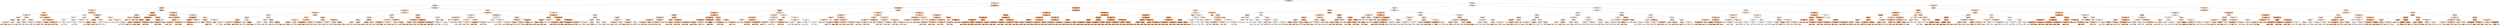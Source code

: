 digraph Tree {
node [shape=box, style="filled, rounded", color="black", fontname=helvetica] ;
edge [fontname=helvetica] ;
0 [label="Flotation Column 03 Air Flow <= 295.77\nsamples = 516217\nvalue = 2.33", fillcolor="#e5813951"] ;
1 [label="Flotation Column 04 Air Flow <= 302.91\nsamples = 173108\nvalue = 2.66", fillcolor="#e5813963"] ;
0 -> 1 [labeldistance=2.5, labelangle=45, headlabel="True"] ;
2 [label="Ore Pulp Density <= 1.52\nsamples = 165380\nvalue = 2.6", fillcolor="#e5813960"] ;
1 -> 2 ;
3 [label="% Silica Feed <= 18.31\nsamples = 11699\nvalue = 3.41", fillcolor="#e581398c"] ;
2 -> 3 ;
4 [label="Flotation Column 06 Air Flow <= 298.65\nsamples = 5572\nvalue = 2.55", fillcolor="#e581395d"] ;
3 -> 4 ;
5 [label="Amina Flow <= 526.2\nsamples = 4323\nvalue = 2.31", fillcolor="#e5813950"] ;
4 -> 5 ;
6 [label="Flotation Column 01 Air Flow <= 202.78\nsamples = 4139\nvalue = 2.25", fillcolor="#e581394c"] ;
5 -> 6 ;
7 [label="Ore Pulp pH <= 9.97\nsamples = 1747\nvalue = 2.51", fillcolor="#e581395b"] ;
6 -> 7 ;
8 [label="Ore Pulp Density <= 1.52\nsamples = 1678\nvalue = 2.39", fillcolor="#e5813954"] ;
7 -> 8 ;
9 [label="Flotation Column 03 Level <= 886.24\nsamples = 1507\nvalue = 2.49", fillcolor="#e5813959"] ;
8 -> 9 ;
10 [label="samples = 1469\nvalue = 2.44", fillcolor="#e5813957"] ;
9 -> 10 ;
11 [label="samples = 38\nvalue = 4.23", fillcolor="#e58139b8"] ;
9 -> 11 ;
12 [label="% Silica Feed <= 9.28\nsamples = 171\nvalue = 1.51", fillcolor="#e5813925"] ;
8 -> 12 ;
13 [label="samples = 18\nvalue = 2.67", fillcolor="#e5813963"] ;
12 -> 13 ;
14 [label="samples = 153\nvalue = 1.38", fillcolor="#e581391d"] ;
12 -> 14 ;
15 [label="samples = 69\nvalue = 5.5", fillcolor="#e58139fd"] ;
7 -> 15 ;
16 [label="Starch Flow <= 1038.72\nsamples = 2392\nvalue = 2.05", fillcolor="#e5813942"] ;
6 -> 16 ;
17 [label="Ore Pulp pH <= 9.19\nsamples = 703\nvalue = 1.75", fillcolor="#e5813931"] ;
16 -> 17 ;
18 [label="% Iron Feed <= 56.95\nsamples = 67\nvalue = 2.28", fillcolor="#e581394e"] ;
17 -> 18 ;
19 [label="samples = 7\nvalue = 3.01", fillcolor="#e5813976"] ;
18 -> 19 ;
20 [label="samples = 60\nvalue = 2.2", fillcolor="#e581394a"] ;
18 -> 20 ;
21 [label="% Silica Feed <= 17.41\nsamples = 636\nvalue = 1.69", fillcolor="#e581392e"] ;
17 -> 21 ;
22 [label="samples = 614\nvalue = 1.67", fillcolor="#e581392d"] ;
21 -> 22 ;
23 [label="samples = 22\nvalue = 2.21", fillcolor="#e581394b"] ;
21 -> 23 ;
24 [label="Ore Pulp Density <= 1.52\nsamples = 1689\nvalue = 2.18", fillcolor="#e5813949"] ;
16 -> 24 ;
25 [label="Flotation Column 03 Air Flow <= 212.22\nsamples = 925\nvalue = 1.94", fillcolor="#e581393c"] ;
24 -> 25 ;
26 [label="samples = 203\nvalue = 2.41", fillcolor="#e5813955"] ;
25 -> 26 ;
27 [label="samples = 722\nvalue = 1.81", fillcolor="#e5813935"] ;
25 -> 27 ;
28 [label="Flotation Column 03 Level <= 577.21\nsamples = 764\nvalue = 2.47", fillcolor="#e5813959"] ;
24 -> 28 ;
29 [label="samples = 109\nvalue = 3.4", fillcolor="#e581398b"] ;
28 -> 29 ;
30 [label="samples = 655\nvalue = 2.32", fillcolor="#e5813950"] ;
28 -> 30 ;
31 [label="Flotation Column 03 Level <= 529.3\nsamples = 184\nvalue = 3.83", fillcolor="#e58139a3"] ;
5 -> 31 ;
32 [label="samples = 3\nvalue = 2.97", fillcolor="#e5813974"] ;
31 -> 32 ;
33 [label="Flotation Column 05 Level <= 632.45\nsamples = 181\nvalue = 3.85", fillcolor="#e58139a4"] ;
31 -> 33 ;
34 [label="samples = 6\nvalue = 3.65", fillcolor="#e5813999"] ;
33 -> 34 ;
35 [label="Flotation Column 01 Air Flow <= 179.89\nsamples = 175\nvalue = 3.85", fillcolor="#e58139a4"] ;
33 -> 35 ;
36 [label="Ore Pulp Density <= 1.52\nsamples = 89\nvalue = 3.88", fillcolor="#e58139a5"] ;
35 -> 36 ;
37 [label="samples = 48\nvalue = 3.88", fillcolor="#e58139a6"] ;
36 -> 37 ;
38 [label="samples = 41\nvalue = 3.86", fillcolor="#e58139a4"] ;
36 -> 38 ;
39 [label="Flotation Column 02 Air Flow <= 218.74\nsamples = 86\nvalue = 3.83", fillcolor="#e58139a3"] ;
35 -> 39 ;
40 [label="samples = 40\nvalue = 3.84", fillcolor="#e58139a3"] ;
39 -> 40 ;
41 [label="samples = 46\nvalue = 3.82", fillcolor="#e58139a2"] ;
39 -> 41 ;
42 [label="Flotation Column 03 Level <= 314.43\nsamples = 1249\nvalue = 3.36", fillcolor="#e5813989"] ;
4 -> 42 ;
43 [label="Ore Pulp pH <= 9.52\nsamples = 161\nvalue = 1.38", fillcolor="#e581391d"] ;
42 -> 43 ;
44 [label="Ore Pulp Density <= 1.52\nsamples = 87\nvalue = 1.12", fillcolor="#e581390f"] ;
43 -> 44 ;
45 [label="Ore Pulp Density <= 1.52\nsamples = 68\nvalue = 1.01", fillcolor="#e5813909"] ;
44 -> 45 ;
46 [label="samples = 44\nvalue = 1.02", fillcolor="#e581390a"] ;
45 -> 46 ;
47 [label="Starch Flow <= 1712.13\nsamples = 24\nvalue = 0.99", fillcolor="#e5813908"] ;
45 -> 47 ;
48 [label="samples = 1\nvalue = 1.02", fillcolor="#e581390a"] ;
47 -> 48 ;
49 [label="samples = 23\nvalue = 0.99", fillcolor="#e5813908"] ;
47 -> 49 ;
50 [label="Ore Pulp Density <= 1.52\nsamples = 19\nvalue = 1.53", fillcolor="#e5813926"] ;
44 -> 50 ;
51 [label="samples = 14\nvalue = 1.67", fillcolor="#e581392d"] ;
50 -> 51 ;
52 [label="Flotation Column 07 Air Flow <= 300.11\nsamples = 5\nvalue = 1.14", fillcolor="#e5813911"] ;
50 -> 52 ;
53 [label="samples = 4\nvalue = 1.01", fillcolor="#e5813909"] ;
52 -> 53 ;
54 [label="samples = 1\nvalue = 1.67", fillcolor="#e581392d"] ;
52 -> 54 ;
55 [label="Ore Pulp pH <= 9.56\nsamples = 74\nvalue = 1.68", fillcolor="#e581392e"] ;
43 -> 55 ;
56 [label="Flotation Column 03 Level <= 191.68\nsamples = 30\nvalue = 1.71", fillcolor="#e581392f"] ;
55 -> 56 ;
57 [label="samples = 27\nvalue = 1.71", fillcolor="#e581392f"] ;
56 -> 57 ;
58 [label="samples = 3\nvalue = 1.67", fillcolor="#e581392d"] ;
56 -> 58 ;
59 [label="samples = 44\nvalue = 1.67", fillcolor="#e581392d"] ;
55 -> 59 ;
60 [label="Flotation Column 03 Level <= 605.87\nsamples = 1088\nvalue = 3.66", fillcolor="#e5813999"] ;
42 -> 60 ;
61 [label="Ore Pulp pH <= 10.13\nsamples = 957\nvalue = 3.9", fillcolor="#e58139a6"] ;
60 -> 61 ;
62 [label="Starch Flow <= 4110.1\nsamples = 874\nvalue = 4.08", fillcolor="#e58139b0"] ;
61 -> 62 ;
63 [label="Ore Pulp Density <= 1.52\nsamples = 637\nvalue = 4.39", fillcolor="#e58139c1"] ;
62 -> 63 ;
64 [label="samples = 20\nvalue = 2.08", fillcolor="#e5813943"] ;
63 -> 64 ;
65 [label="samples = 617\nvalue = 4.47", fillcolor="#e58139c5"] ;
63 -> 65 ;
66 [label="Ore Pulp pH <= 9.79\nsamples = 237\nvalue = 3.23", fillcolor="#e5813982"] ;
62 -> 66 ;
67 [label="samples = 103\nvalue = 3.62", fillcolor="#e5813997"] ;
66 -> 67 ;
68 [label="samples = 134\nvalue = 2.93", fillcolor="#e5813972"] ;
66 -> 68 ;
69 [label="% Silica Feed <= 16.86\nsamples = 83\nvalue = 1.99", fillcolor="#e581393f"] ;
61 -> 69 ;
70 [label="Flotation Column 07 Air Flow <= 302.53\nsamples = 4\nvalue = 1.3", fillcolor="#e5813919"] ;
69 -> 70 ;
71 [label="samples = 3\nvalue = 1.34", fillcolor="#e581391b"] ;
70 -> 71 ;
72 [label="samples = 1\nvalue = 1.19", fillcolor="#e5813913"] ;
70 -> 72 ;
73 [label="samples = 79\nvalue = 2.03", fillcolor="#e5813941"] ;
69 -> 73 ;
74 [label="Ore Pulp Density <= 1.52\nsamples = 131\nvalue = 1.91", fillcolor="#e581393a"] ;
60 -> 74 ;
75 [label="Ore Pulp pH <= 9.51\nsamples = 60\nvalue = 1.64", fillcolor="#e581392c"] ;
74 -> 75 ;
76 [label="samples = 6\nvalue = 1.02", fillcolor="#e581390a"] ;
75 -> 76 ;
77 [label="samples = 54\nvalue = 1.71", fillcolor="#e581392f"] ;
75 -> 77 ;
78 [label="Flotation Column 03 Level <= 771.81\nsamples = 71\nvalue = 2.14", fillcolor="#e5813947"] ;
74 -> 78 ;
79 [label="samples = 32\nvalue = 2.2", fillcolor="#e581394a"] ;
78 -> 79 ;
80 [label="Flotation Column 07 Air Flow <= 298.12\nsamples = 39\nvalue = 2.09", fillcolor="#e5813944"] ;
78 -> 80 ;
81 [label="samples = 2\nvalue = 1.9", fillcolor="#e581393a"] ;
80 -> 81 ;
82 [label="samples = 37\nvalue = 2.1", fillcolor="#e5813945"] ;
80 -> 82 ;
83 [label="Ore Pulp pH <= 9.44\nsamples = 6127\nvalue = 4.2", fillcolor="#e58139b7"] ;
3 -> 83 ;
84 [label="Amina Flow <= 245.14\nsamples = 4143\nvalue = 4.65", fillcolor="#e58139cf"] ;
83 -> 84 ;
85 [label="Ore Pulp Density <= 1.52\nsamples = 178\nvalue = 3.14", fillcolor="#e581397d"] ;
84 -> 85 ;
86 [label="Ore Pulp Density <= 1.52\nsamples = 88\nvalue = 2.43", fillcolor="#e5813956"] ;
85 -> 86 ;
87 [label="samples = 1\nvalue = 5.03", fillcolor="#e58139e4"] ;
86 -> 87 ;
88 [label="samples = 87\nvalue = 2.4", fillcolor="#e5813955"] ;
86 -> 88 ;
89 [label="Flotation Column 03 Level <= 289.11\nsamples = 90\nvalue = 3.83", fillcolor="#e58139a3"] ;
85 -> 89 ;
90 [label="samples = 1\nvalue = 5.03", fillcolor="#e58139e4"] ;
89 -> 90 ;
91 [label="samples = 89\nvalue = 3.82", fillcolor="#e58139a2"] ;
89 -> 91 ;
92 [label="Flotation Column 03 Level <= 871.67\nsamples = 3965\nvalue = 4.72", fillcolor="#e58139d3"] ;
84 -> 92 ;
93 [label="Flotation Column 06 Level <= 675.67\nsamples = 3102\nvalue = 4.86", fillcolor="#e58139db"] ;
92 -> 93 ;
94 [label="Starch Flow <= 1142.74\nsamples = 1576\nvalue = 4.7", fillcolor="#e58139d2"] ;
93 -> 94 ;
95 [label="Amina Flow <= 306.51\nsamples = 205\nvalue = 4.15", fillcolor="#e58139b4"] ;
94 -> 95 ;
96 [label="samples = 167\nvalue = 4.45", fillcolor="#e58139c4"] ;
95 -> 96 ;
97 [label="samples = 38\nvalue = 2.84", fillcolor="#e581396d"] ;
95 -> 97 ;
98 [label="Flotation Column 03 Air Flow <= 248.24\nsamples = 1371\nvalue = 4.78", fillcolor="#e58139d6"] ;
94 -> 98 ;
99 [label="samples = 1014\nvalue = 4.71", fillcolor="#e58139d2"] ;
98 -> 99 ;
100 [label="samples = 357\nvalue = 4.99", fillcolor="#e58139e1"] ;
98 -> 100 ;
101 [label="% Iron Feed <= 50.33\nsamples = 1526\nvalue = 5.03", fillcolor="#e58139e4"] ;
93 -> 101 ;
102 [label="Flotation Column 03 Air Flow <= 209.09\nsamples = 8\nvalue = 4.37", fillcolor="#e58139c0"] ;
101 -> 102 ;
103 [label="samples = 1\nvalue = 4.41", fillcolor="#e58139c2"] ;
102 -> 103 ;
104 [label="samples = 7\nvalue = 4.37", fillcolor="#e58139c0"] ;
102 -> 104 ;
105 [label="samples = 1518\nvalue = 5.03", fillcolor="#e58139e4"] ;
101 -> 105 ;
106 [label="Ore Pulp Density <= 1.52\nsamples = 863\nvalue = 4.2", fillcolor="#e58139b7"] ;
92 -> 106 ;
107 [label="% Iron Feed <= 50.33\nsamples = 828\nvalue = 4.29", fillcolor="#e58139bb"] ;
106 -> 107 ;
108 [label="Flotation Column 05 Level <= 665.11\nsamples = 719\nvalue = 4.17", fillcolor="#e58139b5"] ;
107 -> 108 ;
109 [label="samples = 440\nvalue = 4.25", fillcolor="#e58139b9"] ;
108 -> 109 ;
110 [label="samples = 279\nvalue = 4.05", fillcolor="#e58139af"] ;
108 -> 110 ;
111 [label="samples = 109\nvalue = 5.03", fillcolor="#e58139e4"] ;
107 -> 111 ;
112 [label="samples = 35\nvalue = 2.23", fillcolor="#e581394c"] ;
106 -> 112 ;
113 [label="Flotation Column 05 Air Flow <= 297.53\nsamples = 1984\nvalue = 3.26", fillcolor="#e5813983"] ;
83 -> 113 ;
114 [label="Flotation Column 01 Air Flow <= 177.39\nsamples = 1040\nvalue = 3.94", fillcolor="#e58139a8"] ;
113 -> 114 ;
115 [label="samples = 281\nvalue = 4.73", fillcolor="#e58139d4"] ;
114 -> 115 ;
116 [label="Flotation Column 06 Level <= 647.02\nsamples = 759\nvalue = 3.64", fillcolor="#e5813998"] ;
114 -> 116 ;
117 [label="% Silica Feed <= 25.99\nsamples = 738\nvalue = 3.71", fillcolor="#e581399c"] ;
116 -> 117 ;
118 [label="Flotation Column 04 Air Flow <= 298.71\nsamples = 432\nvalue = 3.46", fillcolor="#e581398f"] ;
117 -> 118 ;
119 [label="samples = 398\nvalue = 3.55", fillcolor="#e5813993"] ;
118 -> 119 ;
120 [label="samples = 34\nvalue = 2.46", fillcolor="#e5813958"] ;
118 -> 120 ;
121 [label="Flotation Column 07 Air Flow <= 270.01\nsamples = 306\nvalue = 4.07", fillcolor="#e58139b0"] ;
117 -> 121 ;
122 [label="samples = 274\nvalue = 3.99", fillcolor="#e58139ab"] ;
121 -> 122 ;
123 [label="samples = 32\nvalue = 4.73", fillcolor="#e58139d4"] ;
121 -> 123 ;
124 [label="samples = 21\nvalue = 1.09", fillcolor="#e581390e"] ;
116 -> 124 ;
125 [label="Flotation Column 06 Level <= 327.63\nsamples = 944\nvalue = 2.51", fillcolor="#e581395b"] ;
113 -> 125 ;
126 [label="Flotation Column 04 Air Flow <= 301.56\nsamples = 103\nvalue = 4.55", fillcolor="#e58139ca"] ;
125 -> 126 ;
127 [label="Ore Pulp Density <= 1.52\nsamples = 97\nvalue = 4.69", fillcolor="#e58139d1"] ;
126 -> 127 ;
128 [label="samples = 1\nvalue = 2.09", fillcolor="#e5813944"] ;
127 -> 128 ;
129 [label="Flotation Column 06 Level <= 326.0\nsamples = 96\nvalue = 4.71", fillcolor="#e58139d3"] ;
127 -> 129 ;
130 [label="samples = 93\nvalue = 4.74", fillcolor="#e58139d4"] ;
129 -> 130 ;
131 [label="samples = 3\nvalue = 3.75", fillcolor="#e581399e"] ;
129 -> 131 ;
132 [label="Flotation Column 01 Level <= 523.69\nsamples = 6\nvalue = 2.42", fillcolor="#e5813956"] ;
126 -> 132 ;
133 [label="samples = 1\nvalue = 3.34", fillcolor="#e5813988"] ;
132 -> 133 ;
134 [label="samples = 5\nvalue = 2.23", fillcolor="#e581394c"] ;
132 -> 134 ;
135 [label="Ore Pulp pH <= 9.73\nsamples = 841\nvalue = 2.26", fillcolor="#e581394d"] ;
125 -> 135 ;
136 [label="Ore Pulp Density <= 1.52\nsamples = 325\nvalue = 3.04", fillcolor="#e5813978"] ;
135 -> 136 ;
137 [label="samples = 45\nvalue = 5.03", fillcolor="#e58139e4"] ;
136 -> 137 ;
138 [label="Flotation Column 04 Air Flow <= 298.48\nsamples = 280\nvalue = 2.72", fillcolor="#e5813966"] ;
136 -> 138 ;
139 [label="samples = 42\nvalue = 4.59", fillcolor="#e58139cc"] ;
138 -> 139 ;
140 [label="samples = 238\nvalue = 2.39", fillcolor="#e5813954"] ;
138 -> 140 ;
141 [label="Flotation Column 03 Level <= 413.56\nsamples = 516\nvalue = 1.77", fillcolor="#e5813932"] ;
135 -> 141 ;
142 [label="samples = 13\nvalue = 5.03", fillcolor="#e58139e4"] ;
141 -> 142 ;
143 [label="Flotation Column 02 Air Flow <= 241.71\nsamples = 503\nvalue = 1.68", fillcolor="#e581392e"] ;
141 -> 143 ;
144 [label="samples = 79\nvalue = 1.1", fillcolor="#e581390e"] ;
143 -> 144 ;
145 [label="samples = 424\nvalue = 1.79", fillcolor="#e5813934"] ;
143 -> 145 ;
146 [label="Flotation Column 05 Level <= 425.76\nsamples = 153681\nvalue = 2.54", fillcolor="#e581395c"] ;
2 -> 146 ;
147 [label="Flotation Column 01 Level <= 631.47\nsamples = 76301\nvalue = 2.75", fillcolor="#e5813968"] ;
146 -> 147 ;
148 [label="Flotation Column 03 Level <= 198.5\nsamples = 58291\nvalue = 2.86", fillcolor="#e581396e"] ;
147 -> 148 ;
149 [label="% Iron Feed <= 56.53\nsamples = 3527\nvalue = 1.97", fillcolor="#e581393e"] ;
148 -> 149 ;
150 [label="Amina Flow <= 443.92\nsamples = 975\nvalue = 2.48", fillcolor="#e5813959"] ;
149 -> 150 ;
151 [label="Ore Pulp pH <= 9.82\nsamples = 369\nvalue = 3.77", fillcolor="#e581399f"] ;
150 -> 151 ;
152 [label="Flotation Column 06 Air Flow <= 300.86\nsamples = 178\nvalue = 3.06", fillcolor="#e5813979"] ;
151 -> 152 ;
153 [label="samples = 161\nvalue = 2.87", fillcolor="#e581396e"] ;
152 -> 153 ;
154 [label="samples = 17\nvalue = 4.87", fillcolor="#e58139db"] ;
152 -> 154 ;
155 [label="Flotation Column 03 Level <= 149.09\nsamples = 191\nvalue = 4.43", fillcolor="#e58139c3"] ;
151 -> 155 ;
156 [label="samples = 107\nvalue = 4.94", fillcolor="#e58139df"] ;
155 -> 156 ;
157 [label="samples = 84\nvalue = 3.78", fillcolor="#e58139a0"] ;
155 -> 157 ;
158 [label="Amina Flow <= 546.32\nsamples = 606\nvalue = 1.7", fillcolor="#e581392f"] ;
150 -> 158 ;
159 [label="Amina Flow <= 473.64\nsamples = 587\nvalue = 1.6", fillcolor="#e5813929"] ;
158 -> 159 ;
160 [label="samples = 215\nvalue = 2.18", fillcolor="#e5813949"] ;
159 -> 160 ;
161 [label="samples = 372\nvalue = 1.27", fillcolor="#e5813917"] ;
159 -> 161 ;
162 [label="Ore Pulp pH <= 9.94\nsamples = 19\nvalue = 4.77", fillcolor="#e58139d6"] ;
158 -> 162 ;
163 [label="samples = 7\nvalue = 4.44", fillcolor="#e58139c4"] ;
162 -> 163 ;
164 [label="samples = 12\nvalue = 4.96", fillcolor="#e58139e0"] ;
162 -> 164 ;
165 [label="Amina Flow <= 520.0\nsamples = 2552\nvalue = 1.78", fillcolor="#e5813933"] ;
149 -> 165 ;
166 [label="Amina Flow <= 471.12\nsamples = 2392\nvalue = 1.67", fillcolor="#e581392d"] ;
165 -> 166 ;
167 [label="Ore Pulp Density <= 1.54\nsamples = 1763\nvalue = 1.59", fillcolor="#e5813929"] ;
166 -> 167 ;
168 [label="samples = 88\nvalue = 1.09", fillcolor="#e581390d"] ;
167 -> 168 ;
169 [label="samples = 1675\nvalue = 1.62", fillcolor="#e581392a"] ;
167 -> 169 ;
170 [label="Ore Pulp pH <= 9.65\nsamples = 629\nvalue = 1.89", fillcolor="#e5813939"] ;
166 -> 170 ;
171 [label="samples = 283\nvalue = 2.28", fillcolor="#e581394e"] ;
170 -> 171 ;
172 [label="samples = 346\nvalue = 1.58", fillcolor="#e5813928"] ;
170 -> 172 ;
173 [label="Ore Pulp pH <= 9.66\nsamples = 160\nvalue = 3.38", fillcolor="#e581398a"] ;
165 -> 173 ;
174 [label="Ore Pulp pH <= 9.03\nsamples = 91\nvalue = 2.53", fillcolor="#e581395c"] ;
173 -> 174 ;
175 [label="samples = 32\nvalue = 3.23", fillcolor="#e5813982"] ;
174 -> 175 ;
176 [label="samples = 59\nvalue = 2.15", fillcolor="#e5813947"] ;
174 -> 176 ;
177 [label="Ore Pulp Density <= 1.71\nsamples = 69\nvalue = 4.5", fillcolor="#e58139c7"] ;
173 -> 177 ;
178 [label="samples = 8\nvalue = 2.0", fillcolor="#e581393f"] ;
177 -> 178 ;
179 [label="samples = 61\nvalue = 4.83", fillcolor="#e58139d9"] ;
177 -> 179 ;
180 [label="% Iron Feed <= 53.05\nsamples = 54764\nvalue = 2.92", fillcolor="#e5813971"] ;
148 -> 180 ;
181 [label="% Silica Feed <= 22.12\nsamples = 11913\nvalue = 2.58", fillcolor="#e581395f"] ;
180 -> 181 ;
182 [label="Flotation Column 03 Level <= 370.48\nsamples = 7832\nvalue = 2.31", fillcolor="#e5813950"] ;
181 -> 182 ;
183 [label="Ore Pulp Density <= 1.7\nsamples = 500\nvalue = 3.66", fillcolor="#e5813999"] ;
182 -> 183 ;
184 [label="samples = 200\nvalue = 2.7", fillcolor="#e5813965"] ;
183 -> 184 ;
185 [label="samples = 300\nvalue = 4.3", fillcolor="#e58139bc"] ;
183 -> 185 ;
186 [label="Amina Flow <= 385.8\nsamples = 7332\nvalue = 2.22", fillcolor="#e581394b"] ;
182 -> 186 ;
187 [label="samples = 515\nvalue = 1.53", fillcolor="#e5813925"] ;
186 -> 187 ;
188 [label="samples = 6817\nvalue = 2.27", fillcolor="#e581394e"] ;
186 -> 188 ;
189 [label="Flotation Column 03 Air Flow <= 237.2\nsamples = 4081\nvalue = 3.1", fillcolor="#e581397b"] ;
181 -> 189 ;
190 [label="Flotation Column 03 Air Flow <= 220.81\nsamples = 292\nvalue = 4.73", fillcolor="#e58139d4"] ;
189 -> 190 ;
191 [label="samples = 174\nvalue = 4.61", fillcolor="#e58139cd"] ;
190 -> 191 ;
192 [label="samples = 118\nvalue = 4.91", fillcolor="#e58139dd"] ;
190 -> 192 ;
193 [label="Flotation Column 05 Air Flow <= 299.93\nsamples = 3789\nvalue = 2.97", fillcolor="#e5813974"] ;
189 -> 193 ;
194 [label="samples = 2449\nvalue = 3.25", fillcolor="#e5813983"] ;
193 -> 194 ;
195 [label="samples = 1340\nvalue = 2.47", fillcolor="#e5813958"] ;
193 -> 195 ;
196 [label="% Silica Feed <= 14.32\nsamples = 42851\nvalue = 3.02", fillcolor="#e5813976"] ;
180 -> 196 ;
197 [label="Ore Pulp pH <= 10.1\nsamples = 25607\nvalue = 2.75", fillcolor="#e5813968"] ;
196 -> 197 ;
198 [label="Flotation Column 06 Level <= 480.12\nsamples = 21293\nvalue = 2.89", fillcolor="#e581396f"] ;
197 -> 198 ;
199 [label="samples = 19476\nvalue = 2.95", fillcolor="#e5813973"] ;
198 -> 199 ;
200 [label="samples = 1817\nvalue = 2.25", fillcolor="#e581394d"] ;
198 -> 200 ;
201 [label="Flotation Column 03 Level <= 426.16\nsamples = 4314\nvalue = 2.04", fillcolor="#e5813941"] ;
197 -> 201 ;
202 [label="samples = 616\nvalue = 3.0", fillcolor="#e5813975"] ;
201 -> 202 ;
203 [label="samples = 3698\nvalue = 1.88", fillcolor="#e5813938"] ;
201 -> 203 ;
204 [label="Flotation Column 04 Air Flow <= 297.0\nsamples = 17244\nvalue = 3.42", fillcolor="#e581398c"] ;
196 -> 204 ;
205 [label="Amina Flow <= 535.63\nsamples = 3730\nvalue = 2.8", fillcolor="#e581396a"] ;
204 -> 205 ;
206 [label="samples = 1735\nvalue = 2.12", fillcolor="#e5813946"] ;
205 -> 206 ;
207 [label="samples = 1995\nvalue = 3.38", fillcolor="#e581398a"] ;
205 -> 207 ;
208 [label="% Iron Feed <= 56.62\nsamples = 13514\nvalue = 3.59", fillcolor="#e5813995"] ;
204 -> 208 ;
209 [label="samples = 7546\nvalue = 3.84", fillcolor="#e58139a3"] ;
208 -> 209 ;
210 [label="samples = 5968\nvalue = 3.27", fillcolor="#e5813984"] ;
208 -> 210 ;
211 [label="Flotation Column 04 Air Flow <= 300.75\nsamples = 18010\nvalue = 2.4", fillcolor="#e5813955"] ;
147 -> 211 ;
212 [label="Amina Flow <= 429.07\nsamples = 17097\nvalue = 2.34", fillcolor="#e5813951"] ;
211 -> 212 ;
213 [label="Ore Pulp Density <= 1.7\nsamples = 5102\nvalue = 2.67", fillcolor="#e5813964"] ;
212 -> 213 ;
214 [label="% Silica Feed <= 14.21\nsamples = 3956\nvalue = 2.41", fillcolor="#e5813955"] ;
213 -> 214 ;
215 [label="% Silica Feed <= 12.79\nsamples = 2722\nvalue = 2.17", fillcolor="#e5813949"] ;
214 -> 215 ;
216 [label="samples = 1418\nvalue = 2.4", fillcolor="#e5813955"] ;
215 -> 216 ;
217 [label="samples = 1304\nvalue = 1.93", fillcolor="#e581393b"] ;
215 -> 217 ;
218 [label="% Iron Feed <= 54.98\nsamples = 1234\nvalue = 2.93", fillcolor="#e5813972"] ;
214 -> 218 ;
219 [label="samples = 956\nvalue = 2.71", fillcolor="#e5813966"] ;
218 -> 219 ;
220 [label="samples = 278\nvalue = 3.7", fillcolor="#e581399b"] ;
218 -> 220 ;
221 [label="Starch Flow <= 2193.34\nsamples = 1146\nvalue = 3.58", fillcolor="#e5813995"] ;
213 -> 221 ;
222 [label="Amina Flow <= 401.87\nsamples = 922\nvalue = 3.83", fillcolor="#e58139a2"] ;
221 -> 222 ;
223 [label="samples = 685\nvalue = 4.1", fillcolor="#e58139b1"] ;
222 -> 223 ;
224 [label="samples = 237\nvalue = 3.04", fillcolor="#e5813978"] ;
222 -> 224 ;
225 [label="% Iron Feed <= 56.44\nsamples = 224\nvalue = 2.55", fillcolor="#e581395d"] ;
221 -> 225 ;
226 [label="samples = 80\nvalue = 3.22", fillcolor="#e5813981"] ;
225 -> 226 ;
227 [label="samples = 144\nvalue = 2.17", fillcolor="#e5813949"] ;
225 -> 227 ;
228 [label="% Iron Feed <= 60.2\nsamples = 11995\nvalue = 2.2", fillcolor="#e581394a"] ;
212 -> 228 ;
229 [label="Flotation Column 01 Air Flow <= 176.34\nsamples = 11493\nvalue = 2.15", fillcolor="#e5813947"] ;
228 -> 229 ;
230 [label="Flotation Column 03 Air Flow <= 192.12\nsamples = 139\nvalue = 4.17", fillcolor="#e58139b5"] ;
229 -> 230 ;
231 [label="samples = 65\nvalue = 3.59", fillcolor="#e5813996"] ;
230 -> 231 ;
232 [label="samples = 74\nvalue = 4.67", fillcolor="#e58139d0"] ;
230 -> 232 ;
233 [label="Flotation Column 06 Air Flow <= 271.71\nsamples = 11354\nvalue = 2.12", fillcolor="#e5813946"] ;
229 -> 233 ;
234 [label="samples = 11192\nvalue = 2.1", fillcolor="#e5813944"] ;
233 -> 234 ;
235 [label="samples = 162\nvalue = 3.96", fillcolor="#e58139aa"] ;
233 -> 235 ;
236 [label="Flotation Column 03 Level <= 706.17\nsamples = 502\nvalue = 3.27", fillcolor="#e5813984"] ;
228 -> 236 ;
237 [label="Ore Pulp Density <= 1.76\nsamples = 79\nvalue = 2.23", fillcolor="#e581394c"] ;
236 -> 237 ;
238 [label="samples = 38\nvalue = 3.04", fillcolor="#e5813977"] ;
237 -> 238 ;
239 [label="samples = 41\nvalue = 1.49", fillcolor="#e5813923"] ;
237 -> 239 ;
240 [label="Ore Pulp Density <= 1.77\nsamples = 423\nvalue = 3.46", fillcolor="#e581398e"] ;
236 -> 240 ;
241 [label="samples = 295\nvalue = 3.1", fillcolor="#e581397b"] ;
240 -> 241 ;
242 [label="samples = 128\nvalue = 4.27", fillcolor="#e58139bb"] ;
240 -> 242 ;
243 [label="% Iron Feed <= 58.33\nsamples = 913\nvalue = 3.57", fillcolor="#e5813994"] ;
211 -> 243 ;
244 [label="% Silica Feed <= 27.52\nsamples = 892\nvalue = 3.61", fillcolor="#e5813997"] ;
243 -> 244 ;
245 [label="Flotation Column 05 Air Flow <= 299.34\nsamples = 879\nvalue = 3.59", fillcolor="#e5813996"] ;
244 -> 245 ;
246 [label="Ore Pulp Density <= 1.54\nsamples = 807\nvalue = 3.64", fillcolor="#e5813998"] ;
245 -> 246 ;
247 [label="samples = 6\nvalue = 4.54", fillcolor="#e58139c9"] ;
246 -> 247 ;
248 [label="samples = 801\nvalue = 3.64", fillcolor="#e5813998"] ;
246 -> 248 ;
249 [label="Ore Pulp pH <= 9.52\nsamples = 72\nvalue = 3.0", fillcolor="#e5813976"] ;
245 -> 249 ;
250 [label="samples = 18\nvalue = 3.66", fillcolor="#e5813999"] ;
249 -> 250 ;
251 [label="samples = 54\nvalue = 2.78", fillcolor="#e581396a"] ;
249 -> 251 ;
252 [label="Flotation Column 03 Level <= 869.74\nsamples = 13\nvalue = 4.84", fillcolor="#e58139da"] ;
244 -> 252 ;
253 [label="Flotation Column 04 Level <= 342.75\nsamples = 5\nvalue = 4.95", fillcolor="#e58139df"] ;
252 -> 253 ;
254 [label="samples = 3\nvalue = 4.94", fillcolor="#e58139df"] ;
253 -> 254 ;
255 [label="samples = 2\nvalue = 4.96", fillcolor="#e58139e0"] ;
253 -> 255 ;
256 [label="Flotation Column 03 Air Flow <= 220.96\nsamples = 8\nvalue = 4.78", fillcolor="#e58139d6"] ;
252 -> 256 ;
257 [label="samples = 5\nvalue = 4.76", fillcolor="#e58139d5"] ;
256 -> 257 ;
258 [label="samples = 3\nvalue = 4.8", fillcolor="#e58139d7"] ;
256 -> 258 ;
259 [label="Amina Flow <= 502.69\nsamples = 21\nvalue = 1.75", fillcolor="#e5813931"] ;
243 -> 259 ;
260 [label="% Silica Feed <= 7.68\nsamples = 20\nvalue = 1.64", fillcolor="#e581392c"] ;
259 -> 260 ;
261 [label="Flotation Column 04 Level <= 395.89\nsamples = 13\nvalue = 1.85", fillcolor="#e5813937"] ;
260 -> 261 ;
262 [label="samples = 12\nvalue = 1.82", fillcolor="#e5813935"] ;
261 -> 262 ;
263 [label="samples = 1\nvalue = 2.24", fillcolor="#e581394c"] ;
261 -> 263 ;
264 [label="Flotation Column 04 Air Flow <= 301.1\nsamples = 7\nvalue = 1.26", fillcolor="#e5813917"] ;
260 -> 264 ;
265 [label="samples = 2\nvalue = 1.56", fillcolor="#e5813927"] ;
264 -> 265 ;
266 [label="samples = 5\nvalue = 1.14", fillcolor="#e5813910"] ;
264 -> 266 ;
267 [label="samples = 1\nvalue = 3.86", fillcolor="#e58139a4"] ;
259 -> 267 ;
268 [label="% Silica Feed <= 9.25\nsamples = 77380\nvalue = 2.32", fillcolor="#e5813951"] ;
146 -> 268 ;
269 [label="Flotation Column 05 Air Flow <= 302.48\nsamples = 16171\nvalue = 2.82", fillcolor="#e581396b"] ;
268 -> 269 ;
270 [label="Flotation Column 05 Air Flow <= 287.29\nsamples = 3069\nvalue = 1.98", fillcolor="#e581393e"] ;
269 -> 270 ;
271 [label="Flotation Column 04 Air Flow <= 294.55\nsamples = 271\nvalue = 2.91", fillcolor="#e5813971"] ;
270 -> 271 ;
272 [label="samples = 132\nvalue = 3.1", fillcolor="#e581397b"] ;
271 -> 272 ;
273 [label="Flotation Column 04 Air Flow <= 294.68\nsamples = 139\nvalue = 2.73", fillcolor="#e5813967"] ;
271 -> 273 ;
274 [label="samples = 126\nvalue = 2.66", fillcolor="#e5813963"] ;
273 -> 274 ;
275 [label="samples = 13\nvalue = 3.42", fillcolor="#e581398c"] ;
273 -> 275 ;
276 [label="Flotation Column 04 Air Flow <= 298.15\nsamples = 2798\nvalue = 1.89", fillcolor="#e5813939"] ;
270 -> 276 ;
277 [label="Flotation Column 05 Air Flow <= 292.1\nsamples = 1978\nvalue = 1.69", fillcolor="#e581392e"] ;
276 -> 277 ;
278 [label="Ore Pulp pH <= 10.33\nsamples = 1341\nvalue = 1.58", fillcolor="#e5813928"] ;
277 -> 278 ;
279 [label="samples = 1094\nvalue = 1.51", fillcolor="#e5813925"] ;
278 -> 279 ;
280 [label="samples = 247\nvalue = 1.87", fillcolor="#e5813938"] ;
278 -> 280 ;
281 [label="Flotation Column 04 Air Flow <= 296.34\nsamples = 637\nvalue = 1.92", fillcolor="#e581393b"] ;
277 -> 281 ;
282 [label="samples = 243\nvalue = 2.18", fillcolor="#e5813949"] ;
281 -> 282 ;
283 [label="samples = 394\nvalue = 1.76", fillcolor="#e5813932"] ;
281 -> 283 ;
284 [label="Ore Pulp Density <= 1.54\nsamples = 820\nvalue = 2.38", fillcolor="#e5813954"] ;
276 -> 284 ;
285 [label="Flotation Column 06 Level <= 418.86\nsamples = 6\nvalue = 4.51", fillcolor="#e58139c7"] ;
284 -> 285 ;
286 [label="samples = 3\nvalue = 4.51", fillcolor="#e58139c7"] ;
285 -> 286 ;
287 [label="samples = 3\nvalue = 4.5", fillcolor="#e58139c7"] ;
285 -> 287 ;
288 [label="Flotation Column 04 Air Flow <= 299.52\nsamples = 814\nvalue = 2.36", fillcolor="#e5813953"] ;
284 -> 288 ;
289 [label="samples = 453\nvalue = 2.53", fillcolor="#e581395c"] ;
288 -> 289 ;
290 [label="samples = 361\nvalue = 2.15", fillcolor="#e5813947"] ;
288 -> 290 ;
291 [label="Flotation Column 02 Air Flow <= 181.35\nsamples = 13102\nvalue = 3.01", fillcolor="#e5813976"] ;
269 -> 291 ;
292 [label="Flotation Column 03 Air Flow <= 178.51\nsamples = 921\nvalue = 1.6", fillcolor="#e5813929"] ;
291 -> 292 ;
293 [label="Ore Pulp Density <= 1.75\nsamples = 404\nvalue = 1.16", fillcolor="#e5813911"] ;
292 -> 293 ;
294 [label="samples = 106\nvalue = 1.44", fillcolor="#e5813921"] ;
293 -> 294 ;
295 [label="samples = 298\nvalue = 1.06", fillcolor="#e581390c"] ;
293 -> 295 ;
296 [label="Flotation Column 03 Air Flow <= 179.56\nsamples = 517\nvalue = 1.95", fillcolor="#e581393c"] ;
292 -> 296 ;
297 [label="Flotation Column 01 Air Flow <= 177.14\nsamples = 247\nvalue = 1.72", fillcolor="#e5813930"] ;
296 -> 297 ;
298 [label="samples = 122\nvalue = 1.74", fillcolor="#e5813931"] ;
297 -> 298 ;
299 [label="samples = 125\nvalue = 1.7", fillcolor="#e581392f"] ;
297 -> 299 ;
300 [label="Flotation Column 06 Level <= 555.69\nsamples = 270\nvalue = 2.15", fillcolor="#e5813947"] ;
296 -> 300 ;
301 [label="samples = 267\nvalue = 2.13", fillcolor="#e5813946"] ;
300 -> 301 ;
302 [label="samples = 3\nvalue = 3.84", fillcolor="#e58139a3"] ;
300 -> 302 ;
303 [label="% Iron Feed <= 61.25\nsamples = 12181\nvalue = 3.12", fillcolor="#e581397c"] ;
291 -> 303 ;
304 [label="Flotation Column 02 Level <= 625.91\nsamples = 11037\nvalue = 3.01", fillcolor="#e5813976"] ;
303 -> 304 ;
305 [label="Ore Pulp pH <= 10.22\nsamples = 4212\nvalue = 3.3", fillcolor="#e5813986"] ;
304 -> 305 ;
306 [label="samples = 3926\nvalue = 3.39", fillcolor="#e581398b"] ;
305 -> 306 ;
307 [label="samples = 286\nvalue = 2.08", fillcolor="#e5813944"] ;
305 -> 307 ;
308 [label="Flotation Column 03 Level <= 639.23\nsamples = 6825\nvalue = 2.83", fillcolor="#e581396c"] ;
304 -> 308 ;
309 [label="samples = 1101\nvalue = 1.97", fillcolor="#e581393e"] ;
308 -> 309 ;
310 [label="samples = 5724\nvalue = 2.99", fillcolor="#e5813975"] ;
308 -> 310 ;
311 [label="Flotation Column 01 Level <= 858.23\nsamples = 1144\nvalue = 4.18", fillcolor="#e58139b5"] ;
303 -> 311 ;
312 [label="Ore Pulp pH <= 9.44\nsamples = 1033\nvalue = 4.38", fillcolor="#e58139c1"] ;
311 -> 312 ;
313 [label="samples = 506\nvalue = 4.68", fillcolor="#e58139d1"] ;
312 -> 313 ;
314 [label="samples = 527\nvalue = 4.1", fillcolor="#e58139b1"] ;
312 -> 314 ;
315 [label="samples = 111\nvalue = 2.25", fillcolor="#e581394d"] ;
311 -> 315 ;
316 [label="Flotation Column 01 Air Flow <= 176.32\nsamples = 61209\nvalue = 2.19", fillcolor="#e581394a"] ;
268 -> 316 ;
317 [label="Flotation Column 02 Air Flow <= 195.47\nsamples = 740\nvalue = 4.42", fillcolor="#e58139c3"] ;
316 -> 317 ;
318 [label="% Iron Feed <= 55.5\nsamples = 322\nvalue = 4.06", fillcolor="#e58139af"] ;
317 -> 318 ;
319 [label="Ore Pulp Density <= 1.69\nsamples = 317\nvalue = 4.1", fillcolor="#e58139b1"] ;
318 -> 319 ;
320 [label="Ore Pulp pH <= 9.43\nsamples = 162\nvalue = 4.18", fillcolor="#e58139b6"] ;
319 -> 320 ;
321 [label="samples = 73\nvalue = 4.13", fillcolor="#e58139b3"] ;
320 -> 321 ;
322 [label="samples = 89\nvalue = 4.22", fillcolor="#e58139b8"] ;
320 -> 322 ;
323 [label="Ore Pulp pH <= 9.79\nsamples = 155\nvalue = 4.01", fillcolor="#e58139ac"] ;
319 -> 323 ;
324 [label="samples = 77\nvalue = 4.05", fillcolor="#e58139af"] ;
323 -> 324 ;
325 [label="samples = 78\nvalue = 3.97", fillcolor="#e58139aa"] ;
323 -> 325 ;
326 [label="Flotation Column 05 Air Flow <= 290.8\nsamples = 5\nvalue = 2.08", fillcolor="#e5813943"] ;
318 -> 326 ;
327 [label="samples = 1\nvalue = 2.07", fillcolor="#e5813943"] ;
326 -> 327 ;
328 [label="samples = 4\nvalue = 2.08", fillcolor="#e5813943"] ;
326 -> 328 ;
329 [label="Flotation Column 02 Air Flow <= 217.09\nsamples = 418\nvalue = 4.7", fillcolor="#e58139d2"] ;
317 -> 329 ;
330 [label="Ore Pulp pH <= 9.76\nsamples = 274\nvalue = 4.53", fillcolor="#e58139c8"] ;
329 -> 330 ;
331 [label="Flotation Column 02 Air Flow <= 215.62\nsamples = 148\nvalue = 4.61", fillcolor="#e58139cd"] ;
330 -> 331 ;
332 [label="samples = 129\nvalue = 4.6", fillcolor="#e58139cc"] ;
331 -> 332 ;
333 [label="samples = 19\nvalue = 4.71", fillcolor="#e58139d2"] ;
331 -> 333 ;
334 [label="% Iron Feed <= 55.8\nsamples = 126\nvalue = 4.42", fillcolor="#e58139c3"] ;
330 -> 334 ;
335 [label="samples = 1\nvalue = 3.93", fillcolor="#e58139a8"] ;
334 -> 335 ;
336 [label="samples = 125\nvalue = 4.43", fillcolor="#e58139c3"] ;
334 -> 336 ;
337 [label="Flotation Column 03 Air Flow <= 223.84\nsamples = 144\nvalue = 5.02", fillcolor="#e58139e3"] ;
329 -> 337 ;
338 [label="Flotation Column 01 Air Flow <= 176.16\nsamples = 142\nvalue = 5.03", fillcolor="#e58139e4"] ;
337 -> 338 ;
339 [label="samples = 108\nvalue = 5.09", fillcolor="#e58139e7"] ;
338 -> 339 ;
340 [label="samples = 34\nvalue = 4.86", fillcolor="#e58139db"] ;
338 -> 340 ;
341 [label="Flotation Column 07 Level <= 606.0\nsamples = 2\nvalue = 3.93", fillcolor="#e58139a8"] ;
337 -> 341 ;
342 [label="samples = 1\nvalue = 3.92", fillcolor="#e58139a8"] ;
341 -> 342 ;
343 [label="samples = 1\nvalue = 3.93", fillcolor="#e58139a8"] ;
341 -> 343 ;
344 [label="% Silica Feed <= 17.4\nsamples = 60469\nvalue = 2.17", fillcolor="#e5813948"] ;
316 -> 344 ;
345 [label="% Silica Feed <= 12.92\nsamples = 47138\nvalue = 2.04", fillcolor="#e5813941"] ;
344 -> 345 ;
346 [label="% Silica Feed <= 10.63\nsamples = 23760\nvalue = 2.27", fillcolor="#e581394e"] ;
345 -> 346 ;
347 [label="Flotation Column 05 Air Flow <= 291.0\nsamples = 7906\nvalue = 1.87", fillcolor="#e5813938"] ;
346 -> 347 ;
348 [label="samples = 1313\nvalue = 1.41", fillcolor="#e581391f"] ;
347 -> 348 ;
349 [label="samples = 6593\nvalue = 1.96", fillcolor="#e581393d"] ;
347 -> 349 ;
350 [label="% Iron Feed <= 59.1\nsamples = 15854\nvalue = 2.47", fillcolor="#e5813959"] ;
346 -> 350 ;
351 [label="samples = 15187\nvalue = 2.39", fillcolor="#e5813954"] ;
350 -> 351 ;
352 [label="samples = 667\nvalue = 4.38", fillcolor="#e58139c1"] ;
350 -> 352 ;
353 [label="% Iron Feed <= 53.1\nsamples = 23378\nvalue = 1.8", fillcolor="#e5813934"] ;
345 -> 353 ;
354 [label="% Iron Feed <= 52.56\nsamples = 1996\nvalue = 1.13", fillcolor="#e5813910"] ;
353 -> 354 ;
355 [label="samples = 1137\nvalue = 1.02", fillcolor="#e581390a"] ;
354 -> 355 ;
356 [label="samples = 859\nvalue = 1.26", fillcolor="#e5813917"] ;
354 -> 356 ;
357 [label="% Iron Feed <= 54.15\nsamples = 21382\nvalue = 1.87", fillcolor="#e5813938"] ;
353 -> 357 ;
358 [label="samples = 1257\nvalue = 2.74", fillcolor="#e5813967"] ;
357 -> 358 ;
359 [label="samples = 20125\nvalue = 1.81", fillcolor="#e5813935"] ;
357 -> 359 ;
360 [label="Amina Flow <= 510.73\nsamples = 13331\nvalue = 2.61", fillcolor="#e5813960"] ;
344 -> 360 ;
361 [label="Flotation Column 04 Air Flow <= 295.6\nsamples = 6690\nvalue = 2.24", fillcolor="#e581394c"] ;
360 -> 361 ;
362 [label="Flotation Column 03 Level <= 823.67\nsamples = 1147\nvalue = 3.23", fillcolor="#e5813982"] ;
361 -> 362 ;
363 [label="samples = 814\nvalue = 3.64", fillcolor="#e5813998"] ;
362 -> 363 ;
364 [label="samples = 333\nvalue = 2.23", fillcolor="#e581394c"] ;
362 -> 364 ;
365 [label="Ore Pulp pH <= 10.41\nsamples = 5543\nvalue = 2.04", fillcolor="#e5813941"] ;
361 -> 365 ;
366 [label="samples = 5475\nvalue = 2.01", fillcolor="#e581393f"] ;
365 -> 366 ;
367 [label="samples = 68\nvalue = 4.64", fillcolor="#e58139ce"] ;
365 -> 367 ;
368 [label="Starch Flow <= 4267.8\nsamples = 6641\nvalue = 2.98", fillcolor="#e5813974"] ;
360 -> 368 ;
369 [label="Flotation Column 05 Level <= 669.16\nsamples = 6130\nvalue = 3.09", fillcolor="#e581397a"] ;
368 -> 369 ;
370 [label="samples = 5863\nvalue = 3.14", fillcolor="#e581397d"] ;
369 -> 370 ;
371 [label="samples = 267\nvalue = 1.94", fillcolor="#e581393c"] ;
369 -> 371 ;
372 [label="Ore Pulp pH <= 10.15\nsamples = 511\nvalue = 1.68", fillcolor="#e581392e"] ;
368 -> 372 ;
373 [label="samples = 133\nvalue = 2.45", fillcolor="#e5813958"] ;
372 -> 373 ;
374 [label="samples = 378\nvalue = 1.41", fillcolor="#e581391f"] ;
372 -> 374 ;
375 [label="Flotation Column 05 Air Flow <= 302.04\nsamples = 7728\nvalue = 4.02", fillcolor="#e58139ad"] ;
1 -> 375 ;
376 [label="Flotation Column 05 Air Flow <= 300.94\nsamples = 5099\nvalue = 3.56", fillcolor="#e5813994"] ;
375 -> 376 ;
377 [label="Ore Pulp pH <= 9.92\nsamples = 2189\nvalue = 4.09", fillcolor="#e58139b1"] ;
376 -> 377 ;
378 [label="Flotation Column 04 Level <= 178.41\nsamples = 2121\nvalue = 4.14", fillcolor="#e58139b4"] ;
377 -> 378 ;
379 [label="Ore Pulp Density <= 1.73\nsamples = 267\nvalue = 3.51", fillcolor="#e5813991"] ;
378 -> 379 ;
380 [label="Flotation Column 04 Level <= 169.87\nsamples = 176\nvalue = 3.31", fillcolor="#e5813986"] ;
379 -> 380 ;
381 [label="Flotation Column 04 Level <= 168.99\nsamples = 35\nvalue = 3.47", fillcolor="#e581398f"] ;
380 -> 381 ;
382 [label="Flotation Column 04 Level <= 168.51\nsamples = 18\nvalue = 3.52", fillcolor="#e5813992"] ;
381 -> 382 ;
383 [label="samples = 9\nvalue = 3.55", fillcolor="#e5813993"] ;
382 -> 383 ;
384 [label="samples = 9\nvalue = 3.49", fillcolor="#e5813990"] ;
382 -> 384 ;
385 [label="Ore Pulp pH <= 9.86\nsamples = 17\nvalue = 3.41", fillcolor="#e581398c"] ;
381 -> 385 ;
386 [label="samples = 10\nvalue = 3.39", fillcolor="#e581398b"] ;
385 -> 386 ;
387 [label="samples = 7\nvalue = 3.44", fillcolor="#e581398e"] ;
385 -> 387 ;
388 [label="Flotation Column 04 Level <= 176.74\nsamples = 141\nvalue = 3.27", fillcolor="#e5813984"] ;
380 -> 388 ;
389 [label="Flotation Column 07 Air Flow <= 251.83\nsamples = 10\nvalue = 3.34", fillcolor="#e5813988"] ;
388 -> 389 ;
390 [label="samples = 3\nvalue = 3.38", fillcolor="#e581398a"] ;
389 -> 390 ;
391 [label="samples = 7\nvalue = 3.33", fillcolor="#e5813987"] ;
389 -> 391 ;
392 [label="samples = 131\nvalue = 3.26", fillcolor="#e5813984"] ;
388 -> 392 ;
393 [label="Ore Pulp Density <= 1.73\nsamples = 91\nvalue = 3.89", fillcolor="#e58139a6"] ;
379 -> 393 ;
394 [label="Ore Pulp pH <= 9.71\nsamples = 51\nvalue = 3.71", fillcolor="#e581399c"] ;
393 -> 394 ;
395 [label="samples = 10\nvalue = 3.41", fillcolor="#e581398c"] ;
394 -> 395 ;
396 [label="Ore Pulp Density <= 1.73\nsamples = 41\nvalue = 3.78", fillcolor="#e58139a0"] ;
394 -> 396 ;
397 [label="samples = 15\nvalue = 3.65", fillcolor="#e5813999"] ;
396 -> 397 ;
398 [label="samples = 26\nvalue = 3.85", fillcolor="#e58139a4"] ;
396 -> 398 ;
399 [label="Flotation Column 05 Air Flow <= 300.43\nsamples = 40\nvalue = 4.14", fillcolor="#e58139b3"] ;
393 -> 399 ;
400 [label="Flotation Column 05 Air Flow <= 300.42\nsamples = 23\nvalue = 4.06", fillcolor="#e58139af"] ;
399 -> 400 ;
401 [label="samples = 12\nvalue = 4.02", fillcolor="#e58139ad"] ;
400 -> 401 ;
402 [label="samples = 11\nvalue = 4.1", fillcolor="#e58139b1"] ;
400 -> 402 ;
403 [label="Flotation Column 04 Air Flow <= 302.96\nsamples = 17\nvalue = 4.24", fillcolor="#e58139b9"] ;
399 -> 403 ;
404 [label="samples = 12\nvalue = 4.21", fillcolor="#e58139b7"] ;
403 -> 404 ;
405 [label="samples = 5\nvalue = 4.32", fillcolor="#e58139bd"] ;
403 -> 405 ;
406 [label="Flotation Column 03 Air Flow <= 292.36\nsamples = 1854\nvalue = 4.24", fillcolor="#e58139b9"] ;
378 -> 406 ;
407 [label="Flotation Column 01 Air Flow <= 302.85\nsamples = 1506\nvalue = 4.36", fillcolor="#e58139c0"] ;
406 -> 407 ;
408 [label="Flotation Column 06 Air Flow <= 300.37\nsamples = 1420\nvalue = 4.31", fillcolor="#e58139bd"] ;
407 -> 408 ;
409 [label="Ore Pulp Density <= 1.61\nsamples = 1401\nvalue = 4.33", fillcolor="#e58139be"] ;
408 -> 409 ;
410 [label="samples = 144\nvalue = 4.85", fillcolor="#e58139da"] ;
409 -> 410 ;
411 [label="samples = 1257\nvalue = 4.27", fillcolor="#e58139bb"] ;
409 -> 411 ;
412 [label="Flotation Column 02 Level <= 458.61\nsamples = 19\nvalue = 2.76", fillcolor="#e5813969"] ;
408 -> 412 ;
413 [label="samples = 8\nvalue = 3.64", fillcolor="#e5813998"] ;
412 -> 413 ;
414 [label="samples = 11\nvalue = 2.13", fillcolor="#e5813946"] ;
412 -> 414 ;
415 [label="Flotation Column 04 Air Flow <= 303.07\nsamples = 86\nvalue = 5.21", fillcolor="#e58139ee"] ;
407 -> 415 ;
416 [label="samples = 1\nvalue = 4.4", fillcolor="#e58139c2"] ;
415 -> 416 ;
417 [label="Ore Pulp pH <= 9.68\nsamples = 85\nvalue = 5.22", fillcolor="#e58139ee"] ;
415 -> 417 ;
418 [label="samples = 84\nvalue = 5.23", fillcolor="#e58139ef"] ;
417 -> 418 ;
419 [label="samples = 1\nvalue = 4.4", fillcolor="#e58139c2"] ;
417 -> 419 ;
420 [label="Starch Flow <= 2073.35\nsamples = 348\nvalue = 3.68", fillcolor="#e581399a"] ;
406 -> 420 ;
421 [label="Ore Pulp Density <= 1.69\nsamples = 189\nvalue = 3.95", fillcolor="#e58139a9"] ;
420 -> 421 ;
422 [label="samples = 6\nvalue = 2.4", fillcolor="#e5813955"] ;
421 -> 422 ;
423 [label="Flotation Column 07 Air Flow <= 290.59\nsamples = 183\nvalue = 4.0", fillcolor="#e58139ac"] ;
421 -> 423 ;
424 [label="samples = 119\nvalue = 3.84", fillcolor="#e58139a3"] ;
423 -> 424 ;
425 [label="samples = 64\nvalue = 4.29", fillcolor="#e58139bc"] ;
423 -> 425 ;
426 [label="Ore Pulp Density <= 1.71\nsamples = 159\nvalue = 3.37", fillcolor="#e5813989"] ;
420 -> 426 ;
427 [label="samples = 25\nvalue = 2.4", fillcolor="#e5813955"] ;
426 -> 427 ;
428 [label="Flotation Column 07 Air Flow <= 348.47\nsamples = 134\nvalue = 3.55", fillcolor="#e5813993"] ;
426 -> 428 ;
429 [label="samples = 132\nvalue = 3.57", fillcolor="#e5813994"] ;
428 -> 429 ;
430 [label="samples = 2\nvalue = 2.19", fillcolor="#e5813949"] ;
428 -> 430 ;
431 [label="Flotation Column 05 Air Flow <= 299.34\nsamples = 68\nvalue = 2.4", fillcolor="#e5813955"] ;
377 -> 431 ;
432 [label="Flotation Column 04 Level <= 353.7\nsamples = 44\nvalue = 2.73", fillcolor="#e5813967"] ;
431 -> 432 ;
433 [label="Flotation Column 05 Level <= 317.91\nsamples = 10\nvalue = 3.88", fillcolor="#e58139a5"] ;
432 -> 433 ;
434 [label="% Iron Feed <= 59.56\nsamples = 2\nvalue = 2.7", fillcolor="#e5813965"] ;
433 -> 434 ;
435 [label="samples = 1\nvalue = 2.44", fillcolor="#e5813957"] ;
434 -> 435 ;
436 [label="samples = 1\nvalue = 2.96", fillcolor="#e5813973"] ;
434 -> 436 ;
437 [label="Flotation Column 07 Level <= 361.28\nsamples = 8\nvalue = 4.17", fillcolor="#e58139b5"] ;
433 -> 437 ;
438 [label="Flotation Column 06 Air Flow <= 301.95\nsamples = 5\nvalue = 3.89", fillcolor="#e58139a6"] ;
437 -> 438 ;
439 [label="samples = 3\nvalue = 3.71", fillcolor="#e581399c"] ;
438 -> 439 ;
440 [label="samples = 2\nvalue = 4.16", fillcolor="#e58139b4"] ;
438 -> 440 ;
441 [label="Flotation Column 07 Air Flow <= 304.52\nsamples = 3\nvalue = 4.64", fillcolor="#e58139ce"] ;
437 -> 441 ;
442 [label="samples = 2\nvalue = 4.73", fillcolor="#e58139d4"] ;
441 -> 442 ;
443 [label="samples = 1\nvalue = 4.45", fillcolor="#e58139c4"] ;
441 -> 443 ;
444 [label="Flotation Column 07 Air Flow <= 334.56\nsamples = 34\nvalue = 2.4", fillcolor="#e5813955"] ;
432 -> 444 ;
445 [label="Flotation Column 01 Level <= 444.63\nsamples = 30\nvalue = 2.2", fillcolor="#e581394a"] ;
444 -> 445 ;
446 [label="Flotation Column 05 Level <= 360.64\nsamples = 4\nvalue = 3.21", fillcolor="#e5813981"] ;
445 -> 446 ;
447 [label="samples = 3\nvalue = 3.83", fillcolor="#e58139a3"] ;
446 -> 447 ;
448 [label="samples = 1\nvalue = 1.34", fillcolor="#e581391b"] ;
446 -> 448 ;
449 [label="Flotation Column 06 Level <= 411.58\nsamples = 26\nvalue = 2.05", fillcolor="#e5813942"] ;
445 -> 449 ;
450 [label="samples = 23\nvalue = 2.12", fillcolor="#e5813945"] ;
449 -> 450 ;
451 [label="samples = 3\nvalue = 1.51", fillcolor="#e5813924"] ;
449 -> 451 ;
452 [label="Ore Pulp Density <= 1.71\nsamples = 4\nvalue = 3.86", fillcolor="#e58139a4"] ;
444 -> 452 ;
453 [label="Flotation Column 02 Air Flow <= 298.58\nsamples = 2\nvalue = 4.07", fillcolor="#e58139b0"] ;
452 -> 453 ;
454 [label="samples = 1\nvalue = 4.14", fillcolor="#e58139b3"] ;
453 -> 454 ;
455 [label="samples = 1\nvalue = 4.0", fillcolor="#e58139ac"] ;
453 -> 455 ;
456 [label="samples = 2\nvalue = 3.65", fillcolor="#e5813999"] ;
452 -> 456 ;
457 [label="Flotation Column 07 Level <= 309.53\nsamples = 24\nvalue = 1.79", fillcolor="#e5813934"] ;
431 -> 457 ;
458 [label="samples = 1\nvalue = 4.6", fillcolor="#e58139cc"] ;
457 -> 458 ;
459 [label="Flotation Column 01 Level <= 451.92\nsamples = 23\nvalue = 1.67", fillcolor="#e581392d"] ;
457 -> 459 ;
460 [label="Flotation Column 01 Air Flow <= 250.43\nsamples = 12\nvalue = 2.05", fillcolor="#e5813942"] ;
459 -> 460 ;
461 [label="Flotation Column 02 Level <= 447.74\nsamples = 4\nvalue = 1.53", fillcolor="#e5813926"] ;
460 -> 461 ;
462 [label="samples = 3\nvalue = 1.37", fillcolor="#e581391d"] ;
461 -> 462 ;
463 [label="samples = 1\nvalue = 2.01", fillcolor="#e5813940"] ;
461 -> 463 ;
464 [label="Amina Flow <= 563.86\nsamples = 8\nvalue = 2.31", fillcolor="#e5813950"] ;
460 -> 464 ;
465 [label="samples = 4\nvalue = 2.72", fillcolor="#e5813966"] ;
464 -> 465 ;
466 [label="samples = 4\nvalue = 1.89", fillcolor="#e5813939"] ;
464 -> 466 ;
467 [label="Flotation Column 02 Level <= 502.73\nsamples = 11\nvalue = 1.26", fillcolor="#e5813917"] ;
459 -> 467 ;
468 [label="Flotation Column 04 Air Flow <= 303.26\nsamples = 6\nvalue = 1.42", fillcolor="#e5813920"] ;
467 -> 468 ;
469 [label="samples = 2\nvalue = 1.64", fillcolor="#e581392b"] ;
468 -> 469 ;
470 [label="samples = 4\nvalue = 1.32", fillcolor="#e581391a"] ;
468 -> 470 ;
471 [label="Flotation Column 02 Level <= 503.09\nsamples = 5\nvalue = 1.06", fillcolor="#e581390c"] ;
467 -> 471 ;
472 [label="samples = 1\nvalue = 0.85", fillcolor="#e5813901"] ;
471 -> 472 ;
473 [label="samples = 4\nvalue = 1.12", fillcolor="#e581390f"] ;
471 -> 473 ;
474 [label="Ore Pulp Density <= 1.73\nsamples = 2910\nvalue = 3.16", fillcolor="#e581397e"] ;
376 -> 474 ;
475 [label="Flotation Column 04 Air Flow <= 304.32\nsamples = 1639\nvalue = 2.95", fillcolor="#e5813973"] ;
474 -> 475 ;
476 [label="Flotation Column 05 Air Flow <= 301.04\nsamples = 1045\nvalue = 3.07", fillcolor="#e5813979"] ;
475 -> 476 ;
477 [label="Starch Flow <= 3079.01\nsamples = 197\nvalue = 2.7", fillcolor="#e5813965"] ;
476 -> 477 ;
478 [label="Flotation Column 05 Air Flow <= 300.99\nsamples = 196\nvalue = 2.7", fillcolor="#e5813965"] ;
477 -> 478 ;
479 [label="samples = 89\nvalue = 2.83", fillcolor="#e581396c"] ;
478 -> 479 ;
480 [label="samples = 107\nvalue = 2.6", fillcolor="#e5813960"] ;
478 -> 480 ;
481 [label="samples = 1\nvalue = 0.94", fillcolor="#e5813905"] ;
477 -> 481 ;
482 [label="Flotation Column 04 Air Flow <= 304.14\nsamples = 848\nvalue = 3.16", fillcolor="#e581397e"] ;
476 -> 482 ;
483 [label="Starch Flow <= 3749.51\nsamples = 369\nvalue = 3.31", fillcolor="#e5813986"] ;
482 -> 483 ;
484 [label="Flotation Column 06 Air Flow <= 300.3\nsamples = 366\nvalue = 3.3", fillcolor="#e5813986"] ;
483 -> 484 ;
485 [label="samples = 363\nvalue = 3.31", fillcolor="#e5813986"] ;
484 -> 485 ;
486 [label="samples = 3\nvalue = 1.29", fillcolor="#e5813919"] ;
484 -> 486 ;
487 [label="Ore Pulp pH <= 9.94\nsamples = 3\nvalue = 4.89", fillcolor="#e58139dc"] ;
483 -> 487 ;
488 [label="samples = 1\nvalue = 4.94", fillcolor="#e58139df"] ;
487 -> 488 ;
489 [label="samples = 2\nvalue = 4.87", fillcolor="#e58139db"] ;
487 -> 489 ;
490 [label="Flotation Column 05 Air Flow <= 301.72\nsamples = 479\nvalue = 3.04", fillcolor="#e5813978"] ;
482 -> 490 ;
491 [label="Flotation Column 04 Air Flow <= 304.19\nsamples = 250\nvalue = 3.11", fillcolor="#e581397b"] ;
490 -> 491 ;
492 [label="samples = 123\nvalue = 3.14", fillcolor="#e581397d"] ;
491 -> 492 ;
493 [label="samples = 127\nvalue = 3.07", fillcolor="#e5813979"] ;
491 -> 493 ;
494 [label="Flotation Column 04 Air Flow <= 304.27\nsamples = 229\nvalue = 2.97", fillcolor="#e5813974"] ;
490 -> 494 ;
495 [label="samples = 120\nvalue = 3.01", fillcolor="#e5813976"] ;
494 -> 495 ;
496 [label="samples = 109\nvalue = 2.94", fillcolor="#e5813972"] ;
494 -> 496 ;
497 [label="Flotation Column 05 Air Flow <= 301.91\nsamples = 594\nvalue = 2.74", fillcolor="#e5813967"] ;
475 -> 497 ;
498 [label="Ore Pulp Density <= 1.69\nsamples = 274\nvalue = 2.83", fillcolor="#e581396c"] ;
497 -> 498 ;
499 [label="Flotation Column 04 Air Flow <= 304.37\nsamples = 272\nvalue = 2.82", fillcolor="#e581396c"] ;
498 -> 499 ;
500 [label="Ore Pulp pH <= 9.4\nsamples = 139\nvalue = 2.86", fillcolor="#e581396e"] ;
499 -> 500 ;
501 [label="samples = 70\nvalue = 2.88", fillcolor="#e581396f"] ;
500 -> 501 ;
502 [label="samples = 69\nvalue = 2.84", fillcolor="#e581396d"] ;
500 -> 502 ;
503 [label="Flotation Column 04 Air Flow <= 304.39\nsamples = 133\nvalue = 2.78", fillcolor="#e581396a"] ;
499 -> 503 ;
504 [label="samples = 58\nvalue = 2.8", fillcolor="#e581396b"] ;
503 -> 504 ;
505 [label="samples = 75\nvalue = 2.76", fillcolor="#e5813969"] ;
503 -> 505 ;
506 [label="Flotation Column 06 Air Flow <= 299.37\nsamples = 2\nvalue = 3.92", fillcolor="#e58139a7"] ;
498 -> 506 ;
507 [label="samples = 1\nvalue = 3.53", fillcolor="#e5813992"] ;
506 -> 507 ;
508 [label="samples = 1\nvalue = 4.3", fillcolor="#e58139bc"] ;
506 -> 508 ;
509 [label="Flotation Column 05 Air Flow <= 301.96\nsamples = 320\nvalue = 2.66", fillcolor="#e5813963"] ;
497 -> 509 ;
510 [label="Flotation Column 04 Air Flow <= 304.44\nsamples = 112\nvalue = 2.71", fillcolor="#e5813966"] ;
509 -> 510 ;
511 [label="Flotation Column 05 Air Flow <= 301.92\nsamples = 61\nvalue = 2.73", fillcolor="#e5813967"] ;
510 -> 511 ;
512 [label="samples = 40\nvalue = 2.73", fillcolor="#e5813967"] ;
511 -> 512 ;
513 [label="samples = 21\nvalue = 2.71", fillcolor="#e5813966"] ;
511 -> 513 ;
514 [label="Flotation Column 02 Level <= 822.49\nsamples = 51\nvalue = 2.69", fillcolor="#e5813964"] ;
510 -> 514 ;
515 [label="samples = 27\nvalue = 2.68", fillcolor="#e5813964"] ;
514 -> 515 ;
516 [label="samples = 24\nvalue = 2.7", fillcolor="#e5813965"] ;
514 -> 516 ;
517 [label="Flotation Column 04 Air Flow <= 304.49\nsamples = 208\nvalue = 2.63", fillcolor="#e5813961"] ;
509 -> 517 ;
518 [label="Ore Pulp pH <= 9.43\nsamples = 47\nvalue = 2.65", fillcolor="#e5813963"] ;
517 -> 518 ;
519 [label="samples = 31\nvalue = 2.65", fillcolor="#e5813962"] ;
518 -> 519 ;
520 [label="samples = 16\nvalue = 2.66", fillcolor="#e5813963"] ;
518 -> 520 ;
521 [label="Flotation Column 04 Air Flow <= 304.49\nsamples = 161\nvalue = 2.62", fillcolor="#e5813961"] ;
517 -> 521 ;
522 [label="samples = 22\nvalue = 2.63", fillcolor="#e5813961"] ;
521 -> 522 ;
523 [label="samples = 139\nvalue = 2.62", fillcolor="#e5813961"] ;
521 -> 523 ;
524 [label="Flotation Column 05 Air Flow <= 301.13\nsamples = 1271\nvalue = 3.42", fillcolor="#e581398c"] ;
474 -> 524 ;
525 [label="Flotation Column 04 Air Flow <= 303.61\nsamples = 318\nvalue = 2.98", fillcolor="#e5813974"] ;
524 -> 525 ;
526 [label="Flotation Column 05 Air Flow <= 301.04\nsamples = 193\nvalue = 3.46", fillcolor="#e581398e"] ;
525 -> 526 ;
527 [label="Flotation Column 04 Air Flow <= 303.51\nsamples = 54\nvalue = 2.74", fillcolor="#e5813968"] ;
526 -> 527 ;
528 [label="samples = 34\nvalue = 2.83", fillcolor="#e581396c"] ;
527 -> 528 ;
529 [label="samples = 20\nvalue = 2.6", fillcolor="#e5813960"] ;
527 -> 529 ;
530 [label="Flotation Column 02 Air Flow <= 278.03\nsamples = 139\nvalue = 3.74", fillcolor="#e581399d"] ;
526 -> 530 ;
531 [label="samples = 138\nvalue = 3.73", fillcolor="#e581399d"] ;
530 -> 531 ;
532 [label="samples = 1\nvalue = 4.49", fillcolor="#e58139c7"] ;
530 -> 532 ;
533 [label="Flotation Column 03 Level <= 497.07\nsamples = 125\nvalue = 2.23", fillcolor="#e581394c"] ;
525 -> 533 ;
534 [label="samples = 1\nvalue = 2.45", fillcolor="#e5813958"] ;
533 -> 534 ;
535 [label="samples = 124\nvalue = 2.23", fillcolor="#e581394c"] ;
533 -> 535 ;
536 [label="Flotation Column 06 Air Flow <= 284.68\nsamples = 953\nvalue = 3.57", fillcolor="#e5813994"] ;
524 -> 536 ;
537 [label="Flotation Column 05 Air Flow <= 301.41\nsamples = 950\nvalue = 3.56", fillcolor="#e5813994"] ;
536 -> 537 ;
538 [label="Flotation Column 05 Air Flow <= 301.23\nsamples = 705\nvalue = 3.6", fillcolor="#e5813996"] ;
537 -> 538 ;
539 [label="Flotation Column 04 Air Flow <= 303.7\nsamples = 232\nvalue = 3.5", fillcolor="#e5813990"] ;
538 -> 539 ;
540 [label="samples = 103\nvalue = 3.64", fillcolor="#e5813998"] ;
539 -> 540 ;
541 [label="samples = 129\nvalue = 3.38", fillcolor="#e581398a"] ;
539 -> 541 ;
542 [label="Flotation Column 05 Air Flow <= 301.33\nsamples = 473\nvalue = 3.65", fillcolor="#e5813999"] ;
538 -> 542 ;
543 [label="samples = 256\nvalue = 3.71", fillcolor="#e581399c"] ;
542 -> 543 ;
544 [label="samples = 217\nvalue = 3.59", fillcolor="#e5813995"] ;
542 -> 544 ;
545 [label="Flotation Column 04 Air Flow <= 303.97\nsamples = 245\nvalue = 3.46", fillcolor="#e581398e"] ;
537 -> 545 ;
546 [label="Flotation Column 04 Air Flow <= 303.95\nsamples = 126\nvalue = 3.49", fillcolor="#e5813990"] ;
545 -> 546 ;
547 [label="samples = 62\nvalue = 3.51", fillcolor="#e5813991"] ;
546 -> 547 ;
548 [label="samples = 64\nvalue = 3.47", fillcolor="#e581398f"] ;
546 -> 548 ;
549 [label="Flotation Column 05 Air Flow <= 301.48\nsamples = 119\nvalue = 3.42", fillcolor="#e581398c"] ;
545 -> 549 ;
550 [label="samples = 61\nvalue = 3.43", fillcolor="#e581398d"] ;
549 -> 550 ;
551 [label="samples = 58\nvalue = 3.4", fillcolor="#e581398b"] ;
549 -> 551 ;
552 [label="Ore Pulp Flow <= 402.5\nsamples = 3\nvalue = 4.8", fillcolor="#e58139d7"] ;
536 -> 552 ;
553 [label="samples = 1\nvalue = 4.44", fillcolor="#e58139c4"] ;
552 -> 553 ;
554 [label="Flotation Column 03 Level <= 449.56\nsamples = 2\nvalue = 4.97", fillcolor="#e58139e1"] ;
552 -> 554 ;
555 [label="samples = 1\nvalue = 4.97", fillcolor="#e58139e1"] ;
554 -> 555 ;
556 [label="samples = 1\nvalue = 4.97", fillcolor="#e58139e1"] ;
554 -> 556 ;
557 [label="Flotation Column 06 Air Flow <= 278.28\nsamples = 2629\nvalue = 4.92", fillcolor="#e58139de"] ;
375 -> 557 ;
558 [label="Flotation Column 04 Air Flow <= 305.06\nsamples = 2577\nvalue = 4.97", fillcolor="#e58139e0"] ;
557 -> 558 ;
559 [label="Flotation Column 04 Air Flow <= 304.81\nsamples = 1374\nvalue = 4.79", fillcolor="#e58139d7"] ;
558 -> 559 ;
560 [label="Ore Pulp Density <= 1.73\nsamples = 714\nvalue = 4.97", fillcolor="#e58139e1"] ;
559 -> 560 ;
561 [label="Flotation Column 04 Air Flow <= 304.63\nsamples = 362\nvalue = 5.06", fillcolor="#e58139e6"] ;
560 -> 561 ;
562 [label="Flotation Column 04 Air Flow <= 304.6\nsamples = 216\nvalue = 5.1", fillcolor="#e58139e8"] ;
561 -> 562 ;
563 [label="Flotation Column 05 Air Flow <= 302.09\nsamples = 158\nvalue = 5.11", fillcolor="#e58139e8"] ;
562 -> 563 ;
564 [label="samples = 137\nvalue = 5.11", fillcolor="#e58139e8"] ;
563 -> 564 ;
565 [label="samples = 21\nvalue = 5.1", fillcolor="#e58139e7"] ;
563 -> 565 ;
566 [label="Ore Pulp Density <= 1.62\nsamples = 58\nvalue = 5.07", fillcolor="#e58139e6"] ;
562 -> 566 ;
567 [label="samples = 33\nvalue = 5.06", fillcolor="#e58139e6"] ;
566 -> 567 ;
568 [label="samples = 25\nvalue = 5.08", fillcolor="#e58139e7"] ;
566 -> 568 ;
569 [label="Amina Flow <= 514.6\nsamples = 146\nvalue = 5.01", fillcolor="#e58139e3"] ;
561 -> 569 ;
570 [label="Flotation Column 05 Air Flow <= 302.14\nsamples = 74\nvalue = 5.04", fillcolor="#e58139e4"] ;
569 -> 570 ;
571 [label="samples = 41\nvalue = 5.05", fillcolor="#e58139e5"] ;
570 -> 571 ;
572 [label="samples = 33\nvalue = 5.02", fillcolor="#e58139e4"] ;
570 -> 572 ;
573 [label="Ore Pulp Density <= 1.71\nsamples = 72\nvalue = 4.99", fillcolor="#e58139e2"] ;
569 -> 573 ;
574 [label="samples = 36\nvalue = 5.0", fillcolor="#e58139e2"] ;
573 -> 574 ;
575 [label="samples = 36\nvalue = 4.98", fillcolor="#e58139e1"] ;
573 -> 575 ;
576 [label="Flotation Column 05 Air Flow <= 302.24\nsamples = 352\nvalue = 4.88", fillcolor="#e58139dc"] ;
560 -> 576 ;
577 [label="Ore Pulp pH <= 9.63\nsamples = 180\nvalue = 4.93", fillcolor="#e58139de"] ;
576 -> 577 ;
578 [label="Flotation Column 01 Level <= 501.01\nsamples = 92\nvalue = 4.95", fillcolor="#e58139df"] ;
577 -> 578 ;
579 [label="samples = 48\nvalue = 4.94", fillcolor="#e58139df"] ;
578 -> 579 ;
580 [label="samples = 44\nvalue = 4.96", fillcolor="#e58139e0"] ;
578 -> 580 ;
581 [label="Flotation Column 01 Level <= 386.26\nsamples = 88\nvalue = 4.9", fillcolor="#e58139dd"] ;
577 -> 581 ;
582 [label="samples = 45\nvalue = 4.91", fillcolor="#e58139dd"] ;
581 -> 582 ;
583 [label="samples = 43\nvalue = 4.89", fillcolor="#e58139dc"] ;
581 -> 583 ;
584 [label="Flotation Column 05 Air Flow <= 302.27\nsamples = 172\nvalue = 4.83", fillcolor="#e58139d9"] ;
576 -> 584 ;
585 [label="Flotation Column 04 Air Flow <= 304.76\nsamples = 85\nvalue = 4.86", fillcolor="#e58139da"] ;
584 -> 585 ;
586 [label="samples = 46\nvalue = 4.87", fillcolor="#e58139db"] ;
585 -> 586 ;
587 [label="samples = 39\nvalue = 4.84", fillcolor="#e58139da"] ;
585 -> 587 ;
588 [label="Ore Pulp pH <= 9.67\nsamples = 87\nvalue = 4.81", fillcolor="#e58139d8"] ;
584 -> 588 ;
589 [label="samples = 43\nvalue = 4.79", fillcolor="#e58139d7"] ;
588 -> 589 ;
590 [label="samples = 44\nvalue = 4.82", fillcolor="#e58139d8"] ;
588 -> 590 ;
591 [label="Flotation Column 04 Air Flow <= 304.92\nsamples = 660\nvalue = 4.59", fillcolor="#e58139cc"] ;
559 -> 591 ;
592 [label="Flotation Column 01 Level <= 741.71\nsamples = 299\nvalue = 4.69", fillcolor="#e58139d1"] ;
591 -> 592 ;
593 [label="Starch Flow <= 1414.44\nsamples = 146\nvalue = 4.74", fillcolor="#e58139d4"] ;
592 -> 593 ;
594 [label="Ore Pulp Density <= 1.7\nsamples = 77\nvalue = 4.72", fillcolor="#e58139d3"] ;
593 -> 594 ;
595 [label="samples = 42\nvalue = 4.71", fillcolor="#e58139d2"] ;
594 -> 595 ;
596 [label="samples = 35\nvalue = 4.73", fillcolor="#e58139d3"] ;
594 -> 596 ;
597 [label="Flotation Column 01 Level <= 625.38\nsamples = 69\nvalue = 4.76", fillcolor="#e58139d5"] ;
593 -> 597 ;
598 [label="samples = 35\nvalue = 4.77", fillcolor="#e58139d6"] ;
597 -> 598 ;
599 [label="samples = 34\nvalue = 4.75", fillcolor="#e58139d5"] ;
597 -> 599 ;
600 [label="Flotation Column 05 Air Flow <= 302.39\nsamples = 153\nvalue = 4.65", fillcolor="#e58139cf"] ;
592 -> 600 ;
601 [label="Flotation Column 01 Level <= 773.62\nsamples = 81\nvalue = 4.67", fillcolor="#e58139d0"] ;
600 -> 601 ;
602 [label="samples = 39\nvalue = 4.68", fillcolor="#e58139d1"] ;
601 -> 602 ;
603 [label="samples = 42\nvalue = 4.66", fillcolor="#e58139d0"] ;
601 -> 603 ;
604 [label="Ore Pulp Density <= 1.54\nsamples = 72\nvalue = 4.63", fillcolor="#e58139ce"] ;
600 -> 604 ;
605 [label="samples = 38\nvalue = 4.61", fillcolor="#e58139cd"] ;
604 -> 605 ;
606 [label="samples = 34\nvalue = 4.64", fillcolor="#e58139cf"] ;
604 -> 606 ;
607 [label="Flotation Column 04 Air Flow <= 304.98\nsamples = 361\nvalue = 4.51", fillcolor="#e58139c8"] ;
591 -> 607 ;
608 [label="Flotation Column 05 Air Flow <= 302.45\nsamples = 142\nvalue = 4.56", fillcolor="#e58139ca"] ;
607 -> 608 ;
609 [label="Flotation Column 05 Air Flow <= 302.44\nsamples = 73\nvalue = 4.58", fillcolor="#e58139cb"] ;
608 -> 609 ;
610 [label="samples = 34\nvalue = 4.59", fillcolor="#e58139cc"] ;
609 -> 610 ;
611 [label="samples = 39\nvalue = 4.57", fillcolor="#e58139cb"] ;
609 -> 611 ;
612 [label="Flotation Column 04 Air Flow <= 304.97\nsamples = 69\nvalue = 4.54", fillcolor="#e58139c9"] ;
608 -> 612 ;
613 [label="samples = 36\nvalue = 4.55", fillcolor="#e58139ca"] ;
612 -> 613 ;
614 [label="samples = 33\nvalue = 4.53", fillcolor="#e58139c9"] ;
612 -> 614 ;
615 [label="Ore Pulp pH <= 9.25\nsamples = 219\nvalue = 4.48", fillcolor="#e58139c6"] ;
607 -> 615 ;
616 [label="Flotation Column 05 Air Flow <= 302.49\nsamples = 57\nvalue = 4.5", fillcolor="#e58139c7"] ;
615 -> 616 ;
617 [label="samples = 28\nvalue = 4.51", fillcolor="#e58139c8"] ;
616 -> 617 ;
618 [label="samples = 29\nvalue = 4.5", fillcolor="#e58139c7"] ;
616 -> 618 ;
619 [label="Ore Pulp pH <= 9.38\nsamples = 162\nvalue = 4.47", fillcolor="#e58139c5"] ;
615 -> 619 ;
620 [label="samples = 21\nvalue = 4.48", fillcolor="#e58139c6"] ;
619 -> 620 ;
621 [label="samples = 141\nvalue = 4.47", fillcolor="#e58139c5"] ;
619 -> 621 ;
622 [label="Flotation Column 04 Air Flow <= 305.28\nsamples = 1203\nvalue = 5.16", fillcolor="#e58139eb"] ;
558 -> 622 ;
623 [label="Flotation Column 04 Air Flow <= 305.13\nsamples = 585\nvalue = 5.29", fillcolor="#e58139f2"] ;
622 -> 623 ;
624 [label="Ore Pulp Density <= 1.56\nsamples = 214\nvalue = 5.38", fillcolor="#e58139f7"] ;
623 -> 624 ;
625 [label="Ore Pulp pH <= 9.52\nsamples = 56\nvalue = 5.34", fillcolor="#e58139f4"] ;
624 -> 625 ;
626 [label="Flotation Column 04 Air Flow <= 305.12\nsamples = 28\nvalue = 5.35", fillcolor="#e58139f5"] ;
625 -> 626 ;
627 [label="samples = 13\nvalue = 5.36", fillcolor="#e58139f6"] ;
626 -> 627 ;
628 [label="samples = 15\nvalue = 5.35", fillcolor="#e58139f5"] ;
626 -> 628 ;
629 [label="Ore Pulp Density <= 1.53\nsamples = 28\nvalue = 5.32", fillcolor="#e58139f4"] ;
625 -> 629 ;
630 [label="samples = 14\nvalue = 5.31", fillcolor="#e58139f3"] ;
629 -> 630 ;
631 [label="samples = 14\nvalue = 5.33", fillcolor="#e58139f4"] ;
629 -> 631 ;
632 [label="Ore Pulp Density <= 1.58\nsamples = 158\nvalue = 5.4", fillcolor="#e58139f8"] ;
624 -> 632 ;
633 [label="Flotation Column 04 Air Flow <= 305.11\nsamples = 22\nvalue = 5.38", fillcolor="#e58139f7"] ;
632 -> 633 ;
634 [label="samples = 13\nvalue = 5.38", fillcolor="#e58139f7"] ;
633 -> 634 ;
635 [label="samples = 9\nvalue = 5.37", fillcolor="#e58139f6"] ;
633 -> 635 ;
636 [label="Amina Flow <= 434.79\nsamples = 136\nvalue = 5.4", fillcolor="#e58139f8"] ;
632 -> 636 ;
637 [label="samples = 8\nvalue = 5.39", fillcolor="#e58139f8"] ;
636 -> 637 ;
638 [label="samples = 128\nvalue = 5.4", fillcolor="#e58139f8"] ;
636 -> 638 ;
639 [label="Flotation Column 05 Air Flow <= 302.73\nsamples = 371\nvalue = 5.23", fillcolor="#e58139ef"] ;
623 -> 639 ;
640 [label="Flotation Column 05 Air Flow <= 302.65\nsamples = 229\nvalue = 5.25", fillcolor="#e58139f0"] ;
639 -> 640 ;
641 [label="Ore Pulp Density <= 1.52\nsamples = 31\nvalue = 5.28", fillcolor="#e58139f2"] ;
640 -> 641 ;
642 [label="samples = 13\nvalue = 5.27", fillcolor="#e58139f1"] ;
641 -> 642 ;
643 [label="samples = 18\nvalue = 5.29", fillcolor="#e58139f2"] ;
641 -> 643 ;
644 [label="Flotation Column 05 Air Flow <= 302.71\nsamples = 198\nvalue = 5.25", fillcolor="#e58139f0"] ;
640 -> 644 ;
645 [label="samples = 152\nvalue = 5.25", fillcolor="#e58139f0"] ;
644 -> 645 ;
646 [label="samples = 46\nvalue = 5.23", fillcolor="#e58139ef"] ;
644 -> 646 ;
647 [label="Flotation Column 04 Air Flow <= 305.25\nsamples = 142\nvalue = 5.2", fillcolor="#e58139ed"] ;
639 -> 647 ;
648 [label="Ore Pulp Density <= 1.71\nsamples = 68\nvalue = 5.21", fillcolor="#e58139ee"] ;
647 -> 648 ;
649 [label="samples = 36\nvalue = 5.2", fillcolor="#e58139ed"] ;
648 -> 649 ;
650 [label="samples = 32\nvalue = 5.22", fillcolor="#e58139ee"] ;
648 -> 650 ;
651 [label="Ore Pulp Density <= 1.57\nsamples = 74\nvalue = 5.18", fillcolor="#e58139ec"] ;
647 -> 651 ;
652 [label="samples = 36\nvalue = 5.18", fillcolor="#e58139ec"] ;
651 -> 652 ;
653 [label="samples = 38\nvalue = 5.19", fillcolor="#e58139ec"] ;
651 -> 653 ;
654 [label="Flotation Column 05 Air Flow <= 302.9\nsamples = 618\nvalue = 5.05", fillcolor="#e58139e5"] ;
622 -> 654 ;
655 [label="Flotation Column 05 Air Flow <= 302.84\nsamples = 303\nvalue = 5.11", fillcolor="#e58139e8"] ;
654 -> 655 ;
656 [label="Ore Pulp Density <= 1.52\nsamples = 154\nvalue = 5.14", fillcolor="#e58139ea"] ;
655 -> 656 ;
657 [label="Ore Pulp pH <= 9.61\nsamples = 72\nvalue = 5.12", fillcolor="#e58139e9"] ;
656 -> 657 ;
658 [label="samples = 40\nvalue = 5.12", fillcolor="#e58139e8"] ;
657 -> 658 ;
659 [label="samples = 32\nvalue = 5.13", fillcolor="#e58139e9"] ;
657 -> 659 ;
660 [label="Ore Pulp pH <= 9.7\nsamples = 82\nvalue = 5.15", fillcolor="#e58139ea"] ;
656 -> 660 ;
661 [label="samples = 38\nvalue = 5.16", fillcolor="#e58139eb"] ;
660 -> 661 ;
662 [label="samples = 44\nvalue = 5.14", fillcolor="#e58139ea"] ;
660 -> 662 ;
663 [label="Flotation Column 05 Air Flow <= 302.87\nsamples = 149\nvalue = 5.08", fillcolor="#e58139e6"] ;
655 -> 663 ;
664 [label="Amina Flow <= 418.1\nsamples = 71\nvalue = 5.09", fillcolor="#e58139e7"] ;
663 -> 664 ;
665 [label="samples = 34\nvalue = 5.1", fillcolor="#e58139e8"] ;
664 -> 665 ;
666 [label="samples = 37\nvalue = 5.09", fillcolor="#e58139e7"] ;
664 -> 666 ;
667 [label="Flotation Column 04 Air Flow <= 305.38\nsamples = 78\nvalue = 5.07", fillcolor="#e58139e6"] ;
663 -> 667 ;
668 [label="samples = 37\nvalue = 5.07", fillcolor="#e58139e6"] ;
667 -> 668 ;
669 [label="samples = 41\nvalue = 5.06", fillcolor="#e58139e5"] ;
667 -> 669 ;
670 [label="Ore Pulp Density <= 1.58\nsamples = 315\nvalue = 5.0", fillcolor="#e58139e2"] ;
654 -> 670 ;
671 [label="Flotation Column 04 Air Flow <= 305.42\nsamples = 146\nvalue = 5.02", fillcolor="#e58139e4"] ;
670 -> 671 ;
672 [label="Flotation Column 05 Air Flow <= 302.91\nsamples = 75\nvalue = 5.04", fillcolor="#e58139e4"] ;
671 -> 672 ;
673 [label="samples = 39\nvalue = 5.04", fillcolor="#e58139e5"] ;
672 -> 673 ;
674 [label="samples = 36\nvalue = 5.03", fillcolor="#e58139e4"] ;
672 -> 674 ;
675 [label="Flotation Column 04 Air Flow <= 305.43\nsamples = 71\nvalue = 5.01", fillcolor="#e58139e3"] ;
671 -> 675 ;
676 [label="samples = 37\nvalue = 5.02", fillcolor="#e58139e3"] ;
675 -> 676 ;
677 [label="samples = 34\nvalue = 5.0", fillcolor="#e58139e2"] ;
675 -> 677 ;
678 [label="Ore Pulp pH <= 9.52\nsamples = 169\nvalue = 4.97", fillcolor="#e58139e1"] ;
670 -> 678 ;
679 [label="Ore Pulp Density <= 1.62\nsamples = 61\nvalue = 4.99", fillcolor="#e58139e1"] ;
678 -> 679 ;
680 [label="samples = 30\nvalue = 4.99", fillcolor="#e58139e2"] ;
679 -> 680 ;
681 [label="samples = 31\nvalue = 4.98", fillcolor="#e58139e1"] ;
679 -> 681 ;
682 [label="Ore Pulp pH <= 9.67\nsamples = 108\nvalue = 4.96", fillcolor="#e58139e0"] ;
678 -> 682 ;
683 [label="samples = 22\nvalue = 4.97", fillcolor="#e58139e1"] ;
682 -> 683 ;
684 [label="samples = 86\nvalue = 4.96", fillcolor="#e58139e0"] ;
682 -> 684 ;
685 [label="Amina Flow <= 519.65\nsamples = 52\nvalue = 2.6", fillcolor="#e5813960"] ;
557 -> 685 ;
686 [label="Flotation Column 03 Air Flow <= 248.66\nsamples = 27\nvalue = 1.9", fillcolor="#e5813939"] ;
685 -> 686 ;
687 [label="samples = 1\nvalue = 4.85", fillcolor="#e58139da"] ;
686 -> 687 ;
688 [label="Flotation Column 05 Air Flow <= 302.58\nsamples = 26\nvalue = 1.78", fillcolor="#e5813933"] ;
686 -> 688 ;
689 [label="Flotation Column 04 Air Flow <= 303.46\nsamples = 8\nvalue = 1.23", fillcolor="#e5813915"] ;
688 -> 689 ;
690 [label="Flotation Column 01 Air Flow <= 251.73\nsamples = 7\nvalue = 1.13", fillcolor="#e5813910"] ;
689 -> 690 ;
691 [label="Flotation Column 04 Air Flow <= 303.04\nsamples = 6\nvalue = 1.09", fillcolor="#e581390e"] ;
690 -> 691 ;
692 [label="samples = 2\nvalue = 1.16", fillcolor="#e5813911"] ;
691 -> 692 ;
693 [label="samples = 4\nvalue = 1.06", fillcolor="#e581390c"] ;
691 -> 693 ;
694 [label="samples = 1\nvalue = 1.41", fillcolor="#e581391f"] ;
690 -> 694 ;
695 [label="samples = 1\nvalue = 1.87", fillcolor="#e5813938"] ;
689 -> 695 ;
696 [label="Starch Flow <= 2037.66\nsamples = 18\nvalue = 2.03", fillcolor="#e5813941"] ;
688 -> 696 ;
697 [label="samples = 1\nvalue = 3.17", fillcolor="#e581397f"] ;
696 -> 697 ;
698 [label="Flotation Column 07 Air Flow <= 297.34\nsamples = 17\nvalue = 1.96", fillcolor="#e581393d"] ;
696 -> 698 ;
699 [label="Ore Pulp pH <= 9.57\nsamples = 2\nvalue = 1.3", fillcolor="#e5813919"] ;
698 -> 699 ;
700 [label="samples = 1\nvalue = 1.26", fillcolor="#e5813917"] ;
699 -> 700 ;
701 [label="samples = 1\nvalue = 1.33", fillcolor="#e581391b"] ;
699 -> 701 ;
702 [label="Amina Flow <= 433.39\nsamples = 15\nvalue = 2.05", fillcolor="#e5813942"] ;
698 -> 702 ;
703 [label="samples = 7\nvalue = 2.25", fillcolor="#e581394c"] ;
702 -> 703 ;
704 [label="samples = 8\nvalue = 1.88", fillcolor="#e5813939"] ;
702 -> 704 ;
705 [label="Flotation Column 03 Level <= 345.21\nsamples = 25\nvalue = 3.36", fillcolor="#e5813989"] ;
685 -> 705 ;
706 [label="samples = 4\nvalue = 5.05", fillcolor="#e58139e5"] ;
705 -> 706 ;
707 [label="% Silica Feed <= 23.66\nsamples = 21\nvalue = 3.04", fillcolor="#e5813977"] ;
705 -> 707 ;
708 [label="Flotation Column 03 Air Flow <= 251.25\nsamples = 19\nvalue = 2.86", fillcolor="#e581396e"] ;
707 -> 708 ;
709 [label="Flotation Column 06 Level <= 376.89\nsamples = 15\nvalue = 3.18", fillcolor="#e581397f"] ;
708 -> 709 ;
710 [label="Flotation Column 07 Level <= 301.35\nsamples = 10\nvalue = 3.48", fillcolor="#e581398f"] ;
709 -> 710 ;
711 [label="samples = 1\nvalue = 4.3", fillcolor="#e58139bc"] ;
710 -> 711 ;
712 [label="samples = 9\nvalue = 3.39", fillcolor="#e581398b"] ;
710 -> 712 ;
713 [label="Flotation Column 03 Air Flow <= 249.44\nsamples = 5\nvalue = 2.59", fillcolor="#e581395f"] ;
709 -> 713 ;
714 [label="samples = 3\nvalue = 2.41", fillcolor="#e5813955"] ;
713 -> 714 ;
715 [label="samples = 2\nvalue = 2.86", fillcolor="#e581396e"] ;
713 -> 715 ;
716 [label="Flotation Column 03 Air Flow <= 251.99\nsamples = 4\nvalue = 1.65", fillcolor="#e581392c"] ;
708 -> 716 ;
717 [label="samples = 1\nvalue = 0.85", fillcolor="#e5813901"] ;
716 -> 717 ;
718 [label="Flotation Column 01 Air Flow <= 265.87\nsamples = 3\nvalue = 1.91", fillcolor="#e581393a"] ;
716 -> 718 ;
719 [label="samples = 1\nvalue = 1.72", fillcolor="#e5813930"] ;
718 -> 719 ;
720 [label="samples = 2\nvalue = 2.01", fillcolor="#e5813940"] ;
718 -> 720 ;
721 [label="samples = 2\nvalue = 4.73", fillcolor="#e58139d4"] ;
707 -> 721 ;
722 [label="Amina Flow <= 521.21\nsamples = 343109\nvalue = 2.16", fillcolor="#e5813948"] ;
0 -> 722 [labeldistance=2.5, labelangle=-45, headlabel="False"] ;
723 [label="Flotation Column 05 Level <= 398.01\nsamples = 189863\nvalue = 1.9", fillcolor="#e5813939"] ;
722 -> 723 ;
724 [label="Ore Pulp pH <= 8.82\nsamples = 74688\nvalue = 2.1", fillcolor="#e5813945"] ;
723 -> 724 ;
725 [label="% Silica Feed <= 13.2\nsamples = 2590\nvalue = 3.48", fillcolor="#e5813990"] ;
724 -> 725 ;
726 [label="% Silica Feed <= 3.27\nsamples = 556\nvalue = 1.72", fillcolor="#e5813930"] ;
725 -> 726 ;
727 [label="Ore Pulp pH <= 8.75\nsamples = 121\nvalue = 3.22", fillcolor="#e5813982"] ;
726 -> 727 ;
728 [label="samples = 110\nvalue = 3.39", fillcolor="#e581398b"] ;
727 -> 728 ;
729 [label="Amina Flow <= 463.87\nsamples = 11\nvalue = 1.55", fillcolor="#e5813927"] ;
727 -> 729 ;
730 [label="Ore Pulp Density <= 1.68\nsamples = 10\nvalue = 1.47", fillcolor="#e5813922"] ;
729 -> 730 ;
731 [label="samples = 6\nvalue = 1.52", fillcolor="#e5813925"] ;
730 -> 731 ;
732 [label="samples = 4\nvalue = 1.39", fillcolor="#e581391e"] ;
730 -> 732 ;
733 [label="samples = 1\nvalue = 2.39", fillcolor="#e5813954"] ;
729 -> 733 ;
734 [label="% Iron Feed <= 59.02\nsamples = 435\nvalue = 1.3", fillcolor="#e5813919"] ;
726 -> 734 ;
735 [label="% Iron Feed <= 58.53\nsamples = 307\nvalue = 1.15", fillcolor="#e5813911"] ;
734 -> 735 ;
736 [label="Ore Pulp pH <= 8.75\nsamples = 41\nvalue = 0.9", fillcolor="#e5813903"] ;
735 -> 736 ;
737 [label="samples = 38\nvalue = 0.87", fillcolor="#e5813902"] ;
736 -> 737 ;
738 [label="samples = 3\nvalue = 1.25", fillcolor="#e5813916"] ;
736 -> 738 ;
739 [label="Starch Flow <= 2856.99\nsamples = 266\nvalue = 1.19", fillcolor="#e5813913"] ;
735 -> 739 ;
740 [label="Ore Pulp pH <= 8.76\nsamples = 134\nvalue = 1.12", fillcolor="#e581390f"] ;
739 -> 740 ;
741 [label="samples = 110\nvalue = 1.19", fillcolor="#e5813913"] ;
740 -> 741 ;
742 [label="samples = 24\nvalue = 0.84", fillcolor="#e5813900"] ;
740 -> 742 ;
743 [label="Ore Pulp Density <= 1.65\nsamples = 132\nvalue = 1.26", fillcolor="#e5813917"] ;
739 -> 743 ;
744 [label="samples = 29\nvalue = 1.18", fillcolor="#e5813912"] ;
743 -> 744 ;
745 [label="samples = 103\nvalue = 1.29", fillcolor="#e5813918"] ;
743 -> 745 ;
746 [label="Starch Flow <= 2309.11\nsamples = 128\nvalue = 1.66", fillcolor="#e581392d"] ;
734 -> 746 ;
747 [label="Flotation Column 02 Level <= 567.1\nsamples = 43\nvalue = 2.22", fillcolor="#e581394b"] ;
746 -> 747 ;
748 [label="Amina Flow <= 388.38\nsamples = 41\nvalue = 2.14", fillcolor="#e5813947"] ;
747 -> 748 ;
749 [label="samples = 5\nvalue = 2.85", fillcolor="#e581396d"] ;
748 -> 749 ;
750 [label="samples = 36\nvalue = 2.04", fillcolor="#e5813941"] ;
748 -> 750 ;
751 [label="samples = 2\nvalue = 3.78", fillcolor="#e58139a0"] ;
747 -> 751 ;
752 [label="Ore Pulp Density <= 1.69\nsamples = 85\nvalue = 1.38", fillcolor="#e581391d"] ;
746 -> 752 ;
753 [label="Flotation Column 03 Level <= 487.6\nsamples = 48\nvalue = 1.26", fillcolor="#e5813917"] ;
752 -> 753 ;
754 [label="samples = 43\nvalue = 1.25", fillcolor="#e5813916"] ;
753 -> 754 ;
755 [label="samples = 5\nvalue = 1.35", fillcolor="#e581391c"] ;
753 -> 755 ;
756 [label="Flotation Column 05 Level <= 395.08\nsamples = 37\nvalue = 1.53", fillcolor="#e5813925"] ;
752 -> 756 ;
757 [label="samples = 35\nvalue = 1.48", fillcolor="#e5813923"] ;
756 -> 757 ;
758 [label="samples = 2\nvalue = 2.31", fillcolor="#e5813950"] ;
756 -> 758 ;
759 [label="% Iron Feed <= 54.54\nsamples = 2034\nvalue = 3.96", fillcolor="#e58139aa"] ;
725 -> 759 ;
760 [label="Flotation Column 06 Air Flow <= 320.29\nsamples = 698\nvalue = 3.22", fillcolor="#e5813982"] ;
759 -> 760 ;
761 [label="Ore Pulp Flow <= 379.84\nsamples = 460\nvalue = 3.55", fillcolor="#e5813993"] ;
760 -> 761 ;
762 [label="Ore Pulp pH <= 8.75\nsamples = 228\nvalue = 3.2", fillcolor="#e5813980"] ;
761 -> 762 ;
763 [label="Ore Pulp pH <= 8.75\nsamples = 53\nvalue = 3.96", fillcolor="#e58139a9"] ;
762 -> 763 ;
764 [label="samples = 6\nvalue = 3.07", fillcolor="#e5813979"] ;
763 -> 764 ;
765 [label="samples = 47\nvalue = 4.07", fillcolor="#e58139b0"] ;
763 -> 765 ;
766 [label="Ore Pulp Density <= 1.65\nsamples = 175\nvalue = 2.97", fillcolor="#e5813974"] ;
762 -> 766 ;
767 [label="samples = 70\nvalue = 3.35", fillcolor="#e5813988"] ;
766 -> 767 ;
768 [label="samples = 105\nvalue = 2.72", fillcolor="#e5813966"] ;
766 -> 768 ;
769 [label="Ore Pulp Density <= 1.59\nsamples = 232\nvalue = 3.89", fillcolor="#e58139a6"] ;
761 -> 769 ;
770 [label="Ore Pulp Density <= 1.54\nsamples = 41\nvalue = 3.02", fillcolor="#e5813977"] ;
769 -> 770 ;
771 [label="samples = 15\nvalue = 2.4", fillcolor="#e5813955"] ;
770 -> 771 ;
772 [label="samples = 26\nvalue = 3.38", fillcolor="#e581398a"] ;
770 -> 772 ;
773 [label="Ore Pulp pH <= 8.75\nsamples = 191\nvalue = 4.08", fillcolor="#e58139b0"] ;
769 -> 773 ;
774 [label="samples = 62\nvalue = 3.67", fillcolor="#e581399a"] ;
773 -> 774 ;
775 [label="samples = 129\nvalue = 4.28", fillcolor="#e58139bb"] ;
773 -> 775 ;
776 [label="Flotation Column 05 Air Flow <= 302.0\nsamples = 238\nvalue = 2.59", fillcolor="#e581395f"] ;
760 -> 776 ;
777 [label="Ore Pulp Density <= 1.67\nsamples = 190\nvalue = 2.33", fillcolor="#e5813951"] ;
776 -> 777 ;
778 [label="samples = 33\nvalue = 2.85", fillcolor="#e581396d"] ;
777 -> 778 ;
779 [label="Flotation Column 05 Air Flow <= 301.67\nsamples = 157\nvalue = 2.22", fillcolor="#e581394b"] ;
777 -> 779 ;
780 [label="samples = 89\nvalue = 2.02", fillcolor="#e5813940"] ;
779 -> 780 ;
781 [label="samples = 68\nvalue = 2.49", fillcolor="#e581395a"] ;
779 -> 781 ;
782 [label="% Iron Feed <= 51.48\nsamples = 48\nvalue = 3.63", fillcolor="#e5813998"] ;
776 -> 782 ;
783 [label="samples = 34\nvalue = 4.16", fillcolor="#e58139b5"] ;
782 -> 783 ;
784 [label="Ore Pulp pH <= 8.75\nsamples = 14\nvalue = 2.34", fillcolor="#e5813952"] ;
782 -> 784 ;
785 [label="samples = 11\nvalue = 2.56", fillcolor="#e581395d"] ;
784 -> 785 ;
786 [label="samples = 3\nvalue = 1.57", fillcolor="#e5813928"] ;
784 -> 786 ;
787 [label="% Silica Feed <= 14.41\nsamples = 1336\nvalue = 4.35", fillcolor="#e58139bf"] ;
759 -> 787 ;
788 [label="Starch Flow <= 3614.19\nsamples = 144\nvalue = 3.7", fillcolor="#e581399b"] ;
787 -> 788 ;
789 [label="Ore Pulp pH <= 8.75\nsamples = 139\nvalue = 3.73", fillcolor="#e581399d"] ;
788 -> 789 ;
790 [label="Ore Pulp pH <= 8.75\nsamples = 122\nvalue = 3.69", fillcolor="#e581399b"] ;
789 -> 790 ;
791 [label="samples = 26\nvalue = 3.79", fillcolor="#e58139a1"] ;
790 -> 791 ;
792 [label="samples = 96\nvalue = 3.66", fillcolor="#e5813999"] ;
790 -> 792 ;
793 [label="Starch Flow <= 2777.58\nsamples = 17\nvalue = 4.03", fillcolor="#e58139ae"] ;
789 -> 793 ;
794 [label="samples = 4\nvalue = 3.95", fillcolor="#e58139a9"] ;
793 -> 794 ;
795 [label="samples = 13\nvalue = 4.06", fillcolor="#e58139af"] ;
793 -> 795 ;
796 [label="Ore Pulp Density <= 1.7\nsamples = 5\nvalue = 2.77", fillcolor="#e5813969"] ;
788 -> 796 ;
797 [label="samples = 4\nvalue = 2.55", fillcolor="#e581395d"] ;
796 -> 797 ;
798 [label="samples = 1\nvalue = 3.66", fillcolor="#e5813999"] ;
796 -> 798 ;
799 [label="Starch Flow <= 2945.88\nsamples = 1192\nvalue = 4.43", fillcolor="#e58139c3"] ;
787 -> 799 ;
800 [label="% Iron Feed <= 54.93\nsamples = 888\nvalue = 4.33", fillcolor="#e58139be"] ;
799 -> 800 ;
801 [label="Ore Pulp pH <= 8.75\nsamples = 337\nvalue = 4.51", fillcolor="#e58139c8"] ;
800 -> 801 ;
802 [label="samples = 14\nvalue = 3.5", fillcolor="#e5813991"] ;
801 -> 802 ;
803 [label="samples = 323\nvalue = 4.56", fillcolor="#e58139ca"] ;
801 -> 803 ;
804 [label="Ore Pulp Flow <= 385.35\nsamples = 551\nvalue = 4.21", fillcolor="#e58139b7"] ;
800 -> 804 ;
805 [label="samples = 495\nvalue = 4.15", fillcolor="#e58139b4"] ;
804 -> 805 ;
806 [label="samples = 56\nvalue = 4.73", fillcolor="#e58139d4"] ;
804 -> 806 ;
807 [label="Ore Pulp pH <= 8.75\nsamples = 304\nvalue = 4.73", fillcolor="#e58139d4"] ;
799 -> 807 ;
808 [label="samples = 94\nvalue = 4.96", fillcolor="#e58139e0"] ;
807 -> 808 ;
809 [label="Ore Pulp pH <= 8.75\nsamples = 210\nvalue = 4.63", fillcolor="#e58139ce"] ;
807 -> 809 ;
810 [label="samples = 7\nvalue = 3.57", fillcolor="#e5813994"] ;
809 -> 810 ;
811 [label="samples = 203\nvalue = 4.67", fillcolor="#e58139d0"] ;
809 -> 811 ;
812 [label="Flotation Column 05 Air Flow <= 289.05\nsamples = 72098\nvalue = 2.05", fillcolor="#e5813942"] ;
724 -> 812 ;
813 [label="Flotation Column 05 Air Flow <= 288.17\nsamples = 481\nvalue = 3.69", fillcolor="#e581399b"] ;
812 -> 813 ;
814 [label="Flotation Column 04 Air Flow <= 293.49\nsamples = 217\nvalue = 2.81", fillcolor="#e581396b"] ;
813 -> 814 ;
815 [label="Ore Pulp pH <= 9.62\nsamples = 84\nvalue = 2.95", fillcolor="#e5813973"] ;
814 -> 815 ;
816 [label="samples = 25\nvalue = 2.83", fillcolor="#e581396c"] ;
815 -> 816 ;
817 [label="samples = 59\nvalue = 3.0", fillcolor="#e5813975"] ;
815 -> 817 ;
818 [label="% Iron Feed <= 53.15\nsamples = 133\nvalue = 2.73", fillcolor="#e5813967"] ;
814 -> 818 ;
819 [label="samples = 1\nvalue = 2.4", fillcolor="#e5813955"] ;
818 -> 819 ;
820 [label="Ore Pulp pH <= 9.3\nsamples = 132\nvalue = 2.73", fillcolor="#e5813967"] ;
818 -> 820 ;
821 [label="samples = 119\nvalue = 2.73", fillcolor="#e5813967"] ;
820 -> 821 ;
822 [label="samples = 13\nvalue = 2.72", fillcolor="#e5813966"] ;
820 -> 822 ;
823 [label="Flotation Column 05 Air Flow <= 288.46\nsamples = 264\nvalue = 4.4", fillcolor="#e58139c2"] ;
813 -> 823 ;
824 [label="Flotation Column 04 Air Flow <= 293.67\nsamples = 65\nvalue = 3.77", fillcolor="#e58139a0"] ;
823 -> 824 ;
825 [label="samples = 40\nvalue = 3.74", fillcolor="#e581399e"] ;
824 -> 825 ;
826 [label="samples = 25\nvalue = 3.83", fillcolor="#e58139a3"] ;
824 -> 826 ;
827 [label="Flotation Column 04 Air Flow <= 295.53\nsamples = 199\nvalue = 4.61", fillcolor="#e58139cd"] ;
823 -> 827 ;
828 [label="Flotation Column 05 Level <= 387.87\nsamples = 198\nvalue = 4.62", fillcolor="#e58139ce"] ;
827 -> 828 ;
829 [label="Ore Pulp Density <= 1.71\nsamples = 161\nvalue = 4.68", fillcolor="#e58139d1"] ;
828 -> 829 ;
830 [label="samples = 149\nvalue = 4.7", fillcolor="#e58139d2"] ;
829 -> 830 ;
831 [label="samples = 12\nvalue = 4.43", fillcolor="#e58139c3"] ;
829 -> 831 ;
832 [label="Flotation Column 05 Air Flow <= 288.88\nsamples = 37\nvalue = 4.38", fillcolor="#e58139c0"] ;
828 -> 832 ;
833 [label="samples = 20\nvalue = 4.04", fillcolor="#e58139ae"] ;
832 -> 833 ;
834 [label="samples = 17\nvalue = 4.77", fillcolor="#e58139d6"] ;
832 -> 834 ;
835 [label="samples = 1\nvalue = 1.51", fillcolor="#e5813924"] ;
827 -> 835 ;
836 [label="Starch Flow <= 2456.59\nsamples = 71617\nvalue = 2.04", fillcolor="#e5813941"] ;
812 -> 836 ;
837 [label="% Silica Feed <= 17.03\nsamples = 25331\nvalue = 2.21", fillcolor="#e581394a"] ;
836 -> 837 ;
838 [label="Flotation Column 01 Level <= 484.84\nsamples = 13252\nvalue = 2.02", fillcolor="#e5813940"] ;
837 -> 838 ;
839 [label="% Silica Feed <= 7.83\nsamples = 9464\nvalue = 2.11", fillcolor="#e5813945"] ;
838 -> 839 ;
840 [label="Flotation Column 01 Level <= 337.63\nsamples = 3569\nvalue = 1.76", fillcolor="#e5813932"] ;
839 -> 840 ;
841 [label="samples = 105\nvalue = 2.81", fillcolor="#e581396b"] ;
840 -> 841 ;
842 [label="samples = 3464\nvalue = 1.73", fillcolor="#e5813930"] ;
840 -> 842 ;
843 [label="% Silica Feed <= 16.12\nsamples = 5895\nvalue = 2.32", fillcolor="#e5813950"] ;
839 -> 843 ;
844 [label="samples = 5459\nvalue = 2.39", fillcolor="#e5813954"] ;
843 -> 844 ;
845 [label="samples = 436\nvalue = 1.45", fillcolor="#e5813921"] ;
843 -> 845 ;
846 [label="% Silica Feed <= 13.89\nsamples = 3788\nvalue = 1.78", fillcolor="#e5813933"] ;
838 -> 846 ;
847 [label="Flotation Column 02 Air Flow <= 259.35\nsamples = 2729\nvalue = 1.98", fillcolor="#e581393e"] ;
846 -> 847 ;
848 [label="samples = 418\nvalue = 2.55", fillcolor="#e581395d"] ;
847 -> 848 ;
849 [label="samples = 2311\nvalue = 1.87", fillcolor="#e5813938"] ;
847 -> 849 ;
850 [label="Flotation Column 05 Air Flow <= 291.67\nsamples = 1059\nvalue = 1.28", fillcolor="#e5813918"] ;
846 -> 850 ;
851 [label="samples = 37\nvalue = 2.25", fillcolor="#e581394d"] ;
850 -> 851 ;
852 [label="samples = 1022\nvalue = 1.24", fillcolor="#e5813916"] ;
850 -> 852 ;
853 [label="% Silica Feed <= 28.57\nsamples = 12079\nvalue = 2.42", fillcolor="#e5813956"] ;
837 -> 853 ;
854 [label="% Silica Feed <= 28.34\nsamples = 11240\nvalue = 2.48", fillcolor="#e5813959"] ;
853 -> 854 ;
855 [label="% Iron Feed <= 52.34\nsamples = 11045\nvalue = 2.44", fillcolor="#e5813957"] ;
854 -> 855 ;
856 [label="samples = 5015\nvalue = 2.21", fillcolor="#e581394a"] ;
855 -> 856 ;
857 [label="samples = 6030\nvalue = 2.63", fillcolor="#e5813962"] ;
855 -> 857 ;
858 [label="Flotation Column 05 Air Flow <= 300.43\nsamples = 195\nvalue = 4.59", fillcolor="#e58139cc"] ;
854 -> 858 ;
859 [label="samples = 136\nvalue = 4.52", fillcolor="#e58139c8"] ;
858 -> 859 ;
860 [label="samples = 59\nvalue = 4.75", fillcolor="#e58139d5"] ;
858 -> 860 ;
861 [label="Flotation Column 04 Level <= 189.37\nsamples = 839\nvalue = 1.58", fillcolor="#e5813928"] ;
853 -> 861 ;
862 [label="Flotation Column 01 Level <= 483.67\nsamples = 8\nvalue = 4.99", fillcolor="#e58139e1"] ;
861 -> 862 ;
863 [label="samples = 1\nvalue = 1.17", fillcolor="#e5813912"] ;
862 -> 863 ;
864 [label="samples = 7\nvalue = 5.53", fillcolor="#e58139ff"] ;
862 -> 864 ;
865 [label="% Silica Feed <= 28.76\nsamples = 831\nvalue = 1.54", fillcolor="#e5813926"] ;
861 -> 865 ;
866 [label="samples = 190\nvalue = 1.09", fillcolor="#e581390e"] ;
865 -> 866 ;
867 [label="samples = 641\nvalue = 1.68", fillcolor="#e581392e"] ;
865 -> 867 ;
868 [label="Flotation Column 01 Air Flow <= 251.14\nsamples = 46286\nvalue = 1.95", fillcolor="#e581393c"] ;
836 -> 868 ;
869 [label="Ore Pulp pH <= 10.56\nsamples = 673\nvalue = 3.14", fillcolor="#e581397d"] ;
868 -> 869 ;
870 [label="Flotation Column 03 Level <= 428.11\nsamples = 449\nvalue = 2.44", fillcolor="#e5813957"] ;
869 -> 870 ;
871 [label="Ore Pulp pH <= 9.85\nsamples = 108\nvalue = 3.34", fillcolor="#e5813988"] ;
870 -> 871 ;
872 [label="samples = 42\nvalue = 2.07", fillcolor="#e5813943"] ;
871 -> 872 ;
873 [label="samples = 66\nvalue = 4.14", fillcolor="#e58139b4"] ;
871 -> 873 ;
874 [label="Starch Flow <= 3997.63\nsamples = 341\nvalue = 2.16", fillcolor="#e5813948"] ;
870 -> 874 ;
875 [label="samples = 167\nvalue = 1.75", fillcolor="#e5813932"] ;
874 -> 875 ;
876 [label="samples = 174\nvalue = 2.55", fillcolor="#e581395d"] ;
874 -> 876 ;
877 [label="Flotation Column 07 Level <= 505.62\nsamples = 224\nvalue = 4.55", fillcolor="#e58139c9"] ;
869 -> 877 ;
878 [label="Amina Flow <= 452.67\nsamples = 24\nvalue = 2.38", fillcolor="#e5813954"] ;
877 -> 878 ;
879 [label="samples = 16\nvalue = 2.02", fillcolor="#e5813940"] ;
878 -> 879 ;
880 [label="samples = 8\nvalue = 3.1", fillcolor="#e581397b"] ;
878 -> 880 ;
881 [label="Ore Pulp pH <= 10.69\nsamples = 200\nvalue = 4.81", fillcolor="#e58139d8"] ;
877 -> 881 ;
882 [label="samples = 86\nvalue = 4.56", fillcolor="#e58139ca"] ;
881 -> 882 ;
883 [label="samples = 114\nvalue = 4.99", fillcolor="#e58139e2"] ;
881 -> 883 ;
884 [label="Amina Flow <= 433.96\nsamples = 45613\nvalue = 1.93", fillcolor="#e581393b"] ;
868 -> 884 ;
885 [label="Flotation Column 01 Level <= 543.32\nsamples = 16768\nvalue = 1.78", fillcolor="#e5813933"] ;
884 -> 885 ;
886 [label="Ore Pulp Density <= 1.69\nsamples = 14306\nvalue = 1.73", fillcolor="#e5813930"] ;
885 -> 886 ;
887 [label="samples = 10295\nvalue = 1.81", fillcolor="#e5813935"] ;
886 -> 887 ;
888 [label="samples = 4011\nvalue = 1.5", fillcolor="#e5813924"] ;
886 -> 888 ;
889 [label="% Silica Feed <= 17.61\nsamples = 2462\nvalue = 2.1", fillcolor="#e5813945"] ;
885 -> 889 ;
890 [label="samples = 1299\nvalue = 1.76", fillcolor="#e5813932"] ;
889 -> 890 ;
891 [label="samples = 1163\nvalue = 2.48", fillcolor="#e5813959"] ;
889 -> 891 ;
892 [label="Ore Pulp pH <= 9.66\nsamples = 28845\nvalue = 2.02", fillcolor="#e5813940"] ;
884 -> 892 ;
893 [label="Amina Flow <= 433.99\nsamples = 7034\nvalue = 2.26", fillcolor="#e581394d"] ;
892 -> 893 ;
894 [label="samples = 77\nvalue = 4.57", fillcolor="#e58139cb"] ;
893 -> 894 ;
895 [label="samples = 6957\nvalue = 2.24", fillcolor="#e581394c"] ;
893 -> 895 ;
896 [label="Flotation Column 05 Air Flow <= 294.47\nsamples = 21811\nvalue = 1.94", fillcolor="#e581393c"] ;
892 -> 896 ;
897 [label="samples = 1718\nvalue = 2.5", fillcolor="#e581395a"] ;
896 -> 897 ;
898 [label="samples = 20093\nvalue = 1.9", fillcolor="#e5813939"] ;
896 -> 898 ;
899 [label="Flotation Column 06 Air Flow <= 325.87\nsamples = 115175\nvalue = 1.76", fillcolor="#e5813932"] ;
723 -> 899 ;
900 [label="Flotation Column 01 Level <= 541.05\nsamples = 106250\nvalue = 1.73", fillcolor="#e5813930"] ;
899 -> 900 ;
901 [label="% Iron Feed <= 47.85\nsamples = 62195\nvalue = 1.84", fillcolor="#e5813936"] ;
900 -> 901 ;
902 [label="% Iron Feed <= 45.14\nsamples = 3028\nvalue = 2.33", fillcolor="#e5813951"] ;
901 -> 902 ;
903 [label="Ore Pulp pH <= 9.99\nsamples = 362\nvalue = 3.09", fillcolor="#e581397b"] ;
902 -> 903 ;
904 [label="Ore Pulp Flow <= 385.16\nsamples = 134\nvalue = 3.77", fillcolor="#e581399f"] ;
903 -> 904 ;
905 [label="samples = 5\nvalue = 1.64", fillcolor="#e581392b"] ;
904 -> 905 ;
906 [label="Starch Flow <= 2440.35\nsamples = 129\nvalue = 3.85", fillcolor="#e58139a4"] ;
904 -> 906 ;
907 [label="samples = 36\nvalue = 4.26", fillcolor="#e58139ba"] ;
906 -> 907 ;
908 [label="samples = 93\nvalue = 3.69", fillcolor="#e581399b"] ;
906 -> 908 ;
909 [label="Ore Pulp pH <= 10.78\nsamples = 228\nvalue = 2.7", fillcolor="#e5813965"] ;
903 -> 909 ;
910 [label="Ore Pulp pH <= 10.7\nsamples = 221\nvalue = 2.68", fillcolor="#e5813964"] ;
909 -> 910 ;
911 [label="samples = 220\nvalue = 2.69", fillcolor="#e5813964"] ;
910 -> 911 ;
912 [label="samples = 1\nvalue = 1.51", fillcolor="#e5813924"] ;
910 -> 912 ;
913 [label="samples = 7\nvalue = 3.25", fillcolor="#e5813983"] ;
909 -> 913 ;
914 [label="% Silica Feed <= 28.04\nsamples = 2666\nvalue = 2.22", fillcolor="#e581394b"] ;
902 -> 914 ;
915 [label="Ore Pulp pH <= 10.24\nsamples = 1844\nvalue = 2.41", fillcolor="#e5813955"] ;
914 -> 915 ;
916 [label="Flotation Column 05 Air Flow <= 297.28\nsamples = 1468\nvalue = 2.23", fillcolor="#e581394c"] ;
915 -> 916 ;
917 [label="samples = 381\nvalue = 2.83", fillcolor="#e581396c"] ;
916 -> 917 ;
918 [label="samples = 1087\nvalue = 2.02", fillcolor="#e5813940"] ;
916 -> 918 ;
919 [label="Ore Pulp Density <= 1.67\nsamples = 376\nvalue = 3.11", fillcolor="#e581397c"] ;
915 -> 919 ;
920 [label="samples = 182\nvalue = 4.73", fillcolor="#e58139d4"] ;
919 -> 920 ;
921 [label="samples = 194\nvalue = 1.6", fillcolor="#e5813929"] ;
919 -> 921 ;
922 [label="Ore Pulp pH <= 10.37\nsamples = 822\nvalue = 1.8", fillcolor="#e5813934"] ;
914 -> 922 ;
923 [label="% Silica Feed <= 29.78\nsamples = 689\nvalue = 1.65", fillcolor="#e581392c"] ;
922 -> 923 ;
924 [label="samples = 492\nvalue = 1.86", fillcolor="#e5813937"] ;
923 -> 924 ;
925 [label="samples = 197\nvalue = 1.15", fillcolor="#e5813911"] ;
923 -> 925 ;
926 [label="% Silica Feed <= 30.15\nsamples = 133\nvalue = 2.52", fillcolor="#e581395c"] ;
922 -> 926 ;
927 [label="samples = 88\nvalue = 1.84", fillcolor="#e5813936"] ;
926 -> 927 ;
928 [label="samples = 45\nvalue = 3.87", fillcolor="#e58139a5"] ;
926 -> 928 ;
929 [label="Starch Flow <= 2278.32\nsamples = 59167\nvalue = 1.81", fillcolor="#e5813935"] ;
901 -> 929 ;
930 [label="Flotation Column 04 Level <= 254.32\nsamples = 14840\nvalue = 1.97", fillcolor="#e581393e"] ;
929 -> 930 ;
931 [label="% Iron Feed <= 56.64\nsamples = 847\nvalue = 2.56", fillcolor="#e581395d"] ;
930 -> 931 ;
932 [label="% Iron Feed <= 53.82\nsamples = 280\nvalue = 1.67", fillcolor="#e581392d"] ;
931 -> 932 ;
933 [label="samples = 110\nvalue = 2.25", fillcolor="#e581394d"] ;
932 -> 933 ;
934 [label="samples = 170\nvalue = 1.3", fillcolor="#e5813919"] ;
932 -> 934 ;
935 [label="Ore Pulp Density <= 1.52\nsamples = 567\nvalue = 2.99", fillcolor="#e5813975"] ;
931 -> 935 ;
936 [label="samples = 420\nvalue = 3.25", fillcolor="#e5813983"] ;
935 -> 936 ;
937 [label="samples = 147\nvalue = 2.25", fillcolor="#e581394c"] ;
935 -> 937 ;
938 [label="% Iron Feed <= 54.7\nsamples = 13993\nvalue = 1.94", fillcolor="#e581393c"] ;
930 -> 938 ;
939 [label="% Iron Feed <= 54.12\nsamples = 6035\nvalue = 2.14", fillcolor="#e5813947"] ;
938 -> 939 ;
940 [label="samples = 5261\nvalue = 2.03", fillcolor="#e5813941"] ;
939 -> 940 ;
941 [label="samples = 774\nvalue = 2.88", fillcolor="#e581396f"] ;
939 -> 941 ;
942 [label="% Iron Feed <= 56.5\nsamples = 7958\nvalue = 1.78", fillcolor="#e5813933"] ;
938 -> 942 ;
943 [label="samples = 1949\nvalue = 1.44", fillcolor="#e5813921"] ;
942 -> 943 ;
944 [label="samples = 6009\nvalue = 1.9", fillcolor="#e5813939"] ;
942 -> 944 ;
945 [label="Amina Flow <= 465.28\nsamples = 44327\nvalue = 1.76", fillcolor="#e5813932"] ;
929 -> 945 ;
946 [label="Flotation Column 07 Level <= 474.82\nsamples = 25971\nvalue = 1.68", fillcolor="#e581392d"] ;
945 -> 946 ;
947 [label="Ore Pulp Density <= 1.66\nsamples = 15483\nvalue = 1.6", fillcolor="#e5813929"] ;
946 -> 947 ;
948 [label="samples = 6002\nvalue = 1.74", fillcolor="#e5813931"] ;
947 -> 948 ;
949 [label="samples = 9481\nvalue = 1.52", fillcolor="#e5813925"] ;
947 -> 949 ;
950 [label="Flotation Column 04 Air Flow <= 304.74\nsamples = 10488\nvalue = 1.78", fillcolor="#e5813933"] ;
946 -> 950 ;
951 [label="samples = 9505\nvalue = 1.82", fillcolor="#e5813935"] ;
950 -> 951 ;
952 [label="samples = 983\nvalue = 1.42", fillcolor="#e581391f"] ;
950 -> 952 ;
953 [label="Ore Pulp Density <= 1.68\nsamples = 18356\nvalue = 1.87", fillcolor="#e5813938"] ;
945 -> 953 ;
954 [label="Ore Pulp Flow <= 387.05\nsamples = 8420\nvalue = 2.02", fillcolor="#e5813940"] ;
953 -> 954 ;
955 [label="samples = 944\nvalue = 2.4", fillcolor="#e5813955"] ;
954 -> 955 ;
956 [label="samples = 7476\nvalue = 1.97", fillcolor="#e581393d"] ;
954 -> 956 ;
957 [label="% Silica Feed <= 6.56\nsamples = 9936\nvalue = 1.74", fillcolor="#e5813931"] ;
953 -> 957 ;
958 [label="samples = 1831\nvalue = 1.49", fillcolor="#e5813923"] ;
957 -> 958 ;
959 [label="samples = 8105\nvalue = 1.8", fillcolor="#e5813934"] ;
957 -> 959 ;
960 [label="Ore Pulp pH <= 8.75\nsamples = 44055\nvalue = 1.57", fillcolor="#e5813928"] ;
900 -> 960 ;
961 [label="Starch Flow <= 2405.36\nsamples = 273\nvalue = 3.12", fillcolor="#e581397c"] ;
960 -> 961 ;
962 [label="Ore Pulp Flow <= 378.58\nsamples = 29\nvalue = 1.31", fillcolor="#e581391a"] ;
961 -> 962 ;
963 [label="samples = 19\nvalue = 0.87", fillcolor="#e5813902"] ;
962 -> 963 ;
964 [label="Flotation Column 04 Level <= 598.46\nsamples = 10\nvalue = 2.16", fillcolor="#e5813948"] ;
962 -> 964 ;
965 [label="Flotation Column 02 Level <= 500.82\nsamples = 9\nvalue = 1.95", fillcolor="#e581393c"] ;
964 -> 965 ;
966 [label="samples = 4\nvalue = 1.77", fillcolor="#e5813933"] ;
965 -> 966 ;
967 [label="samples = 5\nvalue = 2.09", fillcolor="#e5813944"] ;
965 -> 967 ;
968 [label="samples = 1\nvalue = 4.07", fillcolor="#e58139b0"] ;
964 -> 968 ;
969 [label="Ore Pulp Density <= 1.67\nsamples = 244\nvalue = 3.33", fillcolor="#e5813988"] ;
961 -> 969 ;
970 [label="Flotation Column 07 Level <= 581.27\nsamples = 91\nvalue = 3.78", fillcolor="#e58139a0"] ;
969 -> 970 ;
971 [label="% Iron Feed <= 54.88\nsamples = 90\nvalue = 3.81", fillcolor="#e58139a1"] ;
970 -> 971 ;
972 [label="samples = 9\nvalue = 4.07", fillcolor="#e58139b0"] ;
971 -> 972 ;
973 [label="samples = 81\nvalue = 3.78", fillcolor="#e58139a0"] ;
971 -> 973 ;
974 [label="samples = 1\nvalue = 0.87", fillcolor="#e5813902"] ;
970 -> 974 ;
975 [label="Ore Pulp pH <= 8.75\nsamples = 153\nvalue = 3.07", fillcolor="#e5813979"] ;
969 -> 975 ;
976 [label="samples = 28\nvalue = 2.41", fillcolor="#e5813955"] ;
975 -> 976 ;
977 [label="samples = 125\nvalue = 3.22", fillcolor="#e5813981"] ;
975 -> 977 ;
978 [label="% Silica Feed <= 17.85\nsamples = 43782\nvalue = 1.56", fillcolor="#e5813927"] ;
960 -> 978 ;
979 [label="Flotation Column 02 Level <= 827.9\nsamples = 37387\nvalue = 1.53", fillcolor="#e5813925"] ;
978 -> 979 ;
980 [label="Amina Flow <= 418.97\nsamples = 37320\nvalue = 1.52", fillcolor="#e5813925"] ;
979 -> 980 ;
981 [label="Flotation Column 01 Level <= 833.92\nsamples = 20637\nvalue = 1.44", fillcolor="#e5813921"] ;
980 -> 981 ;
982 [label="samples = 18410\nvalue = 1.41", fillcolor="#e581391f"] ;
981 -> 982 ;
983 [label="samples = 2227\nvalue = 1.73", fillcolor="#e5813930"] ;
981 -> 983 ;
984 [label="% Iron Feed <= 54.13\nsamples = 16683\nvalue = 1.62", fillcolor="#e581392b"] ;
980 -> 984 ;
985 [label="samples = 2484\nvalue = 1.32", fillcolor="#e581391a"] ;
984 -> 985 ;
986 [label="samples = 14199\nvalue = 1.68", fillcolor="#e581392e"] ;
984 -> 986 ;
987 [label="Flotation Column 05 Level <= 608.98\nsamples = 67\nvalue = 3.66", fillcolor="#e581399a"] ;
979 -> 987 ;
988 [label="Flotation Column 06 Air Flow <= 303.98\nsamples = 4\nvalue = 1.77", fillcolor="#e5813932"] ;
987 -> 988 ;
989 [label="samples = 3\nvalue = 2.01", fillcolor="#e5813940"] ;
988 -> 989 ;
990 [label="samples = 1\nvalue = 1.04", fillcolor="#e581390b"] ;
988 -> 990 ;
991 [label="Flotation Column 01 Level <= 836.91\nsamples = 63\nvalue = 3.78", fillcolor="#e58139a0"] ;
987 -> 991 ;
992 [label="samples = 36\nvalue = 3.79", fillcolor="#e58139a0"] ;
991 -> 992 ;
993 [label="samples = 27\nvalue = 3.78", fillcolor="#e58139a0"] ;
991 -> 993 ;
994 [label="% Silica Feed <= 20.5\nsamples = 6395\nvalue = 1.78", fillcolor="#e5813933"] ;
978 -> 994 ;
995 [label="Ore Pulp pH <= 10.06\nsamples = 1227\nvalue = 2.6", fillcolor="#e5813960"] ;
994 -> 995 ;
996 [label="% Iron Feed <= 52.14\nsamples = 907\nvalue = 2.31", fillcolor="#e5813950"] ;
995 -> 996 ;
997 [label="samples = 101\nvalue = 1.57", fillcolor="#e5813928"] ;
996 -> 997 ;
998 [label="samples = 806\nvalue = 2.4", fillcolor="#e5813955"] ;
996 -> 998 ;
999 [label="Starch Flow <= 4454.31\nsamples = 320\nvalue = 3.43", fillcolor="#e581398d"] ;
995 -> 999 ;
1000 [label="samples = 212\nvalue = 3.77", fillcolor="#e581399f"] ;
999 -> 1000 ;
1001 [label="samples = 108\nvalue = 2.78", fillcolor="#e5813969"] ;
999 -> 1001 ;
1002 [label="Amina Flow <= 298.78\nsamples = 5168\nvalue = 1.59", fillcolor="#e5813929"] ;
994 -> 1002 ;
1003 [label="% Iron Feed <= 48.0\nsamples = 669\nvalue = 2.34", fillcolor="#e5813952"] ;
1002 -> 1003 ;
1004 [label="samples = 211\nvalue = 4.26", fillcolor="#e58139ba"] ;
1003 -> 1004 ;
1005 [label="samples = 458\nvalue = 1.46", fillcolor="#e5813922"] ;
1003 -> 1005 ;
1006 [label="Flotation Column 03 Level <= 881.1\nsamples = 4499\nvalue = 1.48", fillcolor="#e5813923"] ;
1002 -> 1006 ;
1007 [label="samples = 3638\nvalue = 1.59", fillcolor="#e5813929"] ;
1006 -> 1007 ;
1008 [label="samples = 861\nvalue = 1.02", fillcolor="#e581390a"] ;
1006 -> 1008 ;
1009 [label="% Silica Feed <= 27.93\nsamples = 8925\nvalue = 2.2", fillcolor="#e581394a"] ;
899 -> 1009 ;
1010 [label="Flotation Column 05 Air Flow <= 291.9\nsamples = 8761\nvalue = 2.17", fillcolor="#e5813948"] ;
1009 -> 1010 ;
1011 [label="Flotation Column 04 Air Flow <= 305.35\nsamples = 2057\nvalue = 2.6", fillcolor="#e5813960"] ;
1010 -> 1011 ;
1012 [label="Flotation Column 04 Air Flow <= 304.57\nsamples = 842\nvalue = 3.47", fillcolor="#e581398f"] ;
1011 -> 1012 ;
1013 [label="Flotation Column 04 Air Flow <= 294.01\nsamples = 439\nvalue = 3.01", fillcolor="#e5813976"] ;
1012 -> 1013 ;
1014 [label="Flotation Column 05 Air Flow <= 288.88\nsamples = 86\nvalue = 4.35", fillcolor="#e58139bf"] ;
1013 -> 1014 ;
1015 [label="samples = 42\nvalue = 3.9", fillcolor="#e58139a7"] ;
1014 -> 1015 ;
1016 [label="samples = 44\nvalue = 4.77", fillcolor="#e58139d6"] ;
1014 -> 1016 ;
1017 [label="Ore Pulp pH <= 9.55\nsamples = 353\nvalue = 2.69", fillcolor="#e5813965"] ;
1013 -> 1017 ;
1018 [label="samples = 36\nvalue = 3.77", fillcolor="#e581399f"] ;
1017 -> 1018 ;
1019 [label="samples = 317\nvalue = 2.57", fillcolor="#e581395e"] ;
1017 -> 1019 ;
1020 [label="Flotation Column 04 Level <= 440.99\nsamples = 403\nvalue = 3.97", fillcolor="#e58139aa"] ;
1012 -> 1020 ;
1021 [label="Starch Flow <= 1891.24\nsamples = 34\nvalue = 5.31", fillcolor="#e58139f3"] ;
1020 -> 1021 ;
1022 [label="samples = 5\nvalue = 4.82", fillcolor="#e58139d8"] ;
1021 -> 1022 ;
1023 [label="samples = 29\nvalue = 5.39", fillcolor="#e58139f7"] ;
1021 -> 1023 ;
1024 [label="Flotation Column 04 Air Flow <= 305.34\nsamples = 369\nvalue = 3.84", fillcolor="#e58139a3"] ;
1020 -> 1024 ;
1025 [label="samples = 115\nvalue = 4.03", fillcolor="#e58139ad"] ;
1024 -> 1025 ;
1026 [label="samples = 254\nvalue = 3.76", fillcolor="#e581399f"] ;
1024 -> 1026 ;
1027 [label="Flotation Column 04 Air Flow <= 305.37\nsamples = 1215\nvalue = 1.99", fillcolor="#e581393f"] ;
1011 -> 1027 ;
1028 [label="Flotation Column 05 Air Flow <= 291.18\nsamples = 374\nvalue = 2.13", fillcolor="#e5813946"] ;
1027 -> 1028 ;
1029 [label="samples = 115\nvalue = 2.41", fillcolor="#e5813955"] ;
1028 -> 1029 ;
1030 [label="Flotation Column 05 Air Flow <= 291.23\nsamples = 259\nvalue = 2.0", fillcolor="#e581393f"] ;
1028 -> 1030 ;
1031 [label="samples = 127\nvalue = 1.95", fillcolor="#e581393c"] ;
1030 -> 1031 ;
1032 [label="samples = 132\nvalue = 2.05", fillcolor="#e5813942"] ;
1030 -> 1032 ;
1033 [label="Flotation Column 05 Air Flow <= 290.92\nsamples = 841\nvalue = 1.93", fillcolor="#e581393b"] ;
1027 -> 1033 ;
1034 [label="samples = 507\nvalue = 2.08", fillcolor="#e5813943"] ;
1033 -> 1034 ;
1035 [label="Ore Pulp pH <= 9.42\nsamples = 334\nvalue = 1.71", fillcolor="#e581392f"] ;
1033 -> 1035 ;
1036 [label="samples = 109\nvalue = 1.83", fillcolor="#e5813936"] ;
1035 -> 1036 ;
1037 [label="samples = 225\nvalue = 1.65", fillcolor="#e581392c"] ;
1035 -> 1037 ;
1038 [label="Flotation Column 04 Air Flow <= 295.96\nsamples = 6704\nvalue = 2.03", fillcolor="#e5813941"] ;
1010 -> 1038 ;
1039 [label="Flotation Column 05 Air Flow <= 292.41\nsamples = 537\nvalue = 1.2", fillcolor="#e5813914"] ;
1038 -> 1039 ;
1040 [label="Flotation Column 04 Air Flow <= 295.3\nsamples = 225\nvalue = 1.06", fillcolor="#e581390c"] ;
1039 -> 1040 ;
1041 [label="Ore Pulp Density <= 1.75\nsamples = 82\nvalue = 1.1", fillcolor="#e581390e"] ;
1040 -> 1041 ;
1042 [label="samples = 74\nvalue = 1.09", fillcolor="#e581390e"] ;
1041 -> 1042 ;
1043 [label="samples = 8\nvalue = 1.22", fillcolor="#e5813915"] ;
1041 -> 1043 ;
1044 [label="Flotation Column 05 Air Flow <= 292.27\nsamples = 143\nvalue = 1.03", fillcolor="#e581390a"] ;
1040 -> 1044 ;
1045 [label="samples = 80\nvalue = 1.0", fillcolor="#e5813909"] ;
1044 -> 1045 ;
1046 [label="samples = 63\nvalue = 1.07", fillcolor="#e581390d"] ;
1044 -> 1046 ;
1047 [label="% Iron Feed <= 54.65\nsamples = 312\nvalue = 1.3", fillcolor="#e5813919"] ;
1039 -> 1047 ;
1048 [label="Flotation Column 01 Level <= 580.22\nsamples = 129\nvalue = 1.41", fillcolor="#e581391f"] ;
1047 -> 1048 ;
1049 [label="samples = 7\nvalue = 1.66", fillcolor="#e581392c"] ;
1048 -> 1049 ;
1050 [label="samples = 122\nvalue = 1.39", fillcolor="#e581391e"] ;
1048 -> 1050 ;
1051 [label="Flotation Column 04 Air Flow <= 295.84\nsamples = 183\nvalue = 1.23", fillcolor="#e5813915"] ;
1047 -> 1051 ;
1052 [label="samples = 94\nvalue = 1.21", fillcolor="#e5813914"] ;
1051 -> 1052 ;
1053 [label="samples = 89\nvalue = 1.24", fillcolor="#e5813916"] ;
1051 -> 1053 ;
1054 [label="Ore Pulp pH <= 9.0\nsamples = 6167\nvalue = 2.11", fillcolor="#e5813945"] ;
1038 -> 1054 ;
1055 [label="% Iron Feed <= 54.54\nsamples = 261\nvalue = 3.04", fillcolor="#e5813978"] ;
1054 -> 1055 ;
1056 [label="Ore Pulp Density <= 1.67\nsamples = 139\nvalue = 2.22", fillcolor="#e581394b"] ;
1055 -> 1056 ;
1057 [label="samples = 45\nvalue = 2.8", fillcolor="#e581396a"] ;
1056 -> 1057 ;
1058 [label="samples = 94\nvalue = 1.94", fillcolor="#e581393c"] ;
1056 -> 1058 ;
1059 [label="Ore Pulp Flow <= 397.69\nsamples = 122\nvalue = 3.99", fillcolor="#e58139ab"] ;
1055 -> 1059 ;
1060 [label="samples = 120\nvalue = 4.03", fillcolor="#e58139ae"] ;
1059 -> 1060 ;
1061 [label="samples = 2\nvalue = 1.26", fillcolor="#e5813917"] ;
1059 -> 1061 ;
1062 [label="Flotation Column 05 Air Flow <= 304.4\nsamples = 5906\nvalue = 2.06", fillcolor="#e5813943"] ;
1054 -> 1062 ;
1063 [label="Ore Pulp pH <= 9.73\nsamples = 5503\nvalue = 2.03", fillcolor="#e5813941"] ;
1062 -> 1063 ;
1064 [label="samples = 1251\nvalue = 1.82", fillcolor="#e5813935"] ;
1063 -> 1064 ;
1065 [label="samples = 4252\nvalue = 2.1", fillcolor="#e5813944"] ;
1063 -> 1065 ;
1066 [label="Flotation Column 04 Air Flow <= 303.97\nsamples = 403\nvalue = 2.47", fillcolor="#e5813959"] ;
1062 -> 1066 ;
1067 [label="samples = 172\nvalue = 2.27", fillcolor="#e581394e"] ;
1066 -> 1067 ;
1068 [label="samples = 231\nvalue = 2.63", fillcolor="#e5813961"] ;
1066 -> 1068 ;
1069 [label="Flotation Column 02 Level <= 742.46\nsamples = 164\nvalue = 4.19", fillcolor="#e58139b6"] ;
1009 -> 1069 ;
1070 [label="Flotation Column 03 Level <= 402.09\nsamples = 151\nvalue = 4.45", fillcolor="#e58139c4"] ;
1069 -> 1070 ;
1071 [label="Ore Pulp Flow <= 379.49\nsamples = 8\nvalue = 4.56", fillcolor="#e58139ca"] ;
1070 -> 1071 ;
1072 [label="Flotation Column 04 Level <= 345.37\nsamples = 4\nvalue = 4.55", fillcolor="#e58139ca"] ;
1071 -> 1072 ;
1073 [label="samples = 2\nvalue = 4.55", fillcolor="#e58139ca"] ;
1072 -> 1073 ;
1074 [label="samples = 2\nvalue = 4.55", fillcolor="#e58139ca"] ;
1072 -> 1074 ;
1075 [label="Ore Pulp Density <= 1.72\nsamples = 4\nvalue = 4.58", fillcolor="#e58139cb"] ;
1071 -> 1075 ;
1076 [label="samples = 1\nvalue = 4.58", fillcolor="#e58139cb"] ;
1075 -> 1076 ;
1077 [label="Flotation Column 04 Level <= 338.85\nsamples = 3\nvalue = 4.58", fillcolor="#e58139cb"] ;
1075 -> 1077 ;
1078 [label="samples = 1\nvalue = 4.58", fillcolor="#e58139cb"] ;
1077 -> 1078 ;
1079 [label="samples = 2\nvalue = 4.58", fillcolor="#e58139cb"] ;
1077 -> 1079 ;
1080 [label="Flotation Column 05 Air Flow <= 298.21\nsamples = 143\nvalue = 4.45", fillcolor="#e58139c4"] ;
1070 -> 1080 ;
1081 [label="Ore Pulp Density <= 1.52\nsamples = 72\nvalue = 4.43", fillcolor="#e58139c3"] ;
1080 -> 1081 ;
1082 [label="Ore Pulp Flow <= 385.27\nsamples = 34\nvalue = 4.44", fillcolor="#e58139c4"] ;
1081 -> 1082 ;
1083 [label="samples = 16\nvalue = 4.43", fillcolor="#e58139c3"] ;
1082 -> 1083 ;
1084 [label="samples = 18\nvalue = 4.44", fillcolor="#e58139c4"] ;
1082 -> 1084 ;
1085 [label="Flotation Column 05 Air Flow <= 297.91\nsamples = 38\nvalue = 4.42", fillcolor="#e58139c3"] ;
1081 -> 1085 ;
1086 [label="samples = 20\nvalue = 4.42", fillcolor="#e58139c2"] ;
1085 -> 1086 ;
1087 [label="samples = 18\nvalue = 4.42", fillcolor="#e58139c3"] ;
1085 -> 1087 ;
1088 [label="Ore Pulp Density <= 1.55\nsamples = 71\nvalue = 4.46", fillcolor="#e58139c5"] ;
1080 -> 1088 ;
1089 [label="Flotation Column 05 Air Flow <= 298.31\nsamples = 36\nvalue = 4.45", fillcolor="#e58139c5"] ;
1088 -> 1089 ;
1090 [label="samples = 20\nvalue = 4.45", fillcolor="#e58139c4"] ;
1089 -> 1090 ;
1091 [label="samples = 16\nvalue = 4.46", fillcolor="#e58139c5"] ;
1089 -> 1091 ;
1092 [label="Flotation Column 05 Air Flow <= 298.53\nsamples = 35\nvalue = 4.47", fillcolor="#e58139c6"] ;
1088 -> 1092 ;
1093 [label="samples = 19\nvalue = 4.47", fillcolor="#e58139c5"] ;
1092 -> 1093 ;
1094 [label="samples = 16\nvalue = 4.48", fillcolor="#e58139c6"] ;
1092 -> 1094 ;
1095 [label="Flotation Column 07 Air Flow <= 359.55\nsamples = 13\nvalue = 1.13", fillcolor="#e5813910"] ;
1069 -> 1095 ;
1096 [label="samples = 12\nvalue = 1.09", fillcolor="#e581390e"] ;
1095 -> 1096 ;
1097 [label="samples = 1\nvalue = 1.64", fillcolor="#e581392b"] ;
1095 -> 1097 ;
1098 [label="Flotation Column 05 Level <= 380.85\nsamples = 153246\nvalue = 2.48", fillcolor="#e5813959"] ;
722 -> 1098 ;
1099 [label="Ore Pulp pH <= 8.78\nsamples = 69415\nvalue = 2.69", fillcolor="#e5813965"] ;
1098 -> 1099 ;
1100 [label="% Iron Feed <= 57.42\nsamples = 2029\nvalue = 4.06", fillcolor="#e58139af"] ;
1099 -> 1100 ;
1101 [label="Flotation Column 01 Level <= 435.03\nsamples = 1900\nvalue = 4.18", fillcolor="#e58139b6"] ;
1100 -> 1101 ;
1102 [label="% Silica Feed <= 26.45\nsamples = 1318\nvalue = 4.45", fillcolor="#e58139c4"] ;
1101 -> 1102 ;
1103 [label="Ore Pulp pH <= 8.75\nsamples = 1302\nvalue = 4.48", fillcolor="#e58139c6"] ;
1102 -> 1103 ;
1104 [label="Ore Pulp pH <= 8.75\nsamples = 132\nvalue = 3.71", fillcolor="#e581399c"] ;
1103 -> 1104 ;
1105 [label="% Silica Feed <= 14.72\nsamples = 71\nvalue = 3.96", fillcolor="#e58139aa"] ;
1104 -> 1105 ;
1106 [label="samples = 30\nvalue = 3.71", fillcolor="#e581399c"] ;
1105 -> 1106 ;
1107 [label="samples = 41\nvalue = 4.15", fillcolor="#e58139b4"] ;
1105 -> 1107 ;
1108 [label="% Silica Feed <= 21.01\nsamples = 61\nvalue = 3.41", fillcolor="#e581398c"] ;
1104 -> 1108 ;
1109 [label="samples = 34\nvalue = 3.5", fillcolor="#e5813991"] ;
1108 -> 1109 ;
1110 [label="samples = 27\nvalue = 3.29", fillcolor="#e5813985"] ;
1108 -> 1110 ;
1111 [label="Ore Pulp pH <= 8.75\nsamples = 1170\nvalue = 4.57", fillcolor="#e58139cb"] ;
1103 -> 1111 ;
1112 [label="Flotation Column 05 Air Flow <= 303.57\nsamples = 431\nvalue = 4.4", fillcolor="#e58139c1"] ;
1111 -> 1112 ;
1113 [label="samples = 405\nvalue = 4.45", fillcolor="#e58139c4"] ;
1112 -> 1113 ;
1114 [label="samples = 26\nvalue = 3.61", fillcolor="#e5813997"] ;
1112 -> 1114 ;
1115 [label="% Silica Feed <= 16.49\nsamples = 739\nvalue = 4.67", fillcolor="#e58139d0"] ;
1111 -> 1115 ;
1116 [label="samples = 696\nvalue = 4.72", fillcolor="#e58139d3"] ;
1115 -> 1116 ;
1117 [label="samples = 43\nvalue = 3.78", fillcolor="#e58139a0"] ;
1115 -> 1117 ;
1118 [label="samples = 16\nvalue = 1.69", fillcolor="#e581392e"] ;
1102 -> 1118 ;
1119 [label="Flotation Column 02 Level <= 547.87\nsamples = 582\nvalue = 3.58", fillcolor="#e5813995"] ;
1101 -> 1119 ;
1120 [label="Flotation Column 01 Level <= 538.31\nsamples = 134\nvalue = 2.67", fillcolor="#e5813964"] ;
1119 -> 1120 ;
1121 [label="Flotation Column 03 Level <= 347.06\nsamples = 119\nvalue = 2.48", fillcolor="#e5813959"] ;
1120 -> 1121 ;
1122 [label="Ore Pulp pH <= 8.76\nsamples = 5\nvalue = 3.95", fillcolor="#e58139a9"] ;
1121 -> 1122 ;
1123 [label="samples = 2\nvalue = 4.06", fillcolor="#e58139af"] ;
1122 -> 1123 ;
1124 [label="samples = 3\nvalue = 3.87", fillcolor="#e58139a5"] ;
1122 -> 1124 ;
1125 [label="Ore Pulp pH <= 8.75\nsamples = 114\nvalue = 2.41", fillcolor="#e5813955"] ;
1121 -> 1125 ;
1126 [label="samples = 40\nvalue = 2.09", fillcolor="#e5813944"] ;
1125 -> 1126 ;
1127 [label="samples = 74\nvalue = 2.58", fillcolor="#e581395f"] ;
1125 -> 1127 ;
1128 [label="Flotation Column 05 Air Flow <= 302.58\nsamples = 15\nvalue = 4.22", fillcolor="#e58139b8"] ;
1120 -> 1128 ;
1129 [label="Ore Pulp pH <= 8.75\nsamples = 9\nvalue = 3.96", fillcolor="#e58139a9"] ;
1128 -> 1129 ;
1130 [label="samples = 2\nvalue = 4.06", fillcolor="#e58139af"] ;
1129 -> 1130 ;
1131 [label="samples = 7\nvalue = 3.93", fillcolor="#e58139a8"] ;
1129 -> 1131 ;
1132 [label="samples = 6\nvalue = 4.61", fillcolor="#e58139cd"] ;
1128 -> 1132 ;
1133 [label="Flotation Column 01 Air Flow <= 304.11\nsamples = 448\nvalue = 3.85", fillcolor="#e58139a4"] ;
1119 -> 1133 ;
1134 [label="Flotation Column 04 Air Flow <= 298.2\nsamples = 430\nvalue = 3.91", fillcolor="#e58139a7"] ;
1133 -> 1134 ;
1135 [label="% Silica Feed <= 15.66\nsamples = 38\nvalue = 4.56", fillcolor="#e58139ca"] ;
1134 -> 1135 ;
1136 [label="samples = 15\nvalue = 3.96", fillcolor="#e58139a9"] ;
1135 -> 1136 ;
1137 [label="samples = 23\nvalue = 4.96", fillcolor="#e58139e0"] ;
1135 -> 1137 ;
1138 [label="% Iron Feed <= 54.54\nsamples = 392\nvalue = 3.85", fillcolor="#e58139a3"] ;
1134 -> 1138 ;
1139 [label="samples = 3\nvalue = 2.09", fillcolor="#e5813944"] ;
1138 -> 1139 ;
1140 [label="samples = 389\nvalue = 3.86", fillcolor="#e58139a4"] ;
1138 -> 1140 ;
1141 [label="samples = 18\nvalue = 2.55", fillcolor="#e581395d"] ;
1133 -> 1141 ;
1142 [label="Flotation Column 02 Level <= 546.44\nsamples = 129\nvalue = 2.2", fillcolor="#e581394a"] ;
1100 -> 1142 ;
1143 [label="% Iron Feed <= 60.66\nsamples = 80\nvalue = 1.8", fillcolor="#e5813934"] ;
1142 -> 1143 ;
1144 [label="samples = 8\nvalue = 0.84", fillcolor="#e5813900"] ;
1143 -> 1144 ;
1145 [label="Ore Pulp Flow <= 394.24\nsamples = 72\nvalue = 1.9", fillcolor="#e581393a"] ;
1143 -> 1145 ;
1146 [label="Ore Pulp pH <= 8.75\nsamples = 13\nvalue = 2.73", fillcolor="#e5813967"] ;
1145 -> 1146 ;
1147 [label="samples = 12\nvalue = 2.79", fillcolor="#e581396a"] ;
1146 -> 1147 ;
1148 [label="samples = 1\nvalue = 2.07", fillcolor="#e5813943"] ;
1146 -> 1148 ;
1149 [label="Starch Flow <= 2380.36\nsamples = 59\nvalue = 1.72", fillcolor="#e5813930"] ;
1145 -> 1149 ;
1150 [label="samples = 17\nvalue = 2.07", fillcolor="#e5813943"] ;
1149 -> 1150 ;
1151 [label="% Silica Feed <= 5.31\nsamples = 42\nvalue = 1.58", fillcolor="#e5813928"] ;
1149 -> 1151 ;
1152 [label="samples = 28\nvalue = 1.44", fillcolor="#e5813920"] ;
1151 -> 1152 ;
1153 [label="samples = 14\nvalue = 1.86", fillcolor="#e5813937"] ;
1151 -> 1153 ;
1154 [label="Ore Pulp pH <= 8.75\nsamples = 49\nvalue = 2.87", fillcolor="#e581396e"] ;
1142 -> 1154 ;
1155 [label="samples = 6\nvalue = 3.78", fillcolor="#e58139a0"] ;
1154 -> 1155 ;
1156 [label="Ore Pulp Density <= 1.72\nsamples = 43\nvalue = 2.74", fillcolor="#e5813967"] ;
1154 -> 1156 ;
1157 [label="Ore Pulp Density <= 1.7\nsamples = 5\nvalue = 2.35", fillcolor="#e5813952"] ;
1156 -> 1157 ;
1158 [label="samples = 1\nvalue = 2.19", fillcolor="#e5813949"] ;
1157 -> 1158 ;
1159 [label="samples = 4\nvalue = 2.39", fillcolor="#e5813954"] ;
1157 -> 1159 ;
1160 [label="samples = 38\nvalue = 2.79", fillcolor="#e581396a"] ;
1156 -> 1160 ;
1161 [label="Flotation Column 04 Air Flow <= 305.23\nsamples = 67386\nvalue = 2.65", fillcolor="#e5813963"] ;
1099 -> 1161 ;
1162 [label="% Silica Feed <= 30.64\nsamples = 65435\nvalue = 2.61", fillcolor="#e5813960"] ;
1161 -> 1162 ;
1163 [label="% Iron Feed <= 45.25\nsamples = 63957\nvalue = 2.64", fillcolor="#e5813962"] ;
1162 -> 1163 ;
1164 [label="Amina Flow <= 597.58\nsamples = 696\nvalue = 4.94", fillcolor="#e58139df"] ;
1163 -> 1164 ;
1165 [label="Ore Pulp Density <= 1.73\nsamples = 557\nvalue = 5.21", fillcolor="#e58139ed"] ;
1164 -> 1165 ;
1166 [label="Starch Flow <= 3141.43\nsamples = 509\nvalue = 5.3", fillcolor="#e58139f2"] ;
1165 -> 1166 ;
1167 [label="samples = 297\nvalue = 5.42", fillcolor="#e58139f9"] ;
1166 -> 1167 ;
1168 [label="samples = 212\nvalue = 5.12", fillcolor="#e58139e9"] ;
1166 -> 1168 ;
1169 [label="Ore Pulp Density <= 1.76\nsamples = 48\nvalue = 4.26", fillcolor="#e58139ba"] ;
1165 -> 1169 ;
1170 [label="samples = 30\nvalue = 4.49", fillcolor="#e58139c7"] ;
1169 -> 1170 ;
1171 [label="samples = 18\nvalue = 3.87", fillcolor="#e58139a5"] ;
1169 -> 1171 ;
1172 [label="Ore Pulp pH <= 9.74\nsamples = 139\nvalue = 3.85", fillcolor="#e58139a4"] ;
1164 -> 1172 ;
1173 [label="Amina Flow <= 600.13\nsamples = 20\nvalue = 5.44", fillcolor="#e58139fa"] ;
1172 -> 1173 ;
1174 [label="samples = 2\nvalue = 5.53", fillcolor="#e58139ff"] ;
1173 -> 1174 ;
1175 [label="samples = 18\nvalue = 5.43", fillcolor="#e58139fa"] ;
1173 -> 1175 ;
1176 [label="Ore Pulp pH <= 9.87\nsamples = 119\nvalue = 3.58", fillcolor="#e5813995"] ;
1172 -> 1176 ;
1177 [label="samples = 100\nvalue = 3.5", fillcolor="#e5813991"] ;
1176 -> 1177 ;
1178 [label="samples = 19\nvalue = 4.01", fillcolor="#e58139ac"] ;
1176 -> 1178 ;
1179 [label="Amina Flow <= 591.05\nsamples = 63261\nvalue = 2.62", fillcolor="#e5813961"] ;
1163 -> 1179 ;
1180 [label="Flotation Column 05 Air Flow <= 294.48\nsamples = 44554\nvalue = 2.52", fillcolor="#e581395c"] ;
1179 -> 1180 ;
1181 [label="% Silica Feed <= 15.96\nsamples = 3515\nvalue = 2.99", fillcolor="#e5813975"] ;
1180 -> 1181 ;
1182 [label="samples = 2129\nvalue = 3.4", fillcolor="#e581398b"] ;
1181 -> 1182 ;
1183 [label="samples = 1386\nvalue = 2.36", fillcolor="#e5813953"] ;
1181 -> 1183 ;
1184 [label="Ore Pulp pH <= 9.68\nsamples = 41039\nvalue = 2.48", fillcolor="#e5813959"] ;
1180 -> 1184 ;
1185 [label="samples = 14526\nvalue = 2.67", fillcolor="#e5813963"] ;
1184 -> 1185 ;
1186 [label="samples = 26513\nvalue = 2.38", fillcolor="#e5813954"] ;
1184 -> 1186 ;
1187 [label="Ore Pulp Density <= 1.66\nsamples = 18707\nvalue = 2.83", fillcolor="#e581396c"] ;
1179 -> 1187 ;
1188 [label="Amina Flow <= 606.6\nsamples = 599\nvalue = 4.35", fillcolor="#e58139bf"] ;
1187 -> 1188 ;
1189 [label="samples = 573\nvalue = 4.45", fillcolor="#e58139c4"] ;
1188 -> 1189 ;
1190 [label="samples = 26\nvalue = 2.14", fillcolor="#e5813946"] ;
1188 -> 1190 ;
1191 [label="Flotation Column 04 Air Flow <= 298.37\nsamples = 18108\nvalue = 2.78", fillcolor="#e581396a"] ;
1187 -> 1191 ;
1192 [label="samples = 2090\nvalue = 3.31", fillcolor="#e5813986"] ;
1191 -> 1192 ;
1193 [label="samples = 16018\nvalue = 2.72", fillcolor="#e5813966"] ;
1191 -> 1193 ;
1194 [label="% Iron Feed <= 44.38\nsamples = 1478\nvalue = 1.47", fillcolor="#e5813922"] ;
1162 -> 1194 ;
1195 [label="Ore Pulp pH <= 10.69\nsamples = 560\nvalue = 1.97", fillcolor="#e581393e"] ;
1194 -> 1195 ;
1196 [label="Flotation Column 04 Air Flow <= 296.78\nsamples = 489\nvalue = 1.83", fillcolor="#e5813936"] ;
1195 -> 1196 ;
1197 [label="samples = 64\nvalue = 2.59", fillcolor="#e581395f"] ;
1196 -> 1197 ;
1198 [label="Ore Pulp Density <= 1.65\nsamples = 425\nvalue = 1.71", fillcolor="#e581392f"] ;
1196 -> 1198 ;
1199 [label="samples = 63\nvalue = 1.38", fillcolor="#e581391d"] ;
1198 -> 1199 ;
1200 [label="samples = 362\nvalue = 1.77", fillcolor="#e5813932"] ;
1198 -> 1200 ;
1201 [label="Flotation Column 01 Level <= 382.27\nsamples = 71\nvalue = 3.0", fillcolor="#e5813976"] ;
1195 -> 1201 ;
1202 [label="samples = 3\nvalue = 1.51", fillcolor="#e5813924"] ;
1201 -> 1202 ;
1203 [label="Flotation Column 01 Air Flow <= 301.14\nsamples = 68\nvalue = 3.07", fillcolor="#e5813979"] ;
1201 -> 1203 ;
1204 [label="samples = 66\nvalue = 3.12", fillcolor="#e581397c"] ;
1203 -> 1204 ;
1205 [label="samples = 2\nvalue = 1.51", fillcolor="#e5813924"] ;
1203 -> 1205 ;
1206 [label="Ore Pulp Density <= 1.7\nsamples = 918\nvalue = 1.16", fillcolor="#e5813911"] ;
1194 -> 1206 ;
1207 [label="Ore Pulp Flow <= 415.47\nsamples = 283\nvalue = 1.09", fillcolor="#e581390e"] ;
1206 -> 1207 ;
1208 [label="Ore Pulp pH <= 9.86\nsamples = 271\nvalue = 1.09", fillcolor="#e581390d"] ;
1207 -> 1208 ;
1209 [label="samples = 54\nvalue = 1.07", fillcolor="#e581390d"] ;
1208 -> 1209 ;
1210 [label="samples = 217\nvalue = 1.09", fillcolor="#e581390e"] ;
1208 -> 1210 ;
1211 [label="Flotation Column 03 Level <= 874.54\nsamples = 12\nvalue = 1.26", fillcolor="#e5813917"] ;
1207 -> 1211 ;
1212 [label="samples = 8\nvalue = 1.34", fillcolor="#e581391b"] ;
1211 -> 1212 ;
1213 [label="samples = 4\nvalue = 1.09", fillcolor="#e581390e"] ;
1211 -> 1213 ;
1214 [label="Ore Pulp Density <= 1.74\nsamples = 635\nvalue = 1.18", fillcolor="#e5813913"] ;
1206 -> 1214 ;
1215 [label="Starch Flow <= 948.12\nsamples = 452\nvalue = 1.21", fillcolor="#e5813914"] ;
1214 -> 1215 ;
1216 [label="samples = 92\nvalue = 1.13", fillcolor="#e5813910"] ;
1215 -> 1216 ;
1217 [label="samples = 360\nvalue = 1.23", fillcolor="#e5813915"] ;
1215 -> 1217 ;
1218 [label="Ore Pulp pH <= 9.83\nsamples = 183\nvalue = 1.11", fillcolor="#e581390f"] ;
1214 -> 1218 ;
1219 [label="samples = 117\nvalue = 1.15", fillcolor="#e5813911"] ;
1218 -> 1219 ;
1220 [label="samples = 66\nvalue = 1.05", fillcolor="#e581390b"] ;
1218 -> 1220 ;
1221 [label="Flotation Column 04 Air Flow <= 305.33\nsamples = 1951\nvalue = 3.97", fillcolor="#e58139aa"] ;
1161 -> 1221 ;
1222 [label="Flotation Column 05 Air Flow <= 291.99\nsamples = 1306\nvalue = 4.83", fillcolor="#e58139d9"] ;
1221 -> 1222 ;
1223 [label="Ore Pulp Density <= 1.76\nsamples = 911\nvalue = 5.01", fillcolor="#e58139e3"] ;
1222 -> 1223 ;
1224 [label="Flotation Column 05 Air Flow <= 291.58\nsamples = 505\nvalue = 4.84", fillcolor="#e58139da"] ;
1223 -> 1224 ;
1225 [label="Flotation Column 05 Air Flow <= 291.48\nsamples = 194\nvalue = 4.98", fillcolor="#e58139e1"] ;
1224 -> 1225 ;
1226 [label="samples = 15\nvalue = 4.33", fillcolor="#e58139be"] ;
1225 -> 1226 ;
1227 [label="samples = 179\nvalue = 5.04", fillcolor="#e58139e4"] ;
1225 -> 1227 ;
1228 [label="Flotation Column 04 Air Flow <= 305.3\nsamples = 311\nvalue = 4.76", fillcolor="#e58139d5"] ;
1224 -> 1228 ;
1229 [label="samples = 217\nvalue = 4.81", fillcolor="#e58139d8"] ;
1228 -> 1229 ;
1230 [label="samples = 94\nvalue = 4.63", fillcolor="#e58139ce"] ;
1228 -> 1230 ;
1231 [label="Flotation Column 04 Air Flow <= 305.28\nsamples = 406\nvalue = 5.23", fillcolor="#e58139ef"] ;
1223 -> 1231 ;
1232 [label="Flotation Column 04 Air Flow <= 305.27\nsamples = 199\nvalue = 5.08", fillcolor="#e58139e6"] ;
1231 -> 1232 ;
1233 [label="samples = 98\nvalue = 5.01", fillcolor="#e58139e3"] ;
1232 -> 1233 ;
1234 [label="samples = 101\nvalue = 5.14", fillcolor="#e58139ea"] ;
1232 -> 1234 ;
1235 [label="Flotation Column 05 Air Flow <= 291.76\nsamples = 207\nvalue = 5.37", fillcolor="#e58139f6"] ;
1231 -> 1235 ;
1236 [label="samples = 141\nvalue = 5.41", fillcolor="#e58139f8"] ;
1235 -> 1236 ;
1237 [label="samples = 66\nvalue = 5.28", fillcolor="#e58139f2"] ;
1235 -> 1237 ;
1238 [label="Ore Pulp Flow <= 379.21\nsamples = 395\nvalue = 4.41", fillcolor="#e58139c2"] ;
1222 -> 1238 ;
1239 [label="Ore Pulp Density <= 1.71\nsamples = 86\nvalue = 4.72", fillcolor="#e58139d3"] ;
1238 -> 1239 ;
1240 [label="Flotation Column 05 Level <= 337.65\nsamples = 61\nvalue = 4.46", fillcolor="#e58139c5"] ;
1239 -> 1240 ;
1241 [label="samples = 6\nvalue = 5.16", fillcolor="#e58139eb"] ;
1240 -> 1241 ;
1242 [label="samples = 55\nvalue = 4.39", fillcolor="#e58139c1"] ;
1240 -> 1242 ;
1243 [label="samples = 25\nvalue = 5.35", fillcolor="#e58139f5"] ;
1239 -> 1243 ;
1244 [label="Flotation Column 04 Air Flow <= 305.23\nsamples = 309\nvalue = 4.32", fillcolor="#e58139bd"] ;
1238 -> 1244 ;
1245 [label="samples = 101\nvalue = 4.19", fillcolor="#e58139b6"] ;
1244 -> 1245 ;
1246 [label="Flotation Column 04 Air Flow <= 305.24\nsamples = 208\nvalue = 4.38", fillcolor="#e58139c1"] ;
1244 -> 1246 ;
1247 [label="samples = 3\nvalue = 5.35", fillcolor="#e58139f5"] ;
1246 -> 1247 ;
1248 [label="samples = 205\nvalue = 4.37", fillcolor="#e58139c0"] ;
1246 -> 1248 ;
1249 [label="Flotation Column 03 Air Flow <= 297.37\nsamples = 645\nvalue = 2.22", fillcolor="#e581394b"] ;
1221 -> 1249 ;
1250 [label="Ore Pulp pH <= 9.54\nsamples = 75\nvalue = 3.25", fillcolor="#e5813983"] ;
1249 -> 1250 ;
1251 [label="samples = 34\nvalue = 2.4", fillcolor="#e5813955"] ;
1250 -> 1251 ;
1252 [label="Ore Pulp Density <= 1.71\nsamples = 41\nvalue = 3.96", fillcolor="#e58139aa"] ;
1250 -> 1252 ;
1253 [label="samples = 15\nvalue = 4.96", fillcolor="#e58139e0"] ;
1252 -> 1253 ;
1254 [label="Flotation Column 06 Air Flow <= 323.04\nsamples = 26\nvalue = 3.39", fillcolor="#e581398b"] ;
1252 -> 1254 ;
1255 [label="samples = 23\nvalue = 3.56", fillcolor="#e5813994"] ;
1254 -> 1255 ;
1256 [label="samples = 3\nvalue = 2.08", fillcolor="#e5813943"] ;
1254 -> 1256 ;
1257 [label="% Silica Feed <= 10.05\nsamples = 570\nvalue = 2.08", fillcolor="#e5813944"] ;
1249 -> 1257 ;
1258 [label="samples = 1\nvalue = 3.86", fillcolor="#e58139a4"] ;
1257 -> 1258 ;
1259 [label="Flotation Column 07 Air Flow <= 298.01\nsamples = 569\nvalue = 2.08", fillcolor="#e5813943"] ;
1257 -> 1259 ;
1260 [label="samples = 1\nvalue = 1.09", fillcolor="#e581390e"] ;
1259 -> 1260 ;
1261 [label="Ore Pulp pH <= 9.56\nsamples = 568\nvalue = 2.08", fillcolor="#e5813943"] ;
1259 -> 1261 ;
1262 [label="samples = 3\nvalue = 2.4", fillcolor="#e5813955"] ;
1261 -> 1262 ;
1263 [label="samples = 565\nvalue = 2.08", fillcolor="#e5813943"] ;
1261 -> 1263 ;
1264 [label="Flotation Column 04 Air Flow <= 296.57\nsamples = 83831\nvalue = 2.3", fillcolor="#e581394f"] ;
1098 -> 1264 ;
1265 [label="Flotation Column 04 Air Flow <= 296.08\nsamples = 3219\nvalue = 3.06", fillcolor="#e5813979"] ;
1264 -> 1265 ;
1266 [label="Flotation Column 05 Air Flow <= 291.7\nsamples = 2209\nvalue = 2.61", fillcolor="#e5813960"] ;
1265 -> 1266 ;
1267 [label="Ore Pulp pH <= 9.76\nsamples = 1255\nvalue = 3.28", fillcolor="#e5813985"] ;
1266 -> 1267 ;
1268 [label="Flotation Column 04 Air Flow <= 294.94\nsamples = 1000\nvalue = 3.56", fillcolor="#e5813994"] ;
1267 -> 1268 ;
1269 [label="Ore Pulp pH <= 9.52\nsamples = 747\nvalue = 3.31", fillcolor="#e5813986"] ;
1268 -> 1269 ;
1270 [label="Ore Pulp Density <= 1.7\nsamples = 216\nvalue = 3.92", fillcolor="#e58139a8"] ;
1269 -> 1270 ;
1271 [label="samples = 36\nvalue = 4.78", fillcolor="#e58139d6"] ;
1270 -> 1271 ;
1272 [label="samples = 180\nvalue = 3.75", fillcolor="#e581399e"] ;
1270 -> 1272 ;
1273 [label="Flotation Column 05 Air Flow <= 291.0\nsamples = 531\nvalue = 3.06", fillcolor="#e5813979"] ;
1269 -> 1273 ;
1274 [label="samples = 453\nvalue = 3.19", fillcolor="#e5813980"] ;
1273 -> 1274 ;
1275 [label="samples = 78\nvalue = 2.3", fillcolor="#e581394f"] ;
1273 -> 1275 ;
1276 [label="Flotation Column 05 Air Flow <= 291.56\nsamples = 253\nvalue = 4.3", fillcolor="#e58139bc"] ;
1268 -> 1276 ;
1277 [label="Flotation Column 04 Air Flow <= 295.0\nsamples = 190\nvalue = 4.58", fillcolor="#e58139cb"] ;
1276 -> 1277 ;
1278 [label="samples = 103\nvalue = 4.69", fillcolor="#e58139d1"] ;
1277 -> 1278 ;
1279 [label="samples = 87\nvalue = 4.44", fillcolor="#e58139c4"] ;
1277 -> 1279 ;
1280 [label="samples = 63\nvalue = 3.47", fillcolor="#e581398f"] ;
1276 -> 1280 ;
1281 [label="Flotation Column 04 Air Flow <= 294.49\nsamples = 255\nvalue = 2.17", fillcolor="#e5813948"] ;
1267 -> 1281 ;
1282 [label="Flotation Column 05 Air Flow <= 289.6\nsamples = 193\nvalue = 1.79", fillcolor="#e5813934"] ;
1281 -> 1282 ;
1283 [label="Ore Pulp Density <= 1.71\nsamples = 7\nvalue = 2.58", fillcolor="#e581395f"] ;
1282 -> 1283 ;
1284 [label="samples = 4\nvalue = 2.25", fillcolor="#e581394d"] ;
1283 -> 1284 ;
1285 [label="samples = 3\nvalue = 3.02", fillcolor="#e5813977"] ;
1283 -> 1285 ;
1286 [label="% Iron Feed <= 54.45\nsamples = 186\nvalue = 1.76", fillcolor="#e5813932"] ;
1282 -> 1286 ;
1287 [label="samples = 48\nvalue = 1.96", fillcolor="#e581393d"] ;
1286 -> 1287 ;
1288 [label="samples = 138\nvalue = 1.69", fillcolor="#e581392e"] ;
1286 -> 1288 ;
1289 [label="Flotation Column 04 Air Flow <= 294.57\nsamples = 62\nvalue = 3.36", fillcolor="#e5813989"] ;
1281 -> 1289 ;
1290 [label="samples = 26\nvalue = 3.16", fillcolor="#e581397e"] ;
1289 -> 1290 ;
1291 [label="Flotation Column 03 Level <= 365.37\nsamples = 36\nvalue = 3.51", fillcolor="#e5813991"] ;
1289 -> 1291 ;
1292 [label="samples = 6\nvalue = 3.71", fillcolor="#e581399c"] ;
1291 -> 1292 ;
1293 [label="samples = 30\nvalue = 3.47", fillcolor="#e581398f"] ;
1291 -> 1293 ;
1294 [label="Flotation Column 05 Air Flow <= 293.7\nsamples = 954\nvalue = 1.74", fillcolor="#e5813931"] ;
1266 -> 1294 ;
1295 [label="Flotation Column 06 Air Flow <= 299.8\nsamples = 619\nvalue = 1.45", fillcolor="#e5813921"] ;
1294 -> 1295 ;
1296 [label="% Iron Feed <= 47.5\nsamples = 4\nvalue = 2.56", fillcolor="#e581395e"] ;
1295 -> 1296 ;
1297 [label="samples = 1\nvalue = 2.37", fillcolor="#e5813953"] ;
1296 -> 1297 ;
1298 [label="Amina Flow <= 589.97\nsamples = 3\nvalue = 2.63", fillcolor="#e5813961"] ;
1296 -> 1298 ;
1299 [label="samples = 2\nvalue = 2.65", fillcolor="#e5813962"] ;
1298 -> 1299 ;
1300 [label="samples = 1\nvalue = 2.59", fillcolor="#e581395f"] ;
1298 -> 1300 ;
1301 [label="Ore Pulp pH <= 9.54\nsamples = 615\nvalue = 1.44", fillcolor="#e5813921"] ;
1295 -> 1301 ;
1302 [label="% Iron Feed <= 54.5\nsamples = 179\nvalue = 1.31", fillcolor="#e5813919"] ;
1301 -> 1302 ;
1303 [label="samples = 61\nvalue = 1.46", fillcolor="#e5813922"] ;
1302 -> 1303 ;
1304 [label="samples = 118\nvalue = 1.23", fillcolor="#e5813915"] ;
1302 -> 1304 ;
1305 [label="Flotation Column 05 Air Flow <= 293.11\nsamples = 436\nvalue = 1.49", fillcolor="#e5813923"] ;
1301 -> 1305 ;
1306 [label="samples = 363\nvalue = 1.53", fillcolor="#e5813925"] ;
1305 -> 1306 ;
1307 [label="samples = 73\nvalue = 1.32", fillcolor="#e581391a"] ;
1305 -> 1307 ;
1308 [label="Ore Pulp pH <= 9.72\nsamples = 335\nvalue = 2.28", fillcolor="#e581394e"] ;
1294 -> 1308 ;
1309 [label="Amina Flow <= 643.69\nsamples = 186\nvalue = 2.5", fillcolor="#e581395a"] ;
1308 -> 1309 ;
1310 [label="% Iron Feed <= 59.5\nsamples = 182\nvalue = 2.45", fillcolor="#e5813957"] ;
1309 -> 1310 ;
1311 [label="samples = 160\nvalue = 2.39", fillcolor="#e5813954"] ;
1310 -> 1311 ;
1312 [label="samples = 22\nvalue = 2.89", fillcolor="#e581396f"] ;
1310 -> 1312 ;
1313 [label="Ore Pulp Density <= 1.75\nsamples = 4\nvalue = 4.69", fillcolor="#e58139d1"] ;
1309 -> 1313 ;
1314 [label="samples = 2\nvalue = 5.53", fillcolor="#e58139ff"] ;
1313 -> 1314 ;
1315 [label="samples = 2\nvalue = 3.84", fillcolor="#e58139a3"] ;
1313 -> 1315 ;
1316 [label="Flotation Column 06 Level <= 354.1\nsamples = 149\nvalue = 2.02", fillcolor="#e5813940"] ;
1308 -> 1316 ;
1317 [label="Flotation Column 05 Level <= 395.98\nsamples = 12\nvalue = 3.35", fillcolor="#e5813988"] ;
1316 -> 1317 ;
1318 [label="samples = 3\nvalue = 4.86", fillcolor="#e58139db"] ;
1317 -> 1318 ;
1319 [label="samples = 9\nvalue = 2.84", fillcolor="#e581396d"] ;
1317 -> 1319 ;
1320 [label="Flotation Column 01 Level <= 566.87\nsamples = 137\nvalue = 1.9", fillcolor="#e581393a"] ;
1316 -> 1320 ;
1321 [label="samples = 114\nvalue = 2.01", fillcolor="#e5813940"] ;
1320 -> 1321 ;
1322 [label="samples = 23\nvalue = 1.36", fillcolor="#e581391c"] ;
1320 -> 1322 ;
1323 [label="Flotation Column 06 Air Flow <= 324.14\nsamples = 1010\nvalue = 4.05", fillcolor="#e58139af"] ;
1265 -> 1323 ;
1324 [label="Ore Pulp pH <= 9.64\nsamples = 196\nvalue = 2.29", fillcolor="#e581394f"] ;
1323 -> 1324 ;
1325 [label="Ore Pulp Flow <= 407.09\nsamples = 49\nvalue = 2.94", fillcolor="#e5813972"] ;
1324 -> 1325 ;
1326 [label="Flotation Column 07 Level <= 429.91\nsamples = 33\nvalue = 2.54", fillcolor="#e581395d"] ;
1325 -> 1326 ;
1327 [label="Flotation Column 04 Air Flow <= 296.35\nsamples = 14\nvalue = 1.99", fillcolor="#e581393e"] ;
1326 -> 1327 ;
1328 [label="samples = 6\nvalue = 1.51", fillcolor="#e5813924"] ;
1327 -> 1328 ;
1329 [label="samples = 8\nvalue = 2.34", fillcolor="#e5813952"] ;
1327 -> 1329 ;
1330 [label="Ore Pulp Density <= 1.67\nsamples = 19\nvalue = 2.95", fillcolor="#e5813973"] ;
1326 -> 1330 ;
1331 [label="samples = 3\nvalue = 4.32", fillcolor="#e58139bd"] ;
1330 -> 1331 ;
1332 [label="samples = 16\nvalue = 2.7", fillcolor="#e5813965"] ;
1330 -> 1332 ;
1333 [label="Ore Pulp Flow <= 417.81\nsamples = 16\nvalue = 3.74", fillcolor="#e581399e"] ;
1325 -> 1333 ;
1334 [label="% Silica Feed <= 19.45\nsamples = 14\nvalue = 4.04", fillcolor="#e58139ae"] ;
1333 -> 1334 ;
1335 [label="samples = 10\nvalue = 3.74", fillcolor="#e581399e"] ;
1334 -> 1335 ;
1336 [label="samples = 4\nvalue = 4.8", fillcolor="#e58139d8"] ;
1334 -> 1336 ;
1337 [label="Ore Pulp Flow <= 418.24\nsamples = 2\nvalue = 1.65", fillcolor="#e581392c"] ;
1333 -> 1337 ;
1338 [label="samples = 1\nvalue = 2.07", fillcolor="#e5813943"] ;
1337 -> 1338 ;
1339 [label="samples = 1\nvalue = 1.24", fillcolor="#e5813916"] ;
1337 -> 1339 ;
1340 [label="Flotation Column 07 Level <= 381.75\nsamples = 147\nvalue = 2.07", fillcolor="#e5813943"] ;
1324 -> 1340 ;
1341 [label="Flotation Column 03 Air Flow <= 298.67\nsamples = 20\nvalue = 2.92", fillcolor="#e5813971"] ;
1340 -> 1341 ;
1342 [label="Flotation Column 06 Level <= 392.01\nsamples = 4\nvalue = 4.51", fillcolor="#e58139c8"] ;
1341 -> 1342 ;
1343 [label="samples = 3\nvalue = 5.12", fillcolor="#e58139e9"] ;
1342 -> 1343 ;
1344 [label="samples = 1\nvalue = 2.67", fillcolor="#e5813963"] ;
1342 -> 1344 ;
1345 [label="Flotation Column 07 Air Flow <= 297.75\nsamples = 16\nvalue = 2.53", fillcolor="#e581395c"] ;
1341 -> 1345 ;
1346 [label="samples = 6\nvalue = 1.77", fillcolor="#e5813933"] ;
1345 -> 1346 ;
1347 [label="samples = 10\nvalue = 2.98", fillcolor="#e5813974"] ;
1345 -> 1347 ;
1348 [label="Ore Pulp Density <= 1.76\nsamples = 127\nvalue = 1.94", fillcolor="#e581393c"] ;
1340 -> 1348 ;
1349 [label="Starch Flow <= 4650.47\nsamples = 124\nvalue = 1.9", fillcolor="#e5813939"] ;
1348 -> 1349 ;
1350 [label="samples = 109\nvalue = 1.81", fillcolor="#e5813935"] ;
1349 -> 1350 ;
1351 [label="samples = 15\nvalue = 2.54", fillcolor="#e581395d"] ;
1349 -> 1351 ;
1352 [label="Flotation Column 07 Air Flow <= 302.19\nsamples = 3\nvalue = 3.6", fillcolor="#e5813996"] ;
1348 -> 1352 ;
1353 [label="samples = 2\nvalue = 2.78", fillcolor="#e581396a"] ;
1352 -> 1353 ;
1354 [label="samples = 1\nvalue = 5.23", fillcolor="#e58139ef"] ;
1352 -> 1354 ;
1355 [label="Flotation Column 04 Air Flow <= 296.27\nsamples = 814\nvalue = 4.48", fillcolor="#e58139c6"] ;
1323 -> 1355 ;
1356 [label="Flotation Column 05 Air Flow <= 294.24\nsamples = 288\nvalue = 3.85", fillcolor="#e58139a4"] ;
1355 -> 1356 ;
1357 [label="Flotation Column 05 Air Flow <= 294.1\nsamples = 206\nvalue = 4.21", fillcolor="#e58139b7"] ;
1356 -> 1357 ;
1358 [label="samples = 103\nvalue = 4.44", fillcolor="#e58139c4"] ;
1357 -> 1358 ;
1359 [label="samples = 103\nvalue = 3.98", fillcolor="#e58139ab"] ;
1357 -> 1359 ;
1360 [label="samples = 82\nvalue = 2.94", fillcolor="#e5813972"] ;
1356 -> 1360 ;
1361 [label="Flotation Column 05 Air Flow <= 294.75\nsamples = 526\nvalue = 4.82", fillcolor="#e58139d8"] ;
1355 -> 1361 ;
1362 [label="Ore Pulp pH <= 9.49\nsamples = 266\nvalue = 5.14", fillcolor="#e58139ea"] ;
1361 -> 1362 ;
1363 [label="Flotation Column 04 Air Flow <= 296.34\nsamples = 162\nvalue = 5.25", fillcolor="#e58139f0"] ;
1362 -> 1363 ;
1364 [label="samples = 117\nvalue = 5.28", fillcolor="#e58139f2"] ;
1363 -> 1364 ;
1365 [label="samples = 45\nvalue = 5.17", fillcolor="#e58139eb"] ;
1363 -> 1365 ;
1366 [label="Flotation Column 05 Air Flow <= 294.68\nsamples = 104\nvalue = 4.96", fillcolor="#e58139e0"] ;
1362 -> 1366 ;
1367 [label="samples = 59\nvalue = 5.03", fillcolor="#e58139e4"] ;
1366 -> 1367 ;
1368 [label="samples = 45\nvalue = 4.88", fillcolor="#e58139dc"] ;
1366 -> 1368 ;
1369 [label="Flotation Column 05 Air Flow <= 296.95\nsamples = 260\nvalue = 4.49", fillcolor="#e58139c7"] ;
1361 -> 1369 ;
1370 [label="Flotation Column 05 Air Flow <= 294.88\nsamples = 258\nvalue = 4.52", fillcolor="#e58139c8"] ;
1369 -> 1370 ;
1371 [label="samples = 100\nvalue = 4.67", fillcolor="#e58139d0"] ;
1370 -> 1371 ;
1372 [label="samples = 158\nvalue = 4.42", fillcolor="#e58139c3"] ;
1370 -> 1372 ;
1373 [label="Flotation Column 02 Air Flow <= 304.99\nsamples = 2\nvalue = 1.46", fillcolor="#e5813922"] ;
1369 -> 1373 ;
1374 [label="samples = 1\nvalue = 1.63", fillcolor="#e581392b"] ;
1373 -> 1374 ;
1375 [label="samples = 1\nvalue = 1.29", fillcolor="#e5813918"] ;
1373 -> 1375 ;
1376 [label="Amina Flow <= 609.51\nsamples = 80612\nvalue = 2.27", fillcolor="#e581394e"] ;
1264 -> 1376 ;
1377 [label="Flotation Column 04 Air Flow <= 304.95\nsamples = 68579\nvalue = 2.2", fillcolor="#e581394a"] ;
1376 -> 1377 ;
1378 [label="Ore Pulp pH <= 10.72\nsamples = 67177\nvalue = 2.19", fillcolor="#e5813949"] ;
1377 -> 1378 ;
1379 [label="Ore Pulp pH <= 10.24\nsamples = 66617\nvalue = 2.18", fillcolor="#e5813949"] ;
1378 -> 1379 ;
1380 [label="% Silica Feed <= 30.26\nsamples = 57764\nvalue = 2.22", fillcolor="#e581394b"] ;
1379 -> 1380 ;
1381 [label="% Iron Feed <= 47.33\nsamples = 56912\nvalue = 2.23", fillcolor="#e581394b"] ;
1380 -> 1381 ;
1382 [label="samples = 1770\nvalue = 2.92", fillcolor="#e5813971"] ;
1381 -> 1382 ;
1383 [label="samples = 55142\nvalue = 2.21", fillcolor="#e581394a"] ;
1381 -> 1383 ;
1384 [label="% Silica Feed <= 31.56\nsamples = 852\nvalue = 1.43", fillcolor="#e5813920"] ;
1380 -> 1384 ;
1385 [label="samples = 528\nvalue = 1.27", fillcolor="#e5813917"] ;
1384 -> 1385 ;
1386 [label="samples = 324\nvalue = 1.7", fillcolor="#e581392f"] ;
1384 -> 1386 ;
1387 [label="Flotation Column 02 Level <= 573.81\nsamples = 8853\nvalue = 1.93", fillcolor="#e581393b"] ;
1379 -> 1387 ;
1388 [label="Flotation Column 01 Air Flow <= 294.08\nsamples = 7382\nvalue = 2.02", fillcolor="#e5813940"] ;
1387 -> 1388 ;
1389 [label="samples = 1280\nvalue = 2.41", fillcolor="#e5813955"] ;
1388 -> 1389 ;
1390 [label="samples = 6102\nvalue = 1.94", fillcolor="#e581393c"] ;
1388 -> 1390 ;
1391 [label="% Silica Feed <= 30.15\nsamples = 1471\nvalue = 1.47", fillcolor="#e5813922"] ;
1387 -> 1391 ;
1392 [label="samples = 1431\nvalue = 1.43", fillcolor="#e5813920"] ;
1391 -> 1392 ;
1393 [label="samples = 40\nvalue = 2.85", fillcolor="#e581396e"] ;
1391 -> 1393 ;
1394 [label="Flotation Column 01 Air Flow <= 250.05\nsamples = 560\nvalue = 3.23", fillcolor="#e5813982"] ;
1378 -> 1394 ;
1395 [label="Flotation Column 06 Level <= 458.04\nsamples = 101\nvalue = 4.4", fillcolor="#e58139c2"] ;
1394 -> 1395 ;
1396 [label="samples = 11\nvalue = 3.64", fillcolor="#e5813998"] ;
1395 -> 1396 ;
1397 [label="Flotation Column 07 Level <= 514.38\nsamples = 90\nvalue = 4.5", fillcolor="#e58139c7"] ;
1395 -> 1397 ;
1398 [label="samples = 45\nvalue = 4.34", fillcolor="#e58139be"] ;
1397 -> 1398 ;
1399 [label="samples = 45\nvalue = 4.66", fillcolor="#e58139d0"] ;
1397 -> 1399 ;
1400 [label="Ore Pulp pH <= 10.8\nsamples = 459\nvalue = 2.97", fillcolor="#e5813974"] ;
1394 -> 1400 ;
1401 [label="Ore Pulp Density <= 1.69\nsamples = 141\nvalue = 2.7", fillcolor="#e5813965"] ;
1400 -> 1401 ;
1402 [label="samples = 92\nvalue = 3.01", fillcolor="#e5813976"] ;
1401 -> 1402 ;
1403 [label="samples = 49\nvalue = 2.12", fillcolor="#e5813946"] ;
1401 -> 1403 ;
1404 [label="% Silica Feed <= 23.29\nsamples = 318\nvalue = 3.09", fillcolor="#e581397a"] ;
1400 -> 1404 ;
1405 [label="samples = 199\nvalue = 2.99", fillcolor="#e5813975"] ;
1404 -> 1405 ;
1406 [label="samples = 119\nvalue = 3.25", fillcolor="#e5813983"] ;
1404 -> 1406 ;
1407 [label="Flotation Column 05 Air Flow <= 291.32\nsamples = 1402\nvalue = 2.93", fillcolor="#e5813972"] ;
1377 -> 1407 ;
1408 [label="Flotation Column 05 Air Flow <= 290.92\nsamples = 608\nvalue = 2.03", fillcolor="#e5813940"] ;
1407 -> 1408 ;
1409 [label="samples = 508\nvalue = 2.08", fillcolor="#e5813943"] ;
1408 -> 1409 ;
1410 [label="Flotation Column 05 Air Flow <= 291.03\nsamples = 100\nvalue = 1.75", fillcolor="#e5813932"] ;
1408 -> 1410 ;
1411 [label="Ore Pulp pH <= 9.44\nsamples = 51\nvalue = 1.63", fillcolor="#e581392b"] ;
1410 -> 1411 ;
1412 [label="samples = 30\nvalue = 1.65", fillcolor="#e581392c"] ;
1411 -> 1412 ;
1413 [label="samples = 21\nvalue = 1.59", fillcolor="#e5813929"] ;
1411 -> 1413 ;
1414 [label="Flotation Column 07 Level <= 425.98\nsamples = 49\nvalue = 1.88", fillcolor="#e5813939"] ;
1410 -> 1414 ;
1415 [label="samples = 1\nvalue = 1.95", fillcolor="#e581393c"] ;
1414 -> 1415 ;
1416 [label="samples = 48\nvalue = 1.88", fillcolor="#e5813939"] ;
1414 -> 1416 ;
1417 [label="Flotation Column 05 Air Flow <= 292.25\nsamples = 794\nvalue = 3.62", fillcolor="#e5813997"] ;
1407 -> 1417 ;
1418 [label="Flotation Column 05 Air Flow <= 291.5\nsamples = 216\nvalue = 4.64", fillcolor="#e58139cf"] ;
1417 -> 1418 ;
1419 [label="Flotation Column 04 Air Flow <= 305.33\nsamples = 104\nvalue = 4.3", fillcolor="#e58139bc"] ;
1418 -> 1419 ;
1420 [label="samples = 94\nvalue = 4.33", fillcolor="#e58139be"] ;
1419 -> 1420 ;
1421 [label="samples = 10\nvalue = 4.0", fillcolor="#e58139ac"] ;
1419 -> 1421 ;
1422 [label="Ore Pulp Density <= 1.77\nsamples = 112\nvalue = 4.97", fillcolor="#e58139e0"] ;
1418 -> 1422 ;
1423 [label="samples = 81\nvalue = 4.8", fillcolor="#e58139d7"] ;
1422 -> 1423 ;
1424 [label="samples = 31\nvalue = 5.4", fillcolor="#e58139f8"] ;
1422 -> 1424 ;
1425 [label="% Silica Feed <= 15.96\nsamples = 578\nvalue = 3.24", fillcolor="#e5813983"] ;
1417 -> 1425 ;
1426 [label="Ore Pulp pH <= 9.53\nsamples = 415\nvalue = 3.58", fillcolor="#e5813995"] ;
1425 -> 1426 ;
1427 [label="samples = 48\nvalue = 2.43", fillcolor="#e5813956"] ;
1426 -> 1427 ;
1428 [label="samples = 367\nvalue = 3.73", fillcolor="#e581399d"] ;
1426 -> 1428 ;
1429 [label="Flotation Column 05 Air Flow <= 292.49\nsamples = 163\nvalue = 2.39", fillcolor="#e5813954"] ;
1425 -> 1429 ;
1430 [label="samples = 18\nvalue = 1.29", fillcolor="#e5813919"] ;
1429 -> 1430 ;
1431 [label="samples = 145\nvalue = 2.53", fillcolor="#e581395c"] ;
1429 -> 1431 ;
1432 [label="% Iron Feed <= 47.66\nsamples = 12033\nvalue = 2.63", fillcolor="#e5813961"] ;
1376 -> 1432 ;
1433 [label="Ore Pulp pH <= 9.49\nsamples = 814\nvalue = 3.88", fillcolor="#e58139a5"] ;
1432 -> 1433 ;
1434 [label="Starch Flow <= 2306.29\nsamples = 303\nvalue = 4.94", fillcolor="#e58139df"] ;
1433 -> 1434 ;
1435 [label="% Iron Feed <= 46.07\nsamples = 51\nvalue = 4.01", fillcolor="#e58139ad"] ;
1434 -> 1435 ;
1436 [label="samples = 46\nvalue = 4.19", fillcolor="#e58139b6"] ;
1435 -> 1436 ;
1437 [label="samples = 5\nvalue = 2.39", fillcolor="#e5813954"] ;
1435 -> 1437 ;
1438 [label="Ore Pulp Flow <= 416.19\nsamples = 252\nvalue = 5.13", fillcolor="#e58139e9"] ;
1434 -> 1438 ;
1439 [label="Ore Pulp Flow <= 414.26\nsamples = 157\nvalue = 5.47", fillcolor="#e58139fc"] ;
1438 -> 1439 ;
1440 [label="samples = 1\nvalue = 2.39", fillcolor="#e5813954"] ;
1439 -> 1440 ;
1441 [label="samples = 156\nvalue = 5.49", fillcolor="#e58139fd"] ;
1439 -> 1441 ;
1442 [label="Starch Flow <= 3019.14\nsamples = 95\nvalue = 4.55", fillcolor="#e58139ca"] ;
1438 -> 1442 ;
1443 [label="samples = 3\nvalue = 3.16", fillcolor="#e581397e"] ;
1442 -> 1443 ;
1444 [label="samples = 92\nvalue = 4.6", fillcolor="#e58139cc"] ;
1442 -> 1444 ;
1445 [label="% Iron Feed <= 45.25\nsamples = 511\nvalue = 3.26", fillcolor="#e5813983"] ;
1433 -> 1445 ;
1446 [label="Ore Pulp pH <= 10.4\nsamples = 325\nvalue = 3.83", fillcolor="#e58139a2"] ;
1445 -> 1446 ;
1447 [label="% Iron Feed <= 44.14\nsamples = 240\nvalue = 3.54", fillcolor="#e5813993"] ;
1446 -> 1447 ;
1448 [label="samples = 8\nvalue = 1.74", fillcolor="#e5813931"] ;
1447 -> 1448 ;
1449 [label="samples = 232\nvalue = 3.6", fillcolor="#e5813996"] ;
1447 -> 1449 ;
1450 [label="Ore Pulp Density <= 1.71\nsamples = 85\nvalue = 4.64", fillcolor="#e58139ce"] ;
1446 -> 1450 ;
1451 [label="samples = 2\nvalue = 3.25", fillcolor="#e5813983"] ;
1450 -> 1451 ;
1452 [label="samples = 83\nvalue = 4.67", fillcolor="#e58139d0"] ;
1450 -> 1452 ;
1453 [label="Flotation Column 05 Level <= 465.73\nsamples = 186\nvalue = 2.26", fillcolor="#e581394d"] ;
1445 -> 1453 ;
1454 [label="Ore Pulp pH <= 10.44\nsamples = 135\nvalue = 2.57", fillcolor="#e581395e"] ;
1453 -> 1454 ;
1455 [label="samples = 99\nvalue = 2.26", fillcolor="#e581394d"] ;
1454 -> 1455 ;
1456 [label="samples = 36\nvalue = 3.44", fillcolor="#e581398d"] ;
1454 -> 1456 ;
1457 [label="Flotation Column 03 Level <= 442.54\nsamples = 51\nvalue = 1.43", fillcolor="#e5813920"] ;
1453 -> 1457 ;
1458 [label="samples = 14\nvalue = 1.82", fillcolor="#e5813935"] ;
1457 -> 1458 ;
1459 [label="samples = 37\nvalue = 1.28", fillcolor="#e5813918"] ;
1457 -> 1459 ;
1460 [label="% Iron Feed <= 59.85\nsamples = 11219\nvalue = 2.54", fillcolor="#e581395c"] ;
1432 -> 1460 ;
1461 [label="Flotation Column 07 Air Flow <= 290.77\nsamples = 9465\nvalue = 2.38", fillcolor="#e5813953"] ;
1460 -> 1461 ;
1462 [label="Flotation Column 05 Air Flow <= 296.14\nsamples = 1084\nvalue = 3.07", fillcolor="#e5813979"] ;
1461 -> 1462 ;
1463 [label="Flotation Column 01 Level <= 422.18\nsamples = 418\nvalue = 2.44", fillcolor="#e5813957"] ;
1462 -> 1463 ;
1464 [label="samples = 43\nvalue = 1.23", fillcolor="#e5813915"] ;
1463 -> 1464 ;
1465 [label="samples = 375\nvalue = 2.58", fillcolor="#e581395e"] ;
1463 -> 1465 ;
1466 [label="Flotation Column 05 Air Flow <= 296.34\nsamples = 666\nvalue = 3.47", fillcolor="#e581398f"] ;
1462 -> 1466 ;
1467 [label="samples = 305\nvalue = 4.39", fillcolor="#e58139c1"] ;
1466 -> 1467 ;
1468 [label="samples = 361\nvalue = 2.69", fillcolor="#e5813965"] ;
1466 -> 1468 ;
1469 [label="% Silica Feed <= 21.72\nsamples = 8381\nvalue = 2.29", fillcolor="#e581394f"] ;
1461 -> 1469 ;
1470 [label="% Iron Feed <= 55.41\nsamples = 5087\nvalue = 2.51", fillcolor="#e581395b"] ;
1469 -> 1470 ;
1471 [label="samples = 2274\nvalue = 2.98", fillcolor="#e5813974"] ;
1470 -> 1471 ;
1472 [label="samples = 2813\nvalue = 2.13", fillcolor="#e5813946"] ;
1470 -> 1472 ;
1473 [label="Ore Pulp Flow <= 387.0\nsamples = 3294\nvalue = 1.94", fillcolor="#e581393c"] ;
1469 -> 1473 ;
1474 [label="samples = 72\nvalue = 4.74", fillcolor="#e58139d4"] ;
1473 -> 1474 ;
1475 [label="samples = 3222\nvalue = 1.88", fillcolor="#e5813938"] ;
1473 -> 1475 ;
1476 [label="% Iron Feed <= 61.45\nsamples = 1754\nvalue = 3.41", fillcolor="#e581398c"] ;
1460 -> 1476 ;
1477 [label="Ore Pulp pH <= 9.31\nsamples = 734\nvalue = 4.29", fillcolor="#e58139bc"] ;
1476 -> 1477 ;
1478 [label="Flotation Column 02 Level <= 418.21\nsamples = 100\nvalue = 5.29", fillcolor="#e58139f2"] ;
1477 -> 1478 ;
1479 [label="samples = 1\nvalue = 2.61", fillcolor="#e5813960"] ;
1478 -> 1479 ;
1480 [label="samples = 99\nvalue = 5.32", fillcolor="#e58139f3"] ;
1478 -> 1480 ;
1481 [label="Flotation Column 01 Level <= 420.48\nsamples = 634\nvalue = 4.14", fillcolor="#e58139b3"] ;
1477 -> 1481 ;
1482 [label="samples = 125\nvalue = 4.31", fillcolor="#e58139bd"] ;
1481 -> 1482 ;
1483 [label="samples = 509\nvalue = 4.09", fillcolor="#e58139b1"] ;
1481 -> 1483 ;
1484 [label="Flotation Column 01 Level <= 675.25\nsamples = 1020\nvalue = 2.77", fillcolor="#e5813969"] ;
1476 -> 1484 ;
1485 [label="Flotation Column 02 Air Flow <= 276.05\nsamples = 861\nvalue = 2.35", fillcolor="#e5813952"] ;
1484 -> 1485 ;
1486 [label="samples = 214\nvalue = 3.15", fillcolor="#e581397d"] ;
1485 -> 1486 ;
1487 [label="samples = 647\nvalue = 2.09", fillcolor="#e5813944"] ;
1485 -> 1487 ;
1488 [label="Flotation Column 01 Level <= 751.5\nsamples = 159\nvalue = 5.06", fillcolor="#e58139e5"] ;
1484 -> 1488 ;
1489 [label="samples = 153\nvalue = 5.19", fillcolor="#e58139ec"] ;
1488 -> 1489 ;
1490 [label="samples = 6\nvalue = 1.73", fillcolor="#e5813930"] ;
1488 -> 1490 ;
}